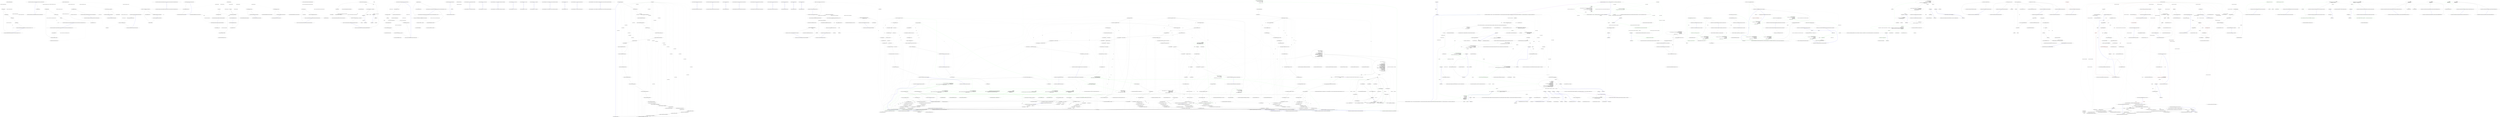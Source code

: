 digraph  {
n6 [label="CommandLine.Tests.Fakes.FakeImmutableOptions", span=""];
n0 [cluster="CommandLine.Tests.Fakes.FakeImmutableOptions.FakeImmutableOptions(string, System.Collections.Generic.IEnumerable<int>, bool, long)", label="Entry CommandLine.Tests.Fakes.FakeImmutableOptions.FakeImmutableOptions(string, System.Collections.Generic.IEnumerable<int>, bool, long)", span="13-13"];
n1 [cluster="CommandLine.Tests.Fakes.FakeImmutableOptions.FakeImmutableOptions(string, System.Collections.Generic.IEnumerable<int>, bool, long)", label="this.stringValue = stringValue", span="15-15"];
n2 [cluster="CommandLine.Tests.Fakes.FakeImmutableOptions.FakeImmutableOptions(string, System.Collections.Generic.IEnumerable<int>, bool, long)", label="this.intSequence = intSequence", span="16-16"];
n3 [cluster="CommandLine.Tests.Fakes.FakeImmutableOptions.FakeImmutableOptions(string, System.Collections.Generic.IEnumerable<int>, bool, long)", label="this.boolValue = boolValue", span="17-17"];
n4 [cluster="CommandLine.Tests.Fakes.FakeImmutableOptions.FakeImmutableOptions(string, System.Collections.Generic.IEnumerable<int>, bool, long)", label="this.longValue = longValue", span="18-18"];
n5 [cluster="CommandLine.Tests.Fakes.FakeImmutableOptions.FakeImmutableOptions(string, System.Collections.Generic.IEnumerable<int>, bool, long)", label="Exit CommandLine.Tests.Fakes.FakeImmutableOptions.FakeImmutableOptions(string, System.Collections.Generic.IEnumerable<int>, bool, long)", span="13-13"];
m3_10 [cluster="Ninject.Parameters.TypeMatchingConstructorArgument.AppliesToTarget(Ninject.Activation.IContext, Ninject.Planning.Targets.ITarget)", file="FakeOptionsWithDouble.cs", label="Entry Ninject.Parameters.TypeMatchingConstructorArgument.AppliesToTarget(Ninject.Activation.IContext, Ninject.Planning.Targets.ITarget)", span="92-92"];
m3_11 [cluster="Ninject.Parameters.TypeMatchingConstructorArgument.AppliesToTarget(Ninject.Activation.IContext, Ninject.Planning.Targets.ITarget)", file="FakeOptionsWithDouble.cs", label="return target.Type == this.type;", span="94-94"];
m3_12 [cluster="Ninject.Parameters.TypeMatchingConstructorArgument.AppliesToTarget(Ninject.Activation.IContext, Ninject.Planning.Targets.ITarget)", file="FakeOptionsWithDouble.cs", label="Exit Ninject.Parameters.TypeMatchingConstructorArgument.AppliesToTarget(Ninject.Activation.IContext, Ninject.Planning.Targets.ITarget)", span="92-92"];
m3_31 [cluster="System.Type.GetHashCode()", file="FakeOptionsWithDouble.cs", label="Entry System.Type.GetHashCode()", span="0-0"];
m3_28 [cluster="Ninject.Parameters.TypeMatchingConstructorArgument.GetHashCode()", file="FakeOptionsWithDouble.cs", label="Entry Ninject.Parameters.TypeMatchingConstructorArgument.GetHashCode()", span="135-135"];
m3_29 [cluster="Ninject.Parameters.TypeMatchingConstructorArgument.GetHashCode()", file="FakeOptionsWithDouble.cs", label="return this.GetType().GetHashCode() ^ this.type.GetHashCode();", span="137-137"];
m3_30 [cluster="Ninject.Parameters.TypeMatchingConstructorArgument.GetHashCode()", file="FakeOptionsWithDouble.cs", label="Exit Ninject.Parameters.TypeMatchingConstructorArgument.GetHashCode()", span="135-135"];
m3_0 [cluster="Ninject.Parameters.TypeMatchingConstructorArgument.TypeMatchingConstructorArgument(System.Type, System.Func<Ninject.Activation.IContext, Ninject.Planning.Targets.ITarget, object>)", file="FakeOptionsWithDouble.cs", label="Entry Ninject.Parameters.TypeMatchingConstructorArgument.TypeMatchingConstructorArgument(System.Type, System.Func<Ninject.Activation.IContext, Ninject.Planning.Targets.ITarget, object>)", span="39-39"];
m3_1 [cluster="Ninject.Parameters.TypeMatchingConstructorArgument.TypeMatchingConstructorArgument(System.Type, System.Func<Ninject.Activation.IContext, Ninject.Planning.Targets.ITarget, object>)", file="FakeOptionsWithDouble.cs", label="Exit Ninject.Parameters.TypeMatchingConstructorArgument.TypeMatchingConstructorArgument(System.Type, System.Func<Ninject.Activation.IContext, Ninject.Planning.Targets.ITarget, object>)", span="39-39"];
m3_9 [cluster="Ninject.Infrastructure.Ensure.ArgumentNotNull(object, string)", file="FakeOptionsWithDouble.cs", label="Entry Ninject.Infrastructure.Ensure.ArgumentNotNull(object, string)", span="17-17"];
m3_27 [cluster="object.ReferenceEquals(object, object)", file="FakeOptionsWithDouble.cs", label="Entry object.ReferenceEquals(object, object)", span="0-0"];
m3_22 [cluster="object.GetType()", file="FakeOptionsWithDouble.cs", label="Entry object.GetType()", span="0-0"];
m3_23 [cluster="Ninject.Parameters.TypeMatchingConstructorArgument.Equals(object)", file="FakeOptionsWithDouble.cs", label="Entry Ninject.Parameters.TypeMatchingConstructorArgument.Equals(object)", span="125-125"];
m3_24 [cluster="Ninject.Parameters.TypeMatchingConstructorArgument.Equals(object)", file="FakeOptionsWithDouble.cs", label="var parameter = obj as IParameter", span="127-127"];
m3_25 [cluster="Ninject.Parameters.TypeMatchingConstructorArgument.Equals(object)", file="FakeOptionsWithDouble.cs", label="return parameter != null ? this.Equals(parameter) : ReferenceEquals(this, obj);", span="128-128"];
m3_26 [cluster="Ninject.Parameters.TypeMatchingConstructorArgument.Equals(object)", file="FakeOptionsWithDouble.cs", label="Exit Ninject.Parameters.TypeMatchingConstructorArgument.Equals(object)", span="125-125"];
m3_17 [cluster="System.Func<T1, T2, TResult>.Invoke(T1, T2)", file="FakeOptionsWithDouble.cs", label="Entry System.Func<T1, T2, TResult>.Invoke(T1, T2)", span="0-0"];
m3_2 [cluster="Ninject.Parameters.TypeMatchingConstructorArgument.TypeMatchingConstructorArgument(System.Type, System.Func<Ninject.Activation.IContext, Ninject.Planning.Targets.ITarget, object>, bool)", file="FakeOptionsWithDouble.cs", label="Entry Ninject.Parameters.TypeMatchingConstructorArgument.TypeMatchingConstructorArgument(System.Type, System.Func<Ninject.Activation.IContext, Ninject.Planning.Targets.ITarget, object>, bool)", span="50-50"];
m3_3 [cluster="Ninject.Parameters.TypeMatchingConstructorArgument.TypeMatchingConstructorArgument(System.Type, System.Func<Ninject.Activation.IContext, Ninject.Planning.Targets.ITarget, object>, bool)", file="FakeOptionsWithDouble.cs", label="Ensure.ArgumentNotNull(type, ''type'')", span="52-52"];
m3_4 [cluster="Ninject.Parameters.TypeMatchingConstructorArgument.TypeMatchingConstructorArgument(System.Type, System.Func<Ninject.Activation.IContext, Ninject.Planning.Targets.ITarget, object>, bool)", file="FakeOptionsWithDouble.cs", label="Ensure.ArgumentNotNull(valueCallback, ''valueCallback'')", span="53-53"];
m3_5 [cluster="Ninject.Parameters.TypeMatchingConstructorArgument.TypeMatchingConstructorArgument(System.Type, System.Func<Ninject.Activation.IContext, Ninject.Planning.Targets.ITarget, object>, bool)", file="FakeOptionsWithDouble.cs", label="this.ValueCallback = valueCallback", span="55-55"];
m3_6 [cluster="Ninject.Parameters.TypeMatchingConstructorArgument.TypeMatchingConstructorArgument(System.Type, System.Func<Ninject.Activation.IContext, Ninject.Planning.Targets.ITarget, object>, bool)", file="FakeOptionsWithDouble.cs", label="this.ShouldInherit = shouldInherit", span="56-56"];
m3_7 [cluster="Ninject.Parameters.TypeMatchingConstructorArgument.TypeMatchingConstructorArgument(System.Type, System.Func<Ninject.Activation.IContext, Ninject.Planning.Targets.ITarget, object>, bool)", file="FakeOptionsWithDouble.cs", label="this.type = type", span="57-57"];
m3_8 [cluster="Ninject.Parameters.TypeMatchingConstructorArgument.TypeMatchingConstructorArgument(System.Type, System.Func<Ninject.Activation.IContext, Ninject.Planning.Targets.ITarget, object>, bool)", file="FakeOptionsWithDouble.cs", label="Exit Ninject.Parameters.TypeMatchingConstructorArgument.TypeMatchingConstructorArgument(System.Type, System.Func<Ninject.Activation.IContext, Ninject.Planning.Targets.ITarget, object>, bool)", span="50-50"];
m3_18 [cluster="Ninject.Parameters.TypeMatchingConstructorArgument.Equals(Ninject.Parameters.IParameter)", file="FakeOptionsWithDouble.cs", label="Entry Ninject.Parameters.TypeMatchingConstructorArgument.Equals(Ninject.Parameters.IParameter)", span="114-114"];
m3_19 [cluster="Ninject.Parameters.TypeMatchingConstructorArgument.Equals(Ninject.Parameters.IParameter)", file="FakeOptionsWithDouble.cs", label="var argument = other as TypeMatchingConstructorArgument", span="116-116"];
m3_20 [cluster="Ninject.Parameters.TypeMatchingConstructorArgument.Equals(Ninject.Parameters.IParameter)", file="FakeOptionsWithDouble.cs", label="return argument != null && other.GetType() == this.type;", span="117-117"];
m3_21 [cluster="Ninject.Parameters.TypeMatchingConstructorArgument.Equals(Ninject.Parameters.IParameter)", file="FakeOptionsWithDouble.cs", label="Exit Ninject.Parameters.TypeMatchingConstructorArgument.Equals(Ninject.Parameters.IParameter)", span="114-114"];
m3_13 [cluster="Ninject.Parameters.TypeMatchingConstructorArgument.GetValue(Ninject.Activation.IContext, Ninject.Planning.Targets.ITarget)", file="FakeOptionsWithDouble.cs", label="Entry Ninject.Parameters.TypeMatchingConstructorArgument.GetValue(Ninject.Activation.IContext, Ninject.Planning.Targets.ITarget)", span="103-103"];
m3_14 [cluster="Ninject.Parameters.TypeMatchingConstructorArgument.GetValue(Ninject.Activation.IContext, Ninject.Planning.Targets.ITarget)", file="FakeOptionsWithDouble.cs", label="Ensure.ArgumentNotNull(context, ''context'')", span="105-105"];
m3_15 [cluster="Ninject.Parameters.TypeMatchingConstructorArgument.GetValue(Ninject.Activation.IContext, Ninject.Planning.Targets.ITarget)", file="FakeOptionsWithDouble.cs", label="return this.ValueCallback(context, target);", span="106-106"];
m3_16 [cluster="Ninject.Parameters.TypeMatchingConstructorArgument.GetValue(Ninject.Activation.IContext, Ninject.Planning.Targets.ITarget)", file="FakeOptionsWithDouble.cs", label="Exit Ninject.Parameters.TypeMatchingConstructorArgument.GetValue(Ninject.Activation.IContext, Ninject.Planning.Targets.ITarget)", span="103-103"];
m3_32 [file="FakeOptionsWithDouble.cs", label="Ninject.Parameters.TypeMatchingConstructorArgument", span=""];
m4_13 [cluster="Ninject.Planning.Bindings.Binding.GetProvider(Ninject.Activation.IContext)", file="FakeOptionsWithEnum.cs", label="Entry Ninject.Planning.Bindings.Binding.GetProvider(Ninject.Activation.IContext)", span="209-209"];
m4_14 [cluster="Ninject.Planning.Bindings.Binding.GetProvider(Ninject.Activation.IContext)", file="FakeOptionsWithEnum.cs", label="return this.BindingConfiguration.GetProvider(context);", span="211-211"];
m4_15 [cluster="Ninject.Planning.Bindings.Binding.GetProvider(Ninject.Activation.IContext)", file="FakeOptionsWithEnum.cs", label="Exit Ninject.Planning.Bindings.Binding.GetProvider(Ninject.Activation.IContext)", span="209-209"];
m4_7 [cluster="Ninject.Planning.Bindings.Binding.Binding(System.Type, Ninject.Planning.Bindings.IBindingConfiguration)", file="FakeOptionsWithEnum.cs", label="Entry Ninject.Planning.Bindings.Binding.Binding(System.Type, Ninject.Planning.Bindings.IBindingConfiguration)", span="41-41"];
m4_8 [cluster="Ninject.Planning.Bindings.Binding.Binding(System.Type, Ninject.Planning.Bindings.IBindingConfiguration)", file="FakeOptionsWithEnum.cs", label="Ensure.ArgumentNotNull(service, ''service'')", span="43-43"];
m4_9 [cluster="Ninject.Planning.Bindings.Binding.Binding(System.Type, Ninject.Planning.Bindings.IBindingConfiguration)", file="FakeOptionsWithEnum.cs", label="Ensure.ArgumentNotNull(configuration, ''configuration'')", span="44-44"];
m4_10 [cluster="Ninject.Planning.Bindings.Binding.Binding(System.Type, Ninject.Planning.Bindings.IBindingConfiguration)", file="FakeOptionsWithEnum.cs", label="this.Service = service", span="46-46"];
m4_11 [cluster="Ninject.Planning.Bindings.Binding.Binding(System.Type, Ninject.Planning.Bindings.IBindingConfiguration)", file="FakeOptionsWithEnum.cs", label="this.BindingConfiguration = configuration", span="47-47"];
m4_12 [cluster="Ninject.Planning.Bindings.Binding.Binding(System.Type, Ninject.Planning.Bindings.IBindingConfiguration)", file="FakeOptionsWithEnum.cs", label="Exit Ninject.Planning.Bindings.Binding.Binding(System.Type, Ninject.Planning.Bindings.IBindingConfiguration)", span="41-41"];
m4_16 [cluster="Ninject.Planning.Bindings.IBindingConfiguration.GetProvider(Ninject.Activation.IContext)", file="FakeOptionsWithEnum.cs", label="Entry Ninject.Planning.Bindings.IBindingConfiguration.GetProvider(Ninject.Activation.IContext)", span="88-88"];
m4_6 [cluster="Ninject.Planning.Bindings.BindingConfiguration.BindingConfiguration()", file="FakeOptionsWithEnum.cs", label="Entry Ninject.Planning.Bindings.BindingConfiguration.BindingConfiguration()", span="37-37"];
m4_21 [cluster="Ninject.Planning.Bindings.Binding.Matches(Ninject.Activation.IRequest)", file="FakeOptionsWithEnum.cs", label="Entry Ninject.Planning.Bindings.Binding.Matches(Ninject.Activation.IRequest)", span="234-234"];
m4_22 [cluster="Ninject.Planning.Bindings.Binding.Matches(Ninject.Activation.IRequest)", file="FakeOptionsWithEnum.cs", label="return this.BindingConfiguration.Matches(request);", span="236-236"];
m4_23 [cluster="Ninject.Planning.Bindings.Binding.Matches(Ninject.Activation.IRequest)", file="FakeOptionsWithEnum.cs", label="Exit Ninject.Planning.Bindings.Binding.Matches(Ninject.Activation.IRequest)", span="234-234"];
m4_0 [cluster="Ninject.Planning.Bindings.Binding.Binding(System.Type)", file="FakeOptionsWithEnum.cs", label="Entry Ninject.Planning.Bindings.Binding.Binding(System.Type)", span="28-28"];
m4_1 [cluster="Ninject.Planning.Bindings.Binding.Binding(System.Type)", file="FakeOptionsWithEnum.cs", label="Ensure.ArgumentNotNull(service, ''service'')", span="30-30"];
m4_2 [cluster="Ninject.Planning.Bindings.Binding.Binding(System.Type)", file="FakeOptionsWithEnum.cs", label="this.Service = service", span="32-32"];
m4_3 [cluster="Ninject.Planning.Bindings.Binding.Binding(System.Type)", file="FakeOptionsWithEnum.cs", label="this.BindingConfiguration = new BindingConfiguration()", span="33-33"];
m4_4 [cluster="Ninject.Planning.Bindings.Binding.Binding(System.Type)", file="FakeOptionsWithEnum.cs", label="Exit Ninject.Planning.Bindings.Binding.Binding(System.Type)", span="28-28"];
m4_17 [cluster="Ninject.Planning.Bindings.Binding.GetScope(Ninject.Activation.IContext)", file="FakeOptionsWithEnum.cs", label="Entry Ninject.Planning.Bindings.Binding.GetScope(Ninject.Activation.IContext)", span="221-221"];
m4_18 [cluster="Ninject.Planning.Bindings.Binding.GetScope(Ninject.Activation.IContext)", file="FakeOptionsWithEnum.cs", label="return this.BindingConfiguration.GetScope(context);", span="223-223"];
m4_19 [cluster="Ninject.Planning.Bindings.Binding.GetScope(Ninject.Activation.IContext)", file="FakeOptionsWithEnum.cs", label="Exit Ninject.Planning.Bindings.Binding.GetScope(Ninject.Activation.IContext)", span="221-221"];
m4_5 [cluster="Ninject.Infrastructure.Ensure.ArgumentNotNull(object, string)", file="FakeOptionsWithEnum.cs", label="Entry Ninject.Infrastructure.Ensure.ArgumentNotNull(object, string)", span="17-17"];
m4_24 [cluster="Ninject.Planning.Bindings.IBindingConfiguration.Matches(Ninject.Activation.IRequest)", file="FakeOptionsWithEnum.cs", label="Entry Ninject.Planning.Bindings.IBindingConfiguration.Matches(Ninject.Activation.IRequest)", span="103-103"];
m4_20 [cluster="Ninject.Planning.Bindings.IBindingConfiguration.GetScope(Ninject.Activation.IContext)", file="FakeOptionsWithEnum.cs", label="Entry Ninject.Planning.Bindings.IBindingConfiguration.GetScope(Ninject.Activation.IContext)", span="95-95"];
m4_25 [file="FakeOptionsWithEnum.cs", label="Ninject.Planning.Bindings.Binding", span=""];
m7_4 [cluster="Mock<IKernel>.cstr", file="FakeOptionsWithMaxZero.cs", label="Entry Mock<IKernel>.cstr", span=""];
m7_20 [cluster="Unk.Load", file="FakeOptionsWithMaxZero.cs", label="Entry Unk.Load", span=""];
m7_14 [cluster="Ninject.Modules.CompiledModuleLoaderPlugin.LoadModules(System.Collections.Generic.IEnumerable<string>)", file="FakeOptionsWithMaxZero.cs", label="Entry Ninject.Modules.CompiledModuleLoaderPlugin.LoadModules(System.Collections.Generic.IEnumerable<string>)", span="57-57"];
m7_0 [cluster="Ninject.Tests.Unit.CompiledModuleLoaderPluginTests.CompiledModuleLoaderPluginContext.CompiledModuleLoaderPluginContext()", file="FakeOptionsWithMaxZero.cs", label="Entry Ninject.Tests.Unit.CompiledModuleLoaderPluginTests.CompiledModuleLoaderPluginContext.CompiledModuleLoaderPluginContext()", span="19-19"];
m7_1 [cluster="Ninject.Tests.Unit.CompiledModuleLoaderPluginTests.CompiledModuleLoaderPluginContext.CompiledModuleLoaderPluginContext()", file="FakeOptionsWithMaxZero.cs", label="kernelMock = new Mock<IKernel>()", span="21-21"];
m7_2 [cluster="Ninject.Tests.Unit.CompiledModuleLoaderPluginTests.CompiledModuleLoaderPluginContext.CompiledModuleLoaderPluginContext()", file="FakeOptionsWithMaxZero.cs", label="loaderPlugin = new CompiledModuleLoaderPlugin(kernelMock.Object)", span="22-22"];
m7_3 [cluster="Ninject.Tests.Unit.CompiledModuleLoaderPluginTests.CompiledModuleLoaderPluginContext.CompiledModuleLoaderPluginContext()", file="FakeOptionsWithMaxZero.cs", label="Exit Ninject.Tests.Unit.CompiledModuleLoaderPluginTests.CompiledModuleLoaderPluginContext.CompiledModuleLoaderPluginContext()", span="19-19"];
m7_13 [cluster="Unk.ShouldNotBeNull", file="FakeOptionsWithMaxZero.cs", label="Entry Unk.ShouldNotBeNull", span=""];
m7_24 [cluster="Unk.Contains", file="FakeOptionsWithMaxZero.cs", label="Entry Unk.Contains", span=""];
m7_21 [cluster="lambda expression", file="FakeOptionsWithMaxZero.cs", label="Entry lambda expression", span="36-36"];
m7_17 [cluster="lambda expression", file="FakeOptionsWithMaxZero.cs", label="x.Load(It.Is<IEnumerable<Assembly>>(p => p.Contains(expected)))", span="36-36"];
m7_22 [cluster="lambda expression", file="FakeOptionsWithMaxZero.cs", label="p.Contains(expected)", span="36-36"];
m7_16 [cluster="lambda expression", file="FakeOptionsWithMaxZero.cs", label="Entry lambda expression", span="36-36"];
m7_18 [cluster="lambda expression", file="FakeOptionsWithMaxZero.cs", label="Exit lambda expression", span="36-36"];
m7_23 [cluster="lambda expression", file="FakeOptionsWithMaxZero.cs", label="Exit lambda expression", span="36-36"];
m7_19 [cluster="Unk.>", file="FakeOptionsWithMaxZero.cs", label="Entry Unk.>", span=""];
m7_5 [cluster="CompiledModuleLoaderPlugin.cstr", file="FakeOptionsWithMaxZero.cs", label="Entry CompiledModuleLoaderPlugin.cstr", span=""];
m7_6 [cluster="Ninject.Tests.Unit.CompiledModuleLoaderPluginTests.WhenLoadModulesIsCalled.CallsLoadMethodOnKernelWithAssemblies()", file="FakeOptionsWithMaxZero.cs", label="Entry Ninject.Tests.Unit.CompiledModuleLoaderPluginTests.WhenLoadModulesIsCalled.CallsLoadMethodOnKernelWithAssemblies()", span="29-29"];
m7_7 [cluster="Ninject.Tests.Unit.CompiledModuleLoaderPluginTests.WhenLoadModulesIsCalled.CallsLoadMethodOnKernelWithAssemblies()", file="FakeOptionsWithMaxZero.cs", label="Assembly expected = Assembly.Load(''Ninject.Tests.TestModule'')", span="31-31"];
m7_8 [cluster="Ninject.Tests.Unit.CompiledModuleLoaderPluginTests.WhenLoadModulesIsCalled.CallsLoadMethodOnKernelWithAssemblies()", file="FakeOptionsWithMaxZero.cs", label="expected.ShouldNotBeNull()", span="32-32"];
m7_10 [cluster="Ninject.Tests.Unit.CompiledModuleLoaderPluginTests.WhenLoadModulesIsCalled.CallsLoadMethodOnKernelWithAssemblies()", file="FakeOptionsWithMaxZero.cs", label="kernelMock.Verify(x => x.Load(It.Is<IEnumerable<Assembly>>(p => p.Contains(expected))))", span="36-36"];
m7_9 [cluster="Ninject.Tests.Unit.CompiledModuleLoaderPluginTests.WhenLoadModulesIsCalled.CallsLoadMethodOnKernelWithAssemblies()", file="FakeOptionsWithMaxZero.cs", label="loaderPlugin.LoadModules(new[] { assemblyFilename })", span="34-34"];
m7_11 [cluster="Ninject.Tests.Unit.CompiledModuleLoaderPluginTests.WhenLoadModulesIsCalled.CallsLoadMethodOnKernelWithAssemblies()", file="FakeOptionsWithMaxZero.cs", label="Exit Ninject.Tests.Unit.CompiledModuleLoaderPluginTests.WhenLoadModulesIsCalled.CallsLoadMethodOnKernelWithAssemblies()", span="29-29"];
m7_12 [cluster="System.Reflection.Assembly.Load(string)", file="FakeOptionsWithMaxZero.cs", label="Entry System.Reflection.Assembly.Load(string)", span="0-0"];
m7_15 [cluster="Unk.Verify", file="FakeOptionsWithMaxZero.cs", label="Entry Unk.Verify", span=""];
m7_25 [file="FakeOptionsWithMaxZero.cs", label="Ninject.Tests.Unit.CompiledModuleLoaderPluginTests.CompiledModuleLoaderPluginContext", span=""];
m7_26 [file="FakeOptionsWithMaxZero.cs", label="Ninject.Tests.Unit.CompiledModuleLoaderPluginTests.WhenLoadModulesIsCalled", span=""];
m7_27 [file="FakeOptionsWithMaxZero.cs", label=expected, span=""];
m15_0 [cluster="Ninject.Selection.Heuristics.StandardInjectionHeuristic.ShouldInject(System.Reflection.MemberInfo)", file="FakeOptionsWithSequence.cs", label="Entry Ninject.Selection.Heuristics.StandardInjectionHeuristic.ShouldInject(System.Reflection.MemberInfo)", span="30-30"];
m15_1 [cluster="Ninject.Selection.Heuristics.StandardInjectionHeuristic.ShouldInject(System.Reflection.MemberInfo)", file="FakeOptionsWithSequence.cs", label="Ensure.ArgumentNotNull(member, ''member'')", span="32-32"];
m15_2 [cluster="Ninject.Selection.Heuristics.StandardInjectionHeuristic.ShouldInject(System.Reflection.MemberInfo)", file="FakeOptionsWithSequence.cs", label="var propertyInfo = member as PropertyInfo", span="34-34"];
m15_6 [cluster="Ninject.Selection.Heuristics.StandardInjectionHeuristic.ShouldInject(System.Reflection.MemberInfo)", file="FakeOptionsWithSequence.cs", label="return member.HasAttribute(Settings.InjectAttribute) && setMethod != null;", span="46-46"];
m15_7 [cluster="Ninject.Selection.Heuristics.StandardInjectionHeuristic.ShouldInject(System.Reflection.MemberInfo)", file="FakeOptionsWithSequence.cs", label="return member.HasAttribute(Settings.InjectAttribute);", span="49-49"];
m15_3 [cluster="Ninject.Selection.Heuristics.StandardInjectionHeuristic.ShouldInject(System.Reflection.MemberInfo)", file="FakeOptionsWithSequence.cs", label="propertyInfo != null", span="36-36"];
m15_5 [cluster="Ninject.Selection.Heuristics.StandardInjectionHeuristic.ShouldInject(System.Reflection.MemberInfo)", file="FakeOptionsWithSequence.cs", label="var setMethod = propertyInfo.GetSetMethod(injectNonPublic)", span="44-44"];
m15_4 [cluster="Ninject.Selection.Heuristics.StandardInjectionHeuristic.ShouldInject(System.Reflection.MemberInfo)", file="FakeOptionsWithSequence.cs", label="bool injectNonPublic = Settings.InjectNonPublic", span="39-39"];
m15_8 [cluster="Ninject.Selection.Heuristics.StandardInjectionHeuristic.ShouldInject(System.Reflection.MemberInfo)", file="FakeOptionsWithSequence.cs", label="Exit Ninject.Selection.Heuristics.StandardInjectionHeuristic.ShouldInject(System.Reflection.MemberInfo)", span="30-30"];
m15_11 [cluster="System.Reflection.MemberInfo.HasAttribute(System.Type)", file="FakeOptionsWithSequence.cs", label="Entry System.Reflection.MemberInfo.HasAttribute(System.Type)", span="69-69"];
m15_10 [cluster="System.Reflection.PropertyInfo.GetSetMethod(bool)", file="FakeOptionsWithSequence.cs", label="Entry System.Reflection.PropertyInfo.GetSetMethod(bool)", span="0-0"];
m15_9 [cluster="Ninject.Infrastructure.Ensure.ArgumentNotNull(object, string)", file="FakeOptionsWithSequence.cs", label="Entry Ninject.Infrastructure.Ensure.ArgumentNotNull(object, string)", span="17-17"];
m15_12 [file="FakeOptionsWithSequence.cs", label="Ninject.Selection.Heuristics.StandardInjectionHeuristic", span=""];
m22_7 [cluster="System.Linq.Enumerable.Empty<TResult>()", file="FakeOptionsWithSets.cs", label="Entry System.Linq.Enumerable.Empty<TResult>()", span="0-0"];
m22_5 [cluster="System.Type.GetGenericTypeDefinition()", file="FakeOptionsWithSets.cs", label="Entry System.Type.GetGenericTypeDefinition()", span="0-0"];
m22_0 [cluster="Ninject.Planning.Bindings.Resolvers.OpenGenericBindingResolver.Resolve(Ninject.Infrastructure.Multimap<System.Type, Ninject.Planning.Bindings.IBinding>, System.Type)", file="FakeOptionsWithSets.cs", label="Entry Ninject.Planning.Bindings.Resolvers.OpenGenericBindingResolver.Resolve(Ninject.Infrastructure.Multimap<System.Type, Ninject.Planning.Bindings.IBinding>, System.Type)", span="32-32"];
m22_1 [cluster="Ninject.Planning.Bindings.Resolvers.OpenGenericBindingResolver.Resolve(Ninject.Infrastructure.Multimap<System.Type, Ninject.Planning.Bindings.IBinding>, System.Type)", file="FakeOptionsWithSets.cs", label="!service.IsGenericType || service.IsGenericTypeDefinition || !bindings.ContainsKey(service.GetGenericTypeDefinition())", span="34-34"];
m22_3 [cluster="Ninject.Planning.Bindings.Resolvers.OpenGenericBindingResolver.Resolve(Ninject.Infrastructure.Multimap<System.Type, Ninject.Planning.Bindings.IBinding>, System.Type)", file="FakeOptionsWithSets.cs", label="return bindings[service.GetGenericTypeDefinition()].ToEnumerable();", span="37-37"];
m22_2 [cluster="Ninject.Planning.Bindings.Resolvers.OpenGenericBindingResolver.Resolve(Ninject.Infrastructure.Multimap<System.Type, Ninject.Planning.Bindings.IBinding>, System.Type)", file="FakeOptionsWithSets.cs", label="return Enumerable.Empty<IBinding>();", span="35-35"];
m22_4 [cluster="Ninject.Planning.Bindings.Resolvers.OpenGenericBindingResolver.Resolve(Ninject.Infrastructure.Multimap<System.Type, Ninject.Planning.Bindings.IBinding>, System.Type)", file="FakeOptionsWithSets.cs", label="Exit Ninject.Planning.Bindings.Resolvers.OpenGenericBindingResolver.Resolve(Ninject.Infrastructure.Multimap<System.Type, Ninject.Planning.Bindings.IBinding>, System.Type)", span="32-32"];
m22_6 [cluster="Ninject.Infrastructure.Multimap<K, V>.ContainsKey(K)", file="FakeOptionsWithSets.cs", label="Entry Ninject.Infrastructure.Multimap<K, V>.ContainsKey(K)", span="113-113"];
m22_8 [cluster="System.Collections.Generic.IEnumerable<T>.ToEnumerable<T>()", file="FakeOptionsWithSets.cs", label="Entry System.Collections.Generic.IEnumerable<T>.ToEnumerable<T>()", span="40-40"];
m23_0 [cluster="CommandLine.Tests.Fakes.MySimpleType.MySimpleType(string)", file="FakeOptionsWithSimpleType.cs", label="Entry CommandLine.Tests.Fakes.MySimpleType.MySimpleType(string)", span="12-12"];
m23_1 [cluster="CommandLine.Tests.Fakes.MySimpleType.MySimpleType(string)", file="FakeOptionsWithSimpleType.cs", label="this.value = value", span="14-14"];
m23_2 [cluster="CommandLine.Tests.Fakes.MySimpleType.MySimpleType(string)", file="FakeOptionsWithSimpleType.cs", label="Exit CommandLine.Tests.Fakes.MySimpleType.MySimpleType(string)", span="12-12"];
m23_3 [file="FakeOptionsWithSimpleType.cs", label="CommandLine.Tests.Fakes.MySimpleType", span=""];
m25_16 [cluster="Ninject.Syntax.IBindingToSyntax<T1>.ToConstant<TImplementation>(TImplementation)", file="FakeOptionsWithTwoRequired.cs", label="Entry Ninject.Syntax.IBindingToSyntax<T1>.ToConstant<TImplementation>(TImplementation)", span="107-107"];
m25_17 [cluster="Ninject.Syntax.IBindingToSyntax<T1>.ToConstant<TImplementation>(TImplementation)", file="FakeOptionsWithTwoRequired.cs", label="Exit Ninject.Syntax.IBindingToSyntax<T1>.ToConstant<TImplementation>(TImplementation)", span="107-107"];
m25_8 [cluster="Ninject.Syntax.IBindingToSyntax<T1>.ToProvider(System.Type)", file="FakeOptionsWithTwoRequired.cs", label="Entry Ninject.Syntax.IBindingToSyntax<T1>.ToProvider(System.Type)", span="73-73"];
m25_9 [cluster="Ninject.Syntax.IBindingToSyntax<T1>.ToProvider(System.Type)", file="FakeOptionsWithTwoRequired.cs", label="Exit Ninject.Syntax.IBindingToSyntax<T1>.ToProvider(System.Type)", span="73-73"];
m25_10 [cluster="Ninject.Syntax.IBindingToSyntax<T1>.ToProvider<TImplementation>(Ninject.Activation.IProvider<TImplementation>)", file="FakeOptionsWithTwoRequired.cs", label="Entry Ninject.Syntax.IBindingToSyntax<T1>.ToProvider<TImplementation>(Ninject.Activation.IProvider<TImplementation>)", span="81-81"];
m25_11 [cluster="Ninject.Syntax.IBindingToSyntax<T1>.ToProvider<TImplementation>(Ninject.Activation.IProvider<TImplementation>)", file="FakeOptionsWithTwoRequired.cs", label="Exit Ninject.Syntax.IBindingToSyntax<T1>.ToProvider<TImplementation>(Ninject.Activation.IProvider<TImplementation>)", span="81-81"];
m25_6 [cluster="Ninject.Syntax.IBindingToSyntax<T1>.ToProvider<TProvider>()", file="FakeOptionsWithTwoRequired.cs", label="Entry Ninject.Syntax.IBindingToSyntax<T1>.ToProvider<TProvider>()", span="64-64"];
m25_7 [cluster="Ninject.Syntax.IBindingToSyntax<T1>.ToProvider<TProvider>()", file="FakeOptionsWithTwoRequired.cs", label="Exit Ninject.Syntax.IBindingToSyntax<T1>.ToProvider<TProvider>()", span="64-64"];
m25_4 [cluster="Ninject.Syntax.IBindingToSyntax<T1>.To(System.Type)", file="FakeOptionsWithTwoRequired.cs", label="Entry Ninject.Syntax.IBindingToSyntax<T1>.To(System.Type)", span="56-56"];
m25_5 [cluster="Ninject.Syntax.IBindingToSyntax<T1>.To(System.Type)", file="FakeOptionsWithTwoRequired.cs", label="Exit Ninject.Syntax.IBindingToSyntax<T1>.To(System.Type)", span="56-56"];
m25_2 [cluster="Ninject.Syntax.IBindingToSyntax<T1>.To<TImplementation>()", file="FakeOptionsWithTwoRequired.cs", label="Entry Ninject.Syntax.IBindingToSyntax<T1>.To<TImplementation>()", span="48-48"];
m25_3 [cluster="Ninject.Syntax.IBindingToSyntax<T1>.To<TImplementation>()", file="FakeOptionsWithTwoRequired.cs", label="Exit Ninject.Syntax.IBindingToSyntax<T1>.To<TImplementation>()", span="48-48"];
m25_14 [cluster="Ninject.Syntax.IBindingToSyntax<T1>.ToMethod<TImplementation>(System.Func<Ninject.Activation.IContext, TImplementation>)", file="FakeOptionsWithTwoRequired.cs", label="Entry Ninject.Syntax.IBindingToSyntax<T1>.ToMethod<TImplementation>(System.Func<Ninject.Activation.IContext, TImplementation>)", span="97-97"];
m25_15 [cluster="Ninject.Syntax.IBindingToSyntax<T1>.ToMethod<TImplementation>(System.Func<Ninject.Activation.IContext, TImplementation>)", file="FakeOptionsWithTwoRequired.cs", label="Exit Ninject.Syntax.IBindingToSyntax<T1>.ToMethod<TImplementation>(System.Func<Ninject.Activation.IContext, TImplementation>)", span="97-97"];
m25_0 [cluster="Ninject.Syntax.IBindingToSyntax<T1>.ToSelf()", file="FakeOptionsWithTwoRequired.cs", label="Entry Ninject.Syntax.IBindingToSyntax<T1>.ToSelf()", span="41-41"];
m25_1 [cluster="Ninject.Syntax.IBindingToSyntax<T1>.ToSelf()", file="FakeOptionsWithTwoRequired.cs", label="Exit Ninject.Syntax.IBindingToSyntax<T1>.ToSelf()", span="41-41"];
m25_12 [cluster="Ninject.Syntax.IBindingToSyntax<T1>.ToMethod(System.Func<Ninject.Activation.IContext, T1>)", file="FakeOptionsWithTwoRequired.cs", label="Entry Ninject.Syntax.IBindingToSyntax<T1>.ToMethod(System.Func<Ninject.Activation.IContext, T1>)", span="89-89"];
m25_13 [cluster="Ninject.Syntax.IBindingToSyntax<T1>.ToMethod(System.Func<Ninject.Activation.IContext, T1>)", file="FakeOptionsWithTwoRequired.cs", label="Exit Ninject.Syntax.IBindingToSyntax<T1>.ToMethod(System.Func<Ninject.Activation.IContext, T1>)", span="89-89"];
m25_18 [cluster="Ninject.Syntax.IBindingToSyntax<T1>.ToConstructor<TImplementation>(System.Linq.Expressions.Expression<System.Func<Ninject.Syntax.IConstructorArgumentSyntax, TImplementation>>)", file="FakeOptionsWithTwoRequired.cs", label="Entry Ninject.Syntax.IBindingToSyntax<T1>.ToConstructor<TImplementation>(System.Linq.Expressions.Expression<System.Func<Ninject.Syntax.IConstructorArgumentSyntax, TImplementation>>)", span="117-117"];
m25_19 [cluster="Ninject.Syntax.IBindingToSyntax<T1>.ToConstructor<TImplementation>(System.Linq.Expressions.Expression<System.Func<Ninject.Syntax.IConstructorArgumentSyntax, TImplementation>>)", file="FakeOptionsWithTwoRequired.cs", label="Exit Ninject.Syntax.IBindingToSyntax<T1>.ToConstructor<TImplementation>(System.Linq.Expressions.Expression<System.Func<Ninject.Syntax.IConstructorArgumentSyntax, TImplementation>>)", span="117-117"];
m26_4 [cluster="Ninject.StandardKernel.AddComponents()", file="FakeOptionsWithTwoRequiredAndSets.cs", label="Entry Ninject.StandardKernel.AddComponents()", span="64-64"];
m26_5 [cluster="Ninject.StandardKernel.AddComponents()", file="FakeOptionsWithTwoRequiredAndSets.cs", label="Components.Add<IPlanner, Planner>()", span="66-66"];
m26_6 [cluster="Ninject.StandardKernel.AddComponents()", file="FakeOptionsWithTwoRequiredAndSets.cs", label="Components.Add<IPlanningStrategy, ConstructorReflectionStrategy>()", span="67-67"];
m26_7 [cluster="Ninject.StandardKernel.AddComponents()", file="FakeOptionsWithTwoRequiredAndSets.cs", label="Components.Add<IPlanningStrategy, PropertyReflectionStrategy>()", span="68-68"];
m26_8 [cluster="Ninject.StandardKernel.AddComponents()", file="FakeOptionsWithTwoRequiredAndSets.cs", label="Components.Add<IPlanningStrategy, MethodReflectionStrategy>()", span="69-69"];
m26_9 [cluster="Ninject.StandardKernel.AddComponents()", file="FakeOptionsWithTwoRequiredAndSets.cs", label="Components.Add<ISelector, Selector>()", span="71-71"];
m26_10 [cluster="Ninject.StandardKernel.AddComponents()", file="FakeOptionsWithTwoRequiredAndSets.cs", label="Components.Add<IConstructorScorer, StandardConstructorScorer>()", span="72-72"];
m26_11 [cluster="Ninject.StandardKernel.AddComponents()", file="FakeOptionsWithTwoRequiredAndSets.cs", label="Components.Add<IInjectionHeuristic, StandardInjectionHeuristic>()", span="73-73"];
m26_12 [cluster="Ninject.StandardKernel.AddComponents()", file="FakeOptionsWithTwoRequiredAndSets.cs", label="Components.Add<IPipeline, Pipeline>()", span="75-75"];
m26_13 [cluster="Ninject.StandardKernel.AddComponents()", file="FakeOptionsWithTwoRequiredAndSets.cs", label="!Settings.ActivationCacheDisabled", span="76-76"];
m26_14 [cluster="Ninject.StandardKernel.AddComponents()", file="FakeOptionsWithTwoRequiredAndSets.cs", label="Components.Add<IActivationStrategy, ActivationCacheStrategy>()", span="78-78"];
m26_15 [cluster="Ninject.StandardKernel.AddComponents()", file="FakeOptionsWithTwoRequiredAndSets.cs", label="Components.Add<IActivationStrategy, PropertyInjectionStrategy>()", span="81-81"];
m26_16 [cluster="Ninject.StandardKernel.AddComponents()", file="FakeOptionsWithTwoRequiredAndSets.cs", label="Components.Add<IActivationStrategy, MethodInjectionStrategy>()", span="82-82"];
m26_17 [cluster="Ninject.StandardKernel.AddComponents()", file="FakeOptionsWithTwoRequiredAndSets.cs", label="Components.Add<IActivationStrategy, InitializableStrategy>()", span="83-83"];
m26_18 [cluster="Ninject.StandardKernel.AddComponents()", file="FakeOptionsWithTwoRequiredAndSets.cs", label="Components.Add<IActivationStrategy, StartableStrategy>()", span="84-84"];
m26_19 [cluster="Ninject.StandardKernel.AddComponents()", file="FakeOptionsWithTwoRequiredAndSets.cs", label="Components.Add<IActivationStrategy, BindingActionStrategy>()", span="85-85"];
m26_20 [cluster="Ninject.StandardKernel.AddComponents()", file="FakeOptionsWithTwoRequiredAndSets.cs", label="Components.Add<IActivationStrategy, DisposableStrategy>()", span="86-86"];
m26_21 [cluster="Ninject.StandardKernel.AddComponents()", file="FakeOptionsWithTwoRequiredAndSets.cs", label="Components.Add<IBindingResolver, StandardBindingResolver>()", span="88-88"];
m26_22 [cluster="Ninject.StandardKernel.AddComponents()", file="FakeOptionsWithTwoRequiredAndSets.cs", label="Components.Add<IBindingResolver, OpenGenericBindingResolver>()", span="89-89"];
m26_23 [cluster="Ninject.StandardKernel.AddComponents()", file="FakeOptionsWithTwoRequiredAndSets.cs", label="Components.Add<IMissingBindingResolver, DefaultValueBindingResolver>()", span="91-91"];
m26_24 [cluster="Ninject.StandardKernel.AddComponents()", file="FakeOptionsWithTwoRequiredAndSets.cs", label="Components.Add<IMissingBindingResolver, SelfBindingResolver>()", span="92-92"];
m26_25 [cluster="Ninject.StandardKernel.AddComponents()", file="FakeOptionsWithTwoRequiredAndSets.cs", label="!Settings.UseReflectionBasedInjection", span="95-95"];
m26_26 [cluster="Ninject.StandardKernel.AddComponents()", file="FakeOptionsWithTwoRequiredAndSets.cs", label="Components.Add<IInjectorFactory, DynamicMethodInjectorFactory>()", span="97-97"];
m26_27 [cluster="Ninject.StandardKernel.AddComponents()", file="FakeOptionsWithTwoRequiredAndSets.cs", label="Components.Add<IInjectorFactory, ReflectionInjectorFactory>()", span="102-102"];
m26_28 [cluster="Ninject.StandardKernel.AddComponents()", file="FakeOptionsWithTwoRequiredAndSets.cs", label="Components.Add<ICache, Cache>()", span="105-105"];
m26_29 [cluster="Ninject.StandardKernel.AddComponents()", file="FakeOptionsWithTwoRequiredAndSets.cs", label="Components.Add<IActivationCache, ActivationCache>()", span="106-106"];
m26_30 [cluster="Ninject.StandardKernel.AddComponents()", file="FakeOptionsWithTwoRequiredAndSets.cs", label="Components.Add<ICachePruner, GarbageCollectionCachePruner>()", span="107-107"];
m26_31 [cluster="Ninject.StandardKernel.AddComponents()", file="FakeOptionsWithTwoRequiredAndSets.cs", label="Components.Add<IModuleLoader, ModuleLoader>()", span="110-110"];
m26_32 [cluster="Ninject.StandardKernel.AddComponents()", file="FakeOptionsWithTwoRequiredAndSets.cs", label="Components.Add<IModuleLoaderPlugin, CompiledModuleLoaderPlugin>()", span="111-111"];
m26_33 [cluster="Ninject.StandardKernel.AddComponents()", file="FakeOptionsWithTwoRequiredAndSets.cs", label="Components.Add<IAssemblyNameRetriever, AssemblyNameRetriever>()", span="112-112"];
m26_34 [cluster="Ninject.StandardKernel.AddComponents()", file="FakeOptionsWithTwoRequiredAndSets.cs", label="Exit Ninject.StandardKernel.AddComponents()", span="64-64"];
m26_35 [cluster="Ninject.Components.IComponentContainer.Add<TComponent, TImplementation>()", file="FakeOptionsWithTwoRequiredAndSets.cs", label="Entry Ninject.Components.IComponentContainer.Add<TComponent, TImplementation>()", span="31-31"];
m26_0 [cluster="Ninject.StandardKernel.StandardKernel(params Ninject.Modules.INinjectModule[])", file="FakeOptionsWithTwoRequiredAndSets.cs", label="Entry Ninject.StandardKernel.StandardKernel(params Ninject.Modules.INinjectModule[])", span="48-48"];
m26_1 [cluster="Ninject.StandardKernel.StandardKernel(params Ninject.Modules.INinjectModule[])", file="FakeOptionsWithTwoRequiredAndSets.cs", label="Exit Ninject.StandardKernel.StandardKernel(params Ninject.Modules.INinjectModule[])", span="48-48"];
m26_2 [cluster="Ninject.StandardKernel.StandardKernel(Ninject.INinjectSettings, params Ninject.Modules.INinjectModule[])", file="FakeOptionsWithTwoRequiredAndSets.cs", label="Entry Ninject.StandardKernel.StandardKernel(Ninject.INinjectSettings, params Ninject.Modules.INinjectModule[])", span="57-57"];
m26_3 [cluster="Ninject.StandardKernel.StandardKernel(Ninject.INinjectSettings, params Ninject.Modules.INinjectModule[])", file="FakeOptionsWithTwoRequiredAndSets.cs", label="Exit Ninject.StandardKernel.StandardKernel(Ninject.INinjectSettings, params Ninject.Modules.INinjectModule[])", span="57-57"];
m26_36 [file="FakeOptionsWithTwoRequiredAndSets.cs", label="Ninject.StandardKernel", span=""];
m27_2 [cluster="Ninject.IKernelConfiguration.HasModule(string)", file="FakeOptionsWithValues.cs", label="Entry Ninject.IKernelConfiguration.HasModule(string)", span="25-25"];
m27_3 [cluster="Ninject.IKernelConfiguration.HasModule(string)", file="FakeOptionsWithValues.cs", label="Exit Ninject.IKernelConfiguration.HasModule(string)", span="25-25"];
m27_4 [cluster="Ninject.IKernelConfiguration.Load(System.Collections.Generic.IEnumerable<Ninject.Modules.INinjectModule>)", file="FakeOptionsWithValues.cs", label="Entry Ninject.IKernelConfiguration.Load(System.Collections.Generic.IEnumerable<Ninject.Modules.INinjectModule>)", span="31-31"];
m27_5 [cluster="Ninject.IKernelConfiguration.Load(System.Collections.Generic.IEnumerable<Ninject.Modules.INinjectModule>)", file="FakeOptionsWithValues.cs", label="Exit Ninject.IKernelConfiguration.Load(System.Collections.Generic.IEnumerable<Ninject.Modules.INinjectModule>)", span="31-31"];
m27_8 [cluster="Ninject.IKernelConfiguration.Load(System.Collections.Generic.IEnumerable<System.Reflection.Assembly>)", file="FakeOptionsWithValues.cs", label="Entry Ninject.IKernelConfiguration.Load(System.Collections.Generic.IEnumerable<System.Reflection.Assembly>)", span="44-44"];
m27_9 [cluster="Ninject.IKernelConfiguration.Load(System.Collections.Generic.IEnumerable<System.Reflection.Assembly>)", file="FakeOptionsWithValues.cs", label="Exit Ninject.IKernelConfiguration.Load(System.Collections.Generic.IEnumerable<System.Reflection.Assembly>)", span="44-44"];
m27_6 [cluster="Ninject.IKernelConfiguration.Load(System.Collections.Generic.IEnumerable<string>)", file="FakeOptionsWithValues.cs", label="Entry Ninject.IKernelConfiguration.Load(System.Collections.Generic.IEnumerable<string>)", span="38-38"];
m27_7 [cluster="Ninject.IKernelConfiguration.Load(System.Collections.Generic.IEnumerable<string>)", file="FakeOptionsWithValues.cs", label="Exit Ninject.IKernelConfiguration.Load(System.Collections.Generic.IEnumerable<string>)", span="38-38"];
m27_12 [cluster="Ninject.IKernelConfiguration.GetBindings(System.Type)", file="FakeOptionsWithValues.cs", label="Entry Ninject.IKernelConfiguration.GetBindings(System.Type)", span="58-58"];
m27_13 [cluster="Ninject.IKernelConfiguration.GetBindings(System.Type)", file="FakeOptionsWithValues.cs", label="Exit Ninject.IKernelConfiguration.GetBindings(System.Type)", span="58-58"];
m27_10 [cluster="Ninject.IKernelConfiguration.Unload(string)", file="FakeOptionsWithValues.cs", label="Entry Ninject.IKernelConfiguration.Unload(string)", span="51-51"];
m27_11 [cluster="Ninject.IKernelConfiguration.Unload(string)", file="FakeOptionsWithValues.cs", label="Exit Ninject.IKernelConfiguration.Unload(string)", span="51-51"];
m27_0 [cluster="Ninject.IKernelConfiguration.GetModules()", file="FakeOptionsWithValues.cs", label="Entry Ninject.IKernelConfiguration.GetModules()", span="18-18"];
m27_1 [cluster="Ninject.IKernelConfiguration.GetModules()", file="FakeOptionsWithValues.cs", label="Exit Ninject.IKernelConfiguration.GetModules()", span="18-18"];
m28_3 [cluster="CommandLine.Infrastructure.ReflectionHelper.IsFSharpOptionType(System.Type)", file="FSharpOptionHelperTests.cs", label="Entry CommandLine.Infrastructure.ReflectionHelper.IsFSharpOptionType(System.Type)", span="35-35"];
m28_18 [cluster="Unk.get_IsSome", file="FSharpOptionHelperTests.cs", label="Entry Unk.get_IsSome", span=""];
m28_5 [cluster="Unk.BeTrue", file="FSharpOptionHelperTests.cs", label="Entry Unk.BeTrue", span=""];
m28_24 [cluster="Unk.get_IsNone", file="FSharpOptionHelperTests.cs", label="Entry Unk.get_IsNone", span=""];
m28_0 [cluster="CommandLine.Tests.Unit.Infrastructure.FSharpOptionHelperTests.Match_type_returns_true_if_FSharpOption()", file="FSharpOptionHelperTests.cs", label="Entry CommandLine.Tests.Unit.Infrastructure.FSharpOptionHelperTests.Match_type_returns_true_if_FSharpOption()", span="14-14"];
m28_1 [cluster="CommandLine.Tests.Unit.Infrastructure.FSharpOptionHelperTests.Match_type_returns_true_if_FSharpOption()", file="FSharpOptionHelperTests.cs", label="ReflectionHelper.IsFSharpOptionType(TestData.PropertyType)\r\n                .Should().BeTrue()", span="16-17"];
m28_2 [cluster="CommandLine.Tests.Unit.Infrastructure.FSharpOptionHelperTests.Match_type_returns_true_if_FSharpOption()", file="FSharpOptionHelperTests.cs", label="Exit CommandLine.Tests.Unit.Infrastructure.FSharpOptionHelperTests.Match_type_returns_true_if_FSharpOption()", span="14-14"];
m28_6 [cluster="CommandLine.Tests.Unit.Infrastructure.FSharpOptionHelperTests.Get_underlying_type()", file="FSharpOptionHelperTests.cs", label="Entry CommandLine.Tests.Unit.Infrastructure.FSharpOptionHelperTests.Get_underlying_type()", span="21-21"];
m28_7 [cluster="CommandLine.Tests.Unit.Infrastructure.FSharpOptionHelperTests.Get_underlying_type()", file="FSharpOptionHelperTests.cs", label="FSharpOptionHelper.GetUnderlyingType(TestData.PropertyType).FullName\r\n                .ShouldBeEquivalentTo(''System.String'')", span="23-24"];
m28_8 [cluster="CommandLine.Tests.Unit.Infrastructure.FSharpOptionHelperTests.Get_underlying_type()", file="FSharpOptionHelperTests.cs", label="Exit CommandLine.Tests.Unit.Infrastructure.FSharpOptionHelperTests.Get_underlying_type()", span="21-21"];
m28_19 [cluster="CommandLine.Tests.Unit.Infrastructure.FSharpOptionHelperTests.Create_none()", file="FSharpOptionHelperTests.cs", label="Entry CommandLine.Tests.Unit.Infrastructure.FSharpOptionHelperTests.Create_none()", span="37-37"];
m28_20 [cluster="CommandLine.Tests.Unit.Infrastructure.FSharpOptionHelperTests.Create_none()", file="FSharpOptionHelperTests.cs", label="var expected = FSharpOptionHelper.None(FSharpOptionHelper.GetUnderlyingType(TestData.PropertyType))", span="39-39"];
m28_21 [cluster="CommandLine.Tests.Unit.Infrastructure.FSharpOptionHelperTests.Create_none()", file="FSharpOptionHelperTests.cs", label="FSharpOption<string>.get_IsNone((FSharpOption<string>)expected).Should().BeTrue()", span="41-41"];
m28_22 [cluster="CommandLine.Tests.Unit.Infrastructure.FSharpOptionHelperTests.Create_none()", file="FSharpOptionHelperTests.cs", label="Exit CommandLine.Tests.Unit.Infrastructure.FSharpOptionHelperTests.Create_none()", span="37-37"];
m28_17 [cluster="Unk.>", file="FSharpOptionHelperTests.cs", label="Entry Unk.>", span=""];
m28_16 [cluster="CommandLine.Infrastructure.FSharpOptionHelper.Some(System.Type, object)", file="FSharpOptionHelperTests.cs", label="Entry CommandLine.Infrastructure.FSharpOptionHelper.Some(System.Type, object)", span="14-14"];
m28_23 [cluster="CommandLine.Infrastructure.FSharpOptionHelper.None(System.Type)", file="FSharpOptionHelperTests.cs", label="Entry CommandLine.Infrastructure.FSharpOptionHelper.None(System.Type)", span="22-22"];
m28_4 [cluster="Unk.Should", file="FSharpOptionHelperTests.cs", label="Entry Unk.Should", span=""];
m28_11 [cluster="CommandLine.Tests.Unit.Infrastructure.FSharpOptionHelperTests.Create_some()", file="FSharpOptionHelperTests.cs", label="Entry CommandLine.Tests.Unit.Infrastructure.FSharpOptionHelperTests.Create_some()", span="28-28"];
m28_12 [cluster="CommandLine.Tests.Unit.Infrastructure.FSharpOptionHelperTests.Create_some()", file="FSharpOptionHelperTests.cs", label="var expected = FSharpOptionHelper.Some(FSharpOptionHelper.GetUnderlyingType(TestData.PropertyType), ''with data'')", span="30-30"];
m28_13 [cluster="CommandLine.Tests.Unit.Infrastructure.FSharpOptionHelperTests.Create_some()", file="FSharpOptionHelperTests.cs", label="expected.Should().BeOfType<FSharpOption<string>>()", span="32-32"];
m28_14 [cluster="CommandLine.Tests.Unit.Infrastructure.FSharpOptionHelperTests.Create_some()", file="FSharpOptionHelperTests.cs", label="FSharpOption<string>.get_IsSome((FSharpOption<string>)expected).Should().BeTrue()", span="33-33"];
m28_15 [cluster="CommandLine.Tests.Unit.Infrastructure.FSharpOptionHelperTests.Create_some()", file="FSharpOptionHelperTests.cs", label="Exit CommandLine.Tests.Unit.Infrastructure.FSharpOptionHelperTests.Create_some()", span="28-28"];
m28_10 [cluster="Unk.ShouldBeEquivalentTo", file="FSharpOptionHelperTests.cs", label="Entry Unk.ShouldBeEquivalentTo", span=""];
m28_9 [cluster="CommandLine.Infrastructure.FSharpOptionHelper.GetUnderlyingType(System.Type)", file="FSharpOptionHelperTests.cs", label="Entry CommandLine.Infrastructure.FSharpOptionHelper.GetUnderlyingType(System.Type)", span="8-8"];
m28_25 [file="FSharpOptionHelperTests.cs", label="CommandLine.Tests.Unit.Infrastructure.FSharpOptionHelperTests", span=""];
m30_50 [cluster="CommandLine.Tests.Unit.Text.HelpTextTests.Create_instance_with_enum_options_disabled()", file="HelpTextTests.cs", label="Entry CommandLine.Tests.Unit.Text.HelpTextTests.Create_instance_with_enum_options_disabled()", span="96-96"];
m30_51 [cluster="CommandLine.Tests.Unit.Text.HelpTextTests.Create_instance_with_enum_options_disabled()", color=green, community=0, file="HelpTextTests.cs", label="0: var sut = new HelpText { AddDashesToOption = true }\r\n                .AddPreOptionsLine(''pre-options'')\r\n                .AddOptions(new NotParsed<FakeOptionsWithHelpTextEnum>(TypeInfo.Create(typeof(FakeOptionsWithHelpTextEnum)), Enumerable.Empty<Error>()))\r\n                .AddPostOptionsLine(''post-options'')", span="100-103"];
m30_52 [cluster="CommandLine.Tests.Unit.Text.HelpTextTests.Create_instance_with_enum_options_disabled()", file="HelpTextTests.cs", label="var lines = sut.ToString().ToNotEmptyLines().TrimStringArray()", span="107-107"];
m30_53 [cluster="CommandLine.Tests.Unit.Text.HelpTextTests.Create_instance_with_enum_options_disabled()", file="HelpTextTests.cs", label="lines[0].ShouldBeEquivalentTo(''pre-options'')", span="108-108"];
m30_54 [cluster="CommandLine.Tests.Unit.Text.HelpTextTests.Create_instance_with_enum_options_disabled()", file="HelpTextTests.cs", label="lines[1].ShouldBeEquivalentTo(''--stringvalue    Define a string value here.'')", span="109-109"];
m30_55 [cluster="CommandLine.Tests.Unit.Text.HelpTextTests.Create_instance_with_enum_options_disabled()", file="HelpTextTests.cs", label="lines[2].ShouldBeEquivalentTo(''--shape          Define a enum value here.'')", span="110-110"];
m30_56 [cluster="CommandLine.Tests.Unit.Text.HelpTextTests.Create_instance_with_enum_options_disabled()", file="HelpTextTests.cs", label="lines[3].ShouldBeEquivalentTo(''--help           Display this help screen.'')", span="111-111"];
m30_57 [cluster="CommandLine.Tests.Unit.Text.HelpTextTests.Create_instance_with_enum_options_disabled()", file="HelpTextTests.cs", label="lines[4].ShouldBeEquivalentTo(''--version        Display version information.'')", span="112-112"];
m30_58 [cluster="CommandLine.Tests.Unit.Text.HelpTextTests.Create_instance_with_enum_options_disabled()", file="HelpTextTests.cs", label="lines[5].ShouldBeEquivalentTo(''post-options'')", span="113-113"];
m30_59 [cluster="CommandLine.Tests.Unit.Text.HelpTextTests.Create_instance_with_enum_options_disabled()", file="HelpTextTests.cs", label="Exit CommandLine.Tests.Unit.Text.HelpTextTests.Create_instance_with_enum_options_disabled()", span="96-96"];
m30_16 [cluster="CommandLine.Text.HelpText.HelpText(string, string)", file="HelpTextTests.cs", label="Entry CommandLine.Text.HelpText.HelpText(string, string)", span="82-82"];
m30_126 [cluster="CommandLine.Text.HelpText.RenderParsingErrorsText<T>(CommandLine.ParserResult<T>, System.Func<CommandLine.Error, string>, System.Func<System.Collections.Generic.IEnumerable<CommandLine.MutuallyExclusiveSetError>, string>, int)", file="HelpTextTests.cs", label="Entry CommandLine.Text.HelpText.RenderParsingErrorsText<T>(CommandLine.ParserResult<T>, System.Func<CommandLine.Error, string>, System.Func<System.Collections.Generic.IEnumerable<CommandLine.MutuallyExclusiveSetError>, string>, int)", span="458-458"];
m30_22 [cluster="CommandLine.Tests.Unit.Text.HelpTextTests.Create_instance_with_options()", file="HelpTextTests.cs", label="Entry CommandLine.Tests.Unit.Text.HelpTextTests.Create_instance_with_options()", span="49-49"];
m30_23 [cluster="CommandLine.Tests.Unit.Text.HelpTextTests.Create_instance_with_options()", color=green, community=0, file="HelpTextTests.cs", label="0: var sut = new HelpText { AddDashesToOption = true }\r\n                .AddPreOptionsLine(''pre-options'')\r\n                .AddOptions(new NotParsed<FakeOptions>(TypeInfo.Create(typeof(FakeOptions)), Enumerable.Empty<Error>()))\r\n                .AddPostOptionsLine(''post-options'')", span="53-56"];
m30_24 [cluster="CommandLine.Tests.Unit.Text.HelpTextTests.Create_instance_with_options()", file="HelpTextTests.cs", label="var lines = sut.ToString().ToNotEmptyLines().TrimStringArray()", span="60-60"];
m30_25 [cluster="CommandLine.Tests.Unit.Text.HelpTextTests.Create_instance_with_options()", file="HelpTextTests.cs", label="lines[0].ShouldBeEquivalentTo(''pre-options'')", span="61-61"];
m30_26 [cluster="CommandLine.Tests.Unit.Text.HelpTextTests.Create_instance_with_options()", file="HelpTextTests.cs", label="lines[1].ShouldBeEquivalentTo(''--stringvalue    Define a string value here.'')", span="62-62"];
m30_27 [cluster="CommandLine.Tests.Unit.Text.HelpTextTests.Create_instance_with_options()", file="HelpTextTests.cs", label="lines[2].ShouldBeEquivalentTo(''-i               Define a int sequence here.'')", span="63-63"];
m30_28 [cluster="CommandLine.Tests.Unit.Text.HelpTextTests.Create_instance_with_options()", file="HelpTextTests.cs", label="lines[3].ShouldBeEquivalentTo(''-x               Define a boolean or switch value here.'')", span="64-64"];
m30_29 [cluster="CommandLine.Tests.Unit.Text.HelpTextTests.Create_instance_with_options()", file="HelpTextTests.cs", label="lines[4].ShouldBeEquivalentTo(''--help           Display this help screen.'')", span="65-65"];
m30_30 [cluster="CommandLine.Tests.Unit.Text.HelpTextTests.Create_instance_with_options()", file="HelpTextTests.cs", label="lines[5].ShouldBeEquivalentTo(''--version        Display version information.'')", span="66-66"];
m30_31 [cluster="CommandLine.Tests.Unit.Text.HelpTextTests.Create_instance_with_options()", file="HelpTextTests.cs", label="lines[6].ShouldBeEquivalentTo(''value pos. 0     Define a long value here.'')", span="67-67"];
m30_32 [cluster="CommandLine.Tests.Unit.Text.HelpTextTests.Create_instance_with_options()", file="HelpTextTests.cs", label="lines[7].ShouldBeEquivalentTo(''post-options'')", span="68-68"];
m30_33 [cluster="CommandLine.Tests.Unit.Text.HelpTextTests.Create_instance_with_options()", file="HelpTextTests.cs", label="Exit CommandLine.Tests.Unit.Text.HelpTextTests.Create_instance_with_options()", span="49-49"];
m30_66 [cluster="CommandLine.Tests.Unit.Text.HelpTextTests.When_help_text_is_longer_than_width_it_will_wrap_around_as_if_in_a_column()", file="HelpTextTests.cs", label="Entry CommandLine.Tests.Unit.Text.HelpTextTests.When_help_text_is_longer_than_width_it_will_wrap_around_as_if_in_a_column()", span="134-134"];
m30_67 [cluster="CommandLine.Tests.Unit.Text.HelpTextTests.When_help_text_is_longer_than_width_it_will_wrap_around_as_if_in_a_column()", file="HelpTextTests.cs", label="var sut = new HelpText(new HeadingInfo(''CommandLine.Tests.dll'', ''1.9.4.131''))", span="138-138"];
m30_68 [cluster="CommandLine.Tests.Unit.Text.HelpTextTests.When_help_text_is_longer_than_width_it_will_wrap_around_as_if_in_a_column()", file="HelpTextTests.cs", label="sut.MaximumDisplayWidth = 40", span="139-139"];
m30_69 [cluster="CommandLine.Tests.Unit.Text.HelpTextTests.When_help_text_is_longer_than_width_it_will_wrap_around_as_if_in_a_column()", color=green, community=0, file="HelpTextTests.cs", label="0: sut.AddOptions(\r\n                new NotParsed<FakeOptionsWithLongDescription>(\r\n                    TypeInfo.Create(typeof(FakeOptionsWithLongDescription)),\r\n                    Enumerable.Empty<Error>()))", span="140-143"];
m30_70 [cluster="CommandLine.Tests.Unit.Text.HelpTextTests.When_help_text_is_longer_than_width_it_will_wrap_around_as_if_in_a_column()", file="HelpTextTests.cs", label="var lines = sut.ToString().Split(new[] { Environment.NewLine }, StringSplitOptions.None)", span="146-146"];
m30_71 [cluster="CommandLine.Tests.Unit.Text.HelpTextTests.When_help_text_is_longer_than_width_it_will_wrap_around_as_if_in_a_column()", file="HelpTextTests.cs", label="lines[2].ShouldBeEquivalentTo(''  v, verbose    This is the description'')", span="147-147"];
m30_72 [cluster="CommandLine.Tests.Unit.Text.HelpTextTests.When_help_text_is_longer_than_width_it_will_wrap_around_as_if_in_a_column()", file="HelpTextTests.cs", label="lines[3].ShouldBeEquivalentTo(''                of the verbosity to '')", span="149-149"];
m30_73 [cluster="CommandLine.Tests.Unit.Text.HelpTextTests.When_help_text_is_longer_than_width_it_will_wrap_around_as_if_in_a_column()", file="HelpTextTests.cs", label="lines[4].ShouldBeEquivalentTo(''                test out the wrapping '')", span="150-150"];
m30_74 [cluster="CommandLine.Tests.Unit.Text.HelpTextTests.When_help_text_is_longer_than_width_it_will_wrap_around_as_if_in_a_column()", file="HelpTextTests.cs", label="lines[5].ShouldBeEquivalentTo(''                capabilities of the '')", span="151-151"];
m30_75 [cluster="CommandLine.Tests.Unit.Text.HelpTextTests.When_help_text_is_longer_than_width_it_will_wrap_around_as_if_in_a_column()", file="HelpTextTests.cs", label="lines[6].ShouldBeEquivalentTo(''                Help Text.'')", span="152-152"];
m30_76 [cluster="CommandLine.Tests.Unit.Text.HelpTextTests.When_help_text_is_longer_than_width_it_will_wrap_around_as_if_in_a_column()", file="HelpTextTests.cs", label="Exit CommandLine.Tests.Unit.Text.HelpTextTests.When_help_text_is_longer_than_width_it_will_wrap_around_as_if_in_a_column()", span="134-134"];
m30_218 [cluster="CommandLine.Text.HelpText.RenderUsageText<T>(CommandLine.ParserResult<T>)", file="HelpTextTests.cs", label="Entry CommandLine.Text.HelpText.RenderUsageText<T>(CommandLine.ParserResult<T>)", span="516-516"];
m30_78 [cluster="CommandLine.Tests.Unit.Text.HelpTextTests.Long_help_text_without_spaces()", file="HelpTextTests.cs", label="Entry CommandLine.Tests.Unit.Text.HelpTextTests.Long_help_text_without_spaces()", span="157-157"];
m30_79 [cluster="CommandLine.Tests.Unit.Text.HelpTextTests.Long_help_text_without_spaces()", file="HelpTextTests.cs", label="var sut = new HelpText(new HeadingInfo(''CommandLine.Tests.dll'', ''1.9.4.131''))", span="161-161"];
m30_80 [cluster="CommandLine.Tests.Unit.Text.HelpTextTests.Long_help_text_without_spaces()", file="HelpTextTests.cs", label="sut.MaximumDisplayWidth = 40", span="162-162"];
m30_81 [cluster="CommandLine.Tests.Unit.Text.HelpTextTests.Long_help_text_without_spaces()", color=green, community=0, file="HelpTextTests.cs", label="0: sut.AddOptions(\r\n                new NotParsed<FakeOptionsWithLongDescriptionAndNoSpaces>(\r\n                    TypeInfo.Create(typeof(FakeOptionsWithLongDescriptionAndNoSpaces)),\r\n                    Enumerable.Empty<Error>()))", span="163-166"];
m30_82 [cluster="CommandLine.Tests.Unit.Text.HelpTextTests.Long_help_text_without_spaces()", file="HelpTextTests.cs", label="var lines = sut.ToString().ToNotEmptyLines()", span="169-169"];
m30_83 [cluster="CommandLine.Tests.Unit.Text.HelpTextTests.Long_help_text_without_spaces()", file="HelpTextTests.cs", label="lines[1].ShouldBeEquivalentTo(''  v, verbose    Before '')", span="170-170"];
m30_84 [cluster="CommandLine.Tests.Unit.Text.HelpTextTests.Long_help_text_without_spaces()", file="HelpTextTests.cs", label="lines[2].ShouldBeEquivalentTo(''                012345678901234567890123'')", span="171-171"];
m30_85 [cluster="CommandLine.Tests.Unit.Text.HelpTextTests.Long_help_text_without_spaces()", file="HelpTextTests.cs", label="lines[3].ShouldBeEquivalentTo(''                After'')", span="172-172"];
m30_86 [cluster="CommandLine.Tests.Unit.Text.HelpTextTests.Long_help_text_without_spaces()", file="HelpTextTests.cs", label="lines[4].ShouldBeEquivalentTo(''  input-file    Before '')", span="173-173"];
m30_87 [cluster="CommandLine.Tests.Unit.Text.HelpTextTests.Long_help_text_without_spaces()", file="HelpTextTests.cs", label="lines[5].ShouldBeEquivalentTo(''                012345678901234567890123'')", span="174-174"];
m30_88 [cluster="CommandLine.Tests.Unit.Text.HelpTextTests.Long_help_text_without_spaces()", file="HelpTextTests.cs", label="lines[6].ShouldBeEquivalentTo(''                456789 After'')", span="175-175"];
m30_89 [cluster="CommandLine.Tests.Unit.Text.HelpTextTests.Long_help_text_without_spaces()", file="HelpTextTests.cs", label="Exit CommandLine.Tests.Unit.Text.HelpTextTests.Long_help_text_without_spaces()", span="157-157"];
m30_191 [cluster="System.Collections.Generic.IEnumerable<TSource>.Concat<TSource>(System.Collections.Generic.IEnumerable<TSource>)", file="HelpTextTests.cs", label="Entry System.Collections.Generic.IEnumerable<TSource>.Concat<TSource>(System.Collections.Generic.IEnumerable<TSource>)", span="0-0"];
m30_116 [cluster="CommandLine.BadFormatTokenError.BadFormatTokenError(string)", file="HelpTextTests.cs", label="Entry CommandLine.BadFormatTokenError.BadFormatTokenError(string)", span="196-196"];
m30_149 [cluster="CommandLine.Tests.Unit.Text.HelpTextTests.Invoke_AutoBuild_for_Options_returns_appropriate_formatted_text()", file="HelpTextTests.cs", label="Entry CommandLine.Tests.Unit.Text.HelpTextTests.Invoke_AutoBuild_for_Options_returns_appropriate_formatted_text()", span="262-262"];
m30_150 [cluster="CommandLine.Tests.Unit.Text.HelpTextTests.Invoke_AutoBuild_for_Options_returns_appropriate_formatted_text()", color=green, community=0, file="HelpTextTests.cs", label="0: var fakeResult = new NotParsed<FakeOptions>(\r\n                TypeInfo.Create(typeof(FakeOptions)),\r\n                new Error[]\r\n                    {\r\n                        new BadFormatTokenError(''badtoken''),\r\n                        new SequenceOutOfRangeError(new NameInfo(''i'', ''''))\r\n                    })", span="265-271"];
m30_151 [cluster="CommandLine.Tests.Unit.Text.HelpTextTests.Invoke_AutoBuild_for_Options_returns_appropriate_formatted_text()", file="HelpTextTests.cs", label="var helpText = HelpText.AutoBuild(fakeResult)", span="274-274"];
m30_152 [cluster="CommandLine.Tests.Unit.Text.HelpTextTests.Invoke_AutoBuild_for_Options_returns_appropriate_formatted_text()", file="HelpTextTests.cs", label="var lines = helpText.ToString().ToNotEmptyLines().TrimStringArray()", span="277-277"];
m30_153 [cluster="CommandLine.Tests.Unit.Text.HelpTextTests.Invoke_AutoBuild_for_Options_returns_appropriate_formatted_text()", file="HelpTextTests.cs", label="lines[0].Should().StartWithEquivalent(''CommandLine'')", span="278-278"];
m30_154 [cluster="CommandLine.Tests.Unit.Text.HelpTextTests.Invoke_AutoBuild_for_Options_returns_appropriate_formatted_text()", file="HelpTextTests.cs", label="lines[1].Should().StartWithEquivalent(''Copyright (c)'')", span="279-279"];
m30_155 [cluster="CommandLine.Tests.Unit.Text.HelpTextTests.Invoke_AutoBuild_for_Options_returns_appropriate_formatted_text()", file="HelpTextTests.cs", label="lines[2].ShouldBeEquivalentTo(''ERROR(S):'')", span="280-280"];
m30_156 [cluster="CommandLine.Tests.Unit.Text.HelpTextTests.Invoke_AutoBuild_for_Options_returns_appropriate_formatted_text()", file="HelpTextTests.cs", label="lines[3].ShouldBeEquivalentTo(''Token 'badtoken' is not recognized.'')", span="281-281"];
m30_157 [cluster="CommandLine.Tests.Unit.Text.HelpTextTests.Invoke_AutoBuild_for_Options_returns_appropriate_formatted_text()", file="HelpTextTests.cs", label="lines[4].ShouldBeEquivalentTo(''A sequence option 'i' is defined with fewer or more items than required.'')", span="282-282"];
m30_158 [cluster="CommandLine.Tests.Unit.Text.HelpTextTests.Invoke_AutoBuild_for_Options_returns_appropriate_formatted_text()", file="HelpTextTests.cs", label="lines[5].ShouldBeEquivalentTo(''--stringvalue    Define a string value here.'')", span="283-283"];
m30_159 [cluster="CommandLine.Tests.Unit.Text.HelpTextTests.Invoke_AutoBuild_for_Options_returns_appropriate_formatted_text()", file="HelpTextTests.cs", label="lines[6].ShouldBeEquivalentTo(''-i               Define a int sequence here.'')", span="284-284"];
m30_160 [cluster="CommandLine.Tests.Unit.Text.HelpTextTests.Invoke_AutoBuild_for_Options_returns_appropriate_formatted_text()", file="HelpTextTests.cs", label="lines[7].ShouldBeEquivalentTo(''-x               Define a boolean or switch value here.'')", span="285-285"];
m30_161 [cluster="CommandLine.Tests.Unit.Text.HelpTextTests.Invoke_AutoBuild_for_Options_returns_appropriate_formatted_text()", file="HelpTextTests.cs", label="lines[8].ShouldBeEquivalentTo(''--help           Display this help screen.'')", span="286-286"];
m30_162 [cluster="CommandLine.Tests.Unit.Text.HelpTextTests.Invoke_AutoBuild_for_Options_returns_appropriate_formatted_text()", file="HelpTextTests.cs", label="Exit CommandLine.Tests.Unit.Text.HelpTextTests.Invoke_AutoBuild_for_Options_returns_appropriate_formatted_text()", span="262-262"];
m30_193 [cluster="CommandLine.Tests.Unit.Text.HelpTextTests.Create_instance_with_options_and_values()", file="HelpTextTests.cs", label="Entry CommandLine.Tests.Unit.Text.HelpTextTests.Create_instance_with_options_and_values()", span="345-345"];
m30_194 [cluster="CommandLine.Tests.Unit.Text.HelpTextTests.Create_instance_with_options_and_values()", color=green, community=0, file="HelpTextTests.cs", label="0: var sut = new HelpText { AddDashesToOption = true }\r\n                .AddPreOptionsLine(''pre-options'')\r\n                .AddOptions(new NotParsed<FakeOptionsWithHelpTextValue>(TypeInfo.Create(typeof(FakeOptionsWithHelpTextValue)), Enumerable.Empty<Error>()))\r\n                .AddPostOptionsLine(''post-options'')", span="349-352"];
m30_195 [cluster="CommandLine.Tests.Unit.Text.HelpTextTests.Create_instance_with_options_and_values()", file="HelpTextTests.cs", label="var lines = sut.ToString().ToNotEmptyLines().TrimStringArray()", span="356-356"];
m30_196 [cluster="CommandLine.Tests.Unit.Text.HelpTextTests.Create_instance_with_options_and_values()", file="HelpTextTests.cs", label="lines[0].ShouldBeEquivalentTo(''pre-options'')", span="357-357"];
m30_197 [cluster="CommandLine.Tests.Unit.Text.HelpTextTests.Create_instance_with_options_and_values()", file="HelpTextTests.cs", label="lines[1].ShouldBeEquivalentTo(''--stringvalue=STR            Define a string value here.'')", span="358-358"];
m30_198 [cluster="CommandLine.Tests.Unit.Text.HelpTextTests.Create_instance_with_options_and_values()", file="HelpTextTests.cs", label="lines[2].ShouldBeEquivalentTo(''-i INTSEQ                    Define a int sequence here.'')", span="359-359"];
m30_199 [cluster="CommandLine.Tests.Unit.Text.HelpTextTests.Create_instance_with_options_and_values()", file="HelpTextTests.cs", label="lines[3].ShouldBeEquivalentTo(''-x                           Define a boolean or switch value here.'')", span="360-360"];
m30_200 [cluster="CommandLine.Tests.Unit.Text.HelpTextTests.Create_instance_with_options_and_values()", file="HelpTextTests.cs", label="lines[4].ShouldBeEquivalentTo(''--help                       Display this help screen.'')", span="361-361"];
m30_201 [cluster="CommandLine.Tests.Unit.Text.HelpTextTests.Create_instance_with_options_and_values()", file="HelpTextTests.cs", label="lines[5].ShouldBeEquivalentTo(''--version                    Display version information.'')", span="362-362"];
m30_202 [cluster="CommandLine.Tests.Unit.Text.HelpTextTests.Create_instance_with_options_and_values()", file="HelpTextTests.cs", label="lines[6].ShouldBeEquivalentTo(''number (pos. 0) NUM          Define a long value here.'')", span="363-363"];
m30_203 [cluster="CommandLine.Tests.Unit.Text.HelpTextTests.Create_instance_with_options_and_values()", file="HelpTextTests.cs", label="lines[7].ShouldBeEquivalentTo(''paintcolor (pos. 1) COLOR    Define a color value here.'')", span="364-364"];
m30_204 [cluster="CommandLine.Tests.Unit.Text.HelpTextTests.Create_instance_with_options_and_values()", file="HelpTextTests.cs", label="lines[8].ShouldBeEquivalentTo(''post-options'', lines[8])", span="365-365"];
m30_205 [cluster="CommandLine.Tests.Unit.Text.HelpTextTests.Create_instance_with_options_and_values()", file="HelpTextTests.cs", label="Exit CommandLine.Tests.Unit.Text.HelpTextTests.Create_instance_with_options_and_values()", span="345-345"];
m30_39 [cluster="CommandLine.Tests.Unit.Text.HelpTextTests.Create_instance_with_enum_options_enabled()", file="HelpTextTests.cs", label="Entry CommandLine.Tests.Unit.Text.HelpTextTests.Create_instance_with_enum_options_enabled()", span="73-73"];
m30_40 [cluster="CommandLine.Tests.Unit.Text.HelpTextTests.Create_instance_with_enum_options_enabled()", color=green, community=0, file="HelpTextTests.cs", label="0: var sut = new HelpText { AddDashesToOption = true, AddEnumValuesToHelpText = true }\r\n                .AddPreOptionsLine(''pre-options'')\r\n                .AddOptions(new NotParsed<FakeOptionsWithHelpTextEnum>(TypeInfo.Create(typeof(FakeOptionsWithHelpTextEnum)), Enumerable.Empty<Error>()))\r\n                .AddPostOptionsLine(''post-options'')", span="77-80"];
m30_41 [cluster="CommandLine.Tests.Unit.Text.HelpTextTests.Create_instance_with_enum_options_enabled()", file="HelpTextTests.cs", label="var lines = sut.ToString().ToNotEmptyLines().TrimStringArray()", span="84-84"];
m30_42 [cluster="CommandLine.Tests.Unit.Text.HelpTextTests.Create_instance_with_enum_options_enabled()", file="HelpTextTests.cs", label="lines[0].ShouldBeEquivalentTo(''pre-options'')", span="85-85"];
m30_43 [cluster="CommandLine.Tests.Unit.Text.HelpTextTests.Create_instance_with_enum_options_enabled()", file="HelpTextTests.cs", label="lines[1].ShouldBeEquivalentTo(''--stringvalue    Define a string value here.'')", span="86-86"];
m30_44 [cluster="CommandLine.Tests.Unit.Text.HelpTextTests.Create_instance_with_enum_options_enabled()", file="HelpTextTests.cs", label="lines[2].ShouldBeEquivalentTo(''--shape          Define a enum value here. Valid values: Circle, Square,'')", span="87-87"];
m30_45 [cluster="CommandLine.Tests.Unit.Text.HelpTextTests.Create_instance_with_enum_options_enabled()", file="HelpTextTests.cs", label="lines[3].ShouldBeEquivalentTo(''Triangle'')", span="88-88"];
m30_46 [cluster="CommandLine.Tests.Unit.Text.HelpTextTests.Create_instance_with_enum_options_enabled()", file="HelpTextTests.cs", label="lines[4].ShouldBeEquivalentTo(''--help           Display this help screen.'')", span="89-89"];
m30_47 [cluster="CommandLine.Tests.Unit.Text.HelpTextTests.Create_instance_with_enum_options_enabled()", file="HelpTextTests.cs", label="lines[5].ShouldBeEquivalentTo(''--version        Display version information.'')", span="90-90"];
m30_48 [cluster="CommandLine.Tests.Unit.Text.HelpTextTests.Create_instance_with_enum_options_enabled()", file="HelpTextTests.cs", label="lines[6].ShouldBeEquivalentTo(''post-options'')", span="91-91"];
m30_49 [cluster="CommandLine.Tests.Unit.Text.HelpTextTests.Create_instance_with_enum_options_enabled()", file="HelpTextTests.cs", label="Exit CommandLine.Tests.Unit.Text.HelpTextTests.Create_instance_with_enum_options_enabled()", span="73-73"];
m30_120 [cluster="CommandLine.MissingRequiredOptionError.MissingRequiredOptionError(CommandLine.NameInfo)", file="HelpTextTests.cs", label="Entry CommandLine.MissingRequiredOptionError.MissingRequiredOptionError(CommandLine.NameInfo)", span="291-291"];
m30_90 [cluster="CommandLine.Tests.Unit.Text.HelpTextTests.Long_pre_and_post_lines_without_spaces()", file="HelpTextTests.cs", label="Entry CommandLine.Tests.Unit.Text.HelpTextTests.Long_pre_and_post_lines_without_spaces()", span="180-180"];
m30_91 [cluster="CommandLine.Tests.Unit.Text.HelpTextTests.Long_pre_and_post_lines_without_spaces()", file="HelpTextTests.cs", label="var sut = new HelpText(''Heading Info.'')", span="184-184"];
m30_92 [cluster="CommandLine.Tests.Unit.Text.HelpTextTests.Long_pre_and_post_lines_without_spaces()", file="HelpTextTests.cs", label="sut.MaximumDisplayWidth = 40", span="185-185"];
m30_93 [cluster="CommandLine.Tests.Unit.Text.HelpTextTests.Long_pre_and_post_lines_without_spaces()", color=green, community=0, file="HelpTextTests.cs", label="0: sut.AddPreOptionsLine(''Before 0123456789012345678901234567890123456789012 After'')\r\n                .AddOptions(new NotParsed<FakeOptionsForHelp>(TypeInfo.Create(typeof(FakeOptionsForHelp)), Enumerable.Empty<Error>()))\r\n                .AddPostOptionsLine(''Before 0123456789012345678901234567890123456789 After'')", span="186-188"];
m30_94 [cluster="CommandLine.Tests.Unit.Text.HelpTextTests.Long_pre_and_post_lines_without_spaces()", file="HelpTextTests.cs", label="var lines = sut.ToString().ToNotEmptyLines()", span="191-191"];
m30_95 [cluster="CommandLine.Tests.Unit.Text.HelpTextTests.Long_pre_and_post_lines_without_spaces()", file="HelpTextTests.cs", label="lines[1].ShouldBeEquivalentTo(''Before '')", span="192-192"];
m30_96 [cluster="CommandLine.Tests.Unit.Text.HelpTextTests.Long_pre_and_post_lines_without_spaces()", file="HelpTextTests.cs", label="lines[2].ShouldBeEquivalentTo(''0123456789012345678901234567890123456789'')", span="193-193"];
m30_97 [cluster="CommandLine.Tests.Unit.Text.HelpTextTests.Long_pre_and_post_lines_without_spaces()", file="HelpTextTests.cs", label="lines[3].ShouldBeEquivalentTo(''012 After'')", span="194-194"];
m30_98 [cluster="CommandLine.Tests.Unit.Text.HelpTextTests.Long_pre_and_post_lines_without_spaces()", file="HelpTextTests.cs", label="lines[lines.Length - 3].ShouldBeEquivalentTo(''Before '')", span="195-195"];
m30_99 [cluster="CommandLine.Tests.Unit.Text.HelpTextTests.Long_pre_and_post_lines_without_spaces()", file="HelpTextTests.cs", label="lines[lines.Length - 2].ShouldBeEquivalentTo(''0123456789012345678901234567890123456789'')", span="196-196"];
m30_100 [cluster="CommandLine.Tests.Unit.Text.HelpTextTests.Long_pre_and_post_lines_without_spaces()", file="HelpTextTests.cs", label="lines[lines.Length - 1].ShouldBeEquivalentTo('' After'')", span="197-197"];
m30_101 [cluster="CommandLine.Tests.Unit.Text.HelpTextTests.Long_pre_and_post_lines_without_spaces()", file="HelpTextTests.cs", label="Exit CommandLine.Tests.Unit.Text.HelpTextTests.Long_pre_and_post_lines_without_spaces()", span="180-180"];
m30_178 [cluster="CommandLine.Tests.Unit.Text.HelpTextTests.Invoke_AutoBuild_for_Verbs_with_unknown_verb_returns_appropriate_formatted_text()", file="HelpTextTests.cs", label="Entry CommandLine.Tests.Unit.Text.HelpTextTests.Invoke_AutoBuild_for_Verbs_with_unknown_verb_returns_appropriate_formatted_text()", span="318-318"];
m30_179 [cluster="CommandLine.Tests.Unit.Text.HelpTextTests.Invoke_AutoBuild_for_Verbs_with_unknown_verb_returns_appropriate_formatted_text()", color=green, community=0, file="HelpTextTests.cs", label="0: var verbTypes = Enumerable.Empty<Type>().Concat(\r\n                new[] { typeof(Add_Verb), typeof(Commit_Verb), typeof(Clone_Verb) })", span="321-322"];
m30_180 [cluster="CommandLine.Tests.Unit.Text.HelpTextTests.Invoke_AutoBuild_for_Verbs_with_unknown_verb_returns_appropriate_formatted_text()", file="HelpTextTests.cs", label="var fakeResult = new NotParsed<object>(\r\n                TypeInfo.Create(typeof(NullInstance),\r\n                    verbTypes),\r\n                new Error[] { new HelpVerbRequestedError(null, null, false) })", span="323-326"];
m30_181 [cluster="CommandLine.Tests.Unit.Text.HelpTextTests.Invoke_AutoBuild_for_Verbs_with_unknown_verb_returns_appropriate_formatted_text()", file="HelpTextTests.cs", label="var helpText = HelpText.AutoBuild(fakeResult)", span="329-329"];
m30_182 [cluster="CommandLine.Tests.Unit.Text.HelpTextTests.Invoke_AutoBuild_for_Verbs_with_unknown_verb_returns_appropriate_formatted_text()", file="HelpTextTests.cs", label="var lines = helpText.ToString().ToNotEmptyLines().TrimStringArray()", span="332-332"];
m30_183 [cluster="CommandLine.Tests.Unit.Text.HelpTextTests.Invoke_AutoBuild_for_Verbs_with_unknown_verb_returns_appropriate_formatted_text()", file="HelpTextTests.cs", label="lines[0].Should().StartWithEquivalent(''CommandLine'')", span="334-334"];
m30_184 [cluster="CommandLine.Tests.Unit.Text.HelpTextTests.Invoke_AutoBuild_for_Verbs_with_unknown_verb_returns_appropriate_formatted_text()", file="HelpTextTests.cs", label="lines[1].Should().StartWithEquivalent(''Copyright (c)'')", span="335-335"];
m30_185 [cluster="CommandLine.Tests.Unit.Text.HelpTextTests.Invoke_AutoBuild_for_Verbs_with_unknown_verb_returns_appropriate_formatted_text()", file="HelpTextTests.cs", label="lines[2].ShouldBeEquivalentTo(''add        Add file contents to the index.'')", span="336-336"];
m30_186 [cluster="CommandLine.Tests.Unit.Text.HelpTextTests.Invoke_AutoBuild_for_Verbs_with_unknown_verb_returns_appropriate_formatted_text()", file="HelpTextTests.cs", label="lines[3].ShouldBeEquivalentTo(''commit     Record changes to the repository.'')", span="337-337"];
m30_187 [cluster="CommandLine.Tests.Unit.Text.HelpTextTests.Invoke_AutoBuild_for_Verbs_with_unknown_verb_returns_appropriate_formatted_text()", file="HelpTextTests.cs", label="lines[4].ShouldBeEquivalentTo(''clone      Clone a repository into a new directory.'')", span="338-338"];
m30_188 [cluster="CommandLine.Tests.Unit.Text.HelpTextTests.Invoke_AutoBuild_for_Verbs_with_unknown_verb_returns_appropriate_formatted_text()", file="HelpTextTests.cs", label="lines[5].ShouldBeEquivalentTo(''help       Display more information on a specific command.'')", span="339-339"];
m30_189 [cluster="CommandLine.Tests.Unit.Text.HelpTextTests.Invoke_AutoBuild_for_Verbs_with_unknown_verb_returns_appropriate_formatted_text()", file="HelpTextTests.cs", label="lines[6].ShouldBeEquivalentTo(''version    Display version information.'')", span="340-340"];
m30_190 [cluster="CommandLine.Tests.Unit.Text.HelpTextTests.Invoke_AutoBuild_for_Verbs_with_unknown_verb_returns_appropriate_formatted_text()", file="HelpTextTests.cs", label="Exit CommandLine.Tests.Unit.Text.HelpTextTests.Invoke_AutoBuild_for_Verbs_with_unknown_verb_returns_appropriate_formatted_text()", span="318-318"];
m30_0 [cluster="CommandLine.Tests.Unit.Text.HelpTextTests.Create_empty_instance()", file="HelpTextTests.cs", label="Entry CommandLine.Tests.Unit.Text.HelpTextTests.Create_empty_instance()", span="19-19"];
m30_1 [cluster="CommandLine.Tests.Unit.Text.HelpTextTests.Create_empty_instance()", file="HelpTextTests.cs", label="string.Empty.ShouldBeEquivalentTo(new HelpText().ToString())", span="21-21"];
m30_2 [cluster="CommandLine.Tests.Unit.Text.HelpTextTests.Create_empty_instance()", file="HelpTextTests.cs", label="Exit CommandLine.Tests.Unit.Text.HelpTextTests.Create_empty_instance()", span="19-19"];
m30_256 [cluster="System.Globalization.CultureInfo.CultureInfo(string)", file="HelpTextTests.cs", label="Entry System.Globalization.CultureInfo.CultureInfo(string)", span="0-0"];
m30_258 [cluster="System.Type.ToTypeInfo()", file="HelpTextTests.cs", label="Entry System.Type.ToTypeInfo()", span="174-174"];
m30_145 [cluster="System.InvalidOperationException.InvalidOperationException()", file="HelpTextTests.cs", label="Entry System.InvalidOperationException.InvalidOperationException()", span="0-0"];
m30_36 [cluster="System.Linq.Enumerable.Empty<TResult>()", file="HelpTextTests.cs", label="Entry System.Linq.Enumerable.Empty<TResult>()", span="0-0"];
m30_38 [cluster="System.Collections.Generic.IEnumerable<string>.TrimStringArray()", file="HelpTextTests.cs", label="Entry System.Collections.Generic.IEnumerable<string>.TrimStringArray()", span="15-15"];
m30_34 [cluster="CommandLine.NotParsed<T>.NotParsed(CommandLine.TypeInfo, System.Collections.Generic.IEnumerable<CommandLine.Error>)", file="HelpTextTests.cs", label="Entry CommandLine.NotParsed<T>.NotParsed(CommandLine.TypeInfo, System.Collections.Generic.IEnumerable<CommandLine.Error>)", span="163-163"];
m30_123 [cluster="CommandLine.BadVerbSelectedError.BadVerbSelectedError(string)", file="HelpTextTests.cs", label="Entry CommandLine.BadVerbSelectedError.BadVerbSelectedError(string)", span="357-357"];
m30_3 [cluster="CommandLine.Text.HelpText.HelpText()", file="HelpTextTests.cs", label="Entry CommandLine.Text.HelpText.HelpText()", span="36-36"];
m30_60 [cluster="CommandLine.Tests.Unit.Text.HelpTextTests.When_defined_MetaValue_should_be_rendered()", file="HelpTextTests.cs", label="Entry CommandLine.Tests.Unit.Text.HelpTextTests.When_defined_MetaValue_should_be_rendered()", span="118-118"];
m30_61 [cluster="CommandLine.Tests.Unit.Text.HelpTextTests.When_defined_MetaValue_should_be_rendered()", color=green, community=0, file="HelpTextTests.cs", label="0: var sut =\r\n                new HelpText(''Meta Value.'').AddOptions(\r\n                    new NotParsed<FakeOptionsWithMetaValue>(TypeInfo.Create(typeof(FakeOptionsWithMetaValue)), Enumerable.Empty<Error>()))", span="122-124"];
m30_62 [cluster="CommandLine.Tests.Unit.Text.HelpTextTests.When_defined_MetaValue_should_be_rendered()", file="HelpTextTests.cs", label="var lines = sut.ToString().ToNotEmptyLines().TrimStringArray()", span="127-127"];
m30_63 [cluster="CommandLine.Tests.Unit.Text.HelpTextTests.When_defined_MetaValue_should_be_rendered()", file="HelpTextTests.cs", label="lines[2].ShouldBeEquivalentTo(''i FILE, input-file=FILE    Required. Specify input FILE to be processed.'')", span="129-129"];
m30_64 [cluster="CommandLine.Tests.Unit.Text.HelpTextTests.When_defined_MetaValue_should_be_rendered()", file="HelpTextTests.cs", label="Exit CommandLine.Tests.Unit.Text.HelpTextTests.When_defined_MetaValue_should_be_rendered()", span="118-118"];
m30_19 [cluster="CommandLine.Text.HelpText.AddPreOptionsLine(string)", file="HelpTextTests.cs", label="Entry CommandLine.Text.HelpText.AddPreOptionsLine(string)", span="322-322"];
m30_125 [cluster="CommandLine.HelpVerbRequestedError.HelpVerbRequestedError(string, System.Type, bool)", file="HelpTextTests.cs", label="Entry CommandLine.HelpVerbRequestedError.HelpVerbRequestedError(string, System.Type, bool)", span="383-383"];
m30_206 [cluster="CommandLine.Tests.Unit.Text.HelpTextTests.RenderUsageText_returns_properly_formatted_text()", file="HelpTextTests.cs", label="Entry CommandLine.Tests.Unit.Text.HelpTextTests.RenderUsageText_returns_properly_formatted_text()", span="370-370"];
m30_207 [cluster="CommandLine.Tests.Unit.Text.HelpTextTests.RenderUsageText_returns_properly_formatted_text()", color=green, community=0, file="HelpTextTests.cs", label="0: ParserResult<FakeOptionsWithUsageText> result =\r\n                new NotParsed<FakeOptionsWithUsageText>(\r\n                    TypeInfo.Create(typeof(FakeOptionsWithUsageText)), Enumerable.Empty<Error>())", span="373-375"];
m30_208 [cluster="CommandLine.Tests.Unit.Text.HelpTextTests.RenderUsageText_returns_properly_formatted_text()", file="HelpTextTests.cs", label="var text = HelpText.RenderUsageText(result)", span="378-378"];
m30_209 [cluster="CommandLine.Tests.Unit.Text.HelpTextTests.RenderUsageText_returns_properly_formatted_text()", file="HelpTextTests.cs", label="var lines = text.ToNotEmptyLines()", span="381-381"];
m30_210 [cluster="CommandLine.Tests.Unit.Text.HelpTextTests.RenderUsageText_returns_properly_formatted_text()", file="HelpTextTests.cs", label="lines[0].ShouldBeEquivalentTo(''Normal scenario:'')", span="384-384"];
m30_211 [cluster="CommandLine.Tests.Unit.Text.HelpTextTests.RenderUsageText_returns_properly_formatted_text()", file="HelpTextTests.cs", label="lines[1].ShouldBeEquivalentTo(''  mono testapp.exe --input file.bin --output out.bin'')", span="385-385"];
m30_212 [cluster="CommandLine.Tests.Unit.Text.HelpTextTests.RenderUsageText_returns_properly_formatted_text()", file="HelpTextTests.cs", label="lines[2].ShouldBeEquivalentTo(''Logging warnings:'')", span="386-386"];
m30_213 [cluster="CommandLine.Tests.Unit.Text.HelpTextTests.RenderUsageText_returns_properly_formatted_text()", file="HelpTextTests.cs", label="lines[3].ShouldBeEquivalentTo(''  mono testapp.exe -w --input file.bin'')", span="387-387"];
m30_214 [cluster="CommandLine.Tests.Unit.Text.HelpTextTests.RenderUsageText_returns_properly_formatted_text()", file="HelpTextTests.cs", label="lines[4].ShouldBeEquivalentTo(''Logging errors:'')", span="388-388"];
m30_215 [cluster="CommandLine.Tests.Unit.Text.HelpTextTests.RenderUsageText_returns_properly_formatted_text()", file="HelpTextTests.cs", label="lines[5].ShouldBeEquivalentTo(''  mono testapp.exe -e --input file.bin'')", span="389-389"];
m30_216 [cluster="CommandLine.Tests.Unit.Text.HelpTextTests.RenderUsageText_returns_properly_formatted_text()", file="HelpTextTests.cs", label="lines[6].ShouldBeEquivalentTo(''  mono testapp.exe --errs --input=file.bin'')", span="390-390"];
m30_217 [cluster="CommandLine.Tests.Unit.Text.HelpTextTests.RenderUsageText_returns_properly_formatted_text()", file="HelpTextTests.cs", label="Exit CommandLine.Tests.Unit.Text.HelpTextTests.RenderUsageText_returns_properly_formatted_text()", span="370-370"];
m30_121 [cluster="CommandLine.SequenceOutOfRangeError.SequenceOutOfRangeError(CommandLine.NameInfo)", file="HelpTextTests.cs", label="Entry CommandLine.SequenceOutOfRangeError.SequenceOutOfRangeError(CommandLine.NameInfo)", span="335-335"];
m30_37 [cluster="CommandLine.Text.HelpText.AddOptions<T>(CommandLine.ParserResult<T>)", file="HelpTextTests.cs", label="Entry CommandLine.Text.HelpText.AddOptions<T>(CommandLine.ParserResult<T>)", span="389-389"];
m30_146 [cluster="lambda expression", file="HelpTextTests.cs", label="Entry lambda expression", span="243-243"];
m30_128 [cluster="lambda expression", file="HelpTextTests.cs", label="err.Tag", span="222-222"];
m30_130 [cluster="lambda expression", file="HelpTextTests.cs", label="return ''ERR '' + ((BadFormatTokenError)err).Token;", span="225-225"];
m30_132 [cluster="lambda expression", file="HelpTextTests.cs", label="return ''ERR '' + ((MissingValueOptionError)err).NameInfo.NameText;", span="227-227"];
m30_134 [cluster="lambda expression", file="HelpTextTests.cs", label="return ''ERR '' + ((UnknownOptionError)err).Token;", span="229-229"];
m30_136 [cluster="lambda expression", file="HelpTextTests.cs", label="return ''ERR '' + ((MissingRequiredOptionError)err).NameInfo.NameText;", span="231-231"];
m30_138 [cluster="lambda expression", file="HelpTextTests.cs", label="return ''ERR '' + ((SequenceOutOfRangeError)err).NameInfo.NameText;", span="233-233"];
m30_142 [cluster="lambda expression", file="HelpTextTests.cs", label="return ''ERR '' + ((BadVerbSelectedError)err).Token;", span="237-237"];
m30_127 [cluster="lambda expression", file="HelpTextTests.cs", label="Entry lambda expression", span="220-241"];
m30_129 [cluster="lambda expression", file="HelpTextTests.cs", label="ErrorType.BadFormatTokenError", span="224-224"];
m30_131 [cluster="lambda expression", file="HelpTextTests.cs", label="ErrorType.MissingValueOptionError", span="226-226"];
m30_133 [cluster="lambda expression", file="HelpTextTests.cs", label="ErrorType.UnknownOptionError", span="228-228"];
m30_135 [cluster="lambda expression", file="HelpTextTests.cs", label="ErrorType.MissingRequiredOptionError", span="230-230"];
m30_137 [cluster="lambda expression", file="HelpTextTests.cs", label="ErrorType.SequenceOutOfRangeError", span="232-232"];
m30_139 [cluster="lambda expression", file="HelpTextTests.cs", label="ErrorType.NoVerbSelectedError", span="234-234"];
m30_141 [cluster="lambda expression", file="HelpTextTests.cs", label="ErrorType.BadVerbSelectedError", span="236-236"];
m30_143 [cluster="lambda expression", file="HelpTextTests.cs", label="throw new InvalidOperationException();", span="239-239"];
m30_140 [cluster="lambda expression", file="HelpTextTests.cs", label="return ''ERR no-verb-selected'';", span="235-235"];
m30_144 [cluster="lambda expression", file="HelpTextTests.cs", label="Exit lambda expression", span="220-241"];
m30_147 [cluster="lambda expression", file="HelpTextTests.cs", label="string.Empty", span="243-243"];
m30_148 [cluster="lambda expression", file="HelpTextTests.cs", label="Exit lambda expression", span="243-243"];
m30_192 [cluster="CommandLine.TypeInfo.Create(System.Type, System.Collections.Generic.IEnumerable<System.Type>)", file="HelpTextTests.cs", label="Entry CommandLine.TypeInfo.Create(System.Type, System.Collections.Generic.IEnumerable<System.Type>)", span="34-34"];
m30_244 [cluster="CommandLine.Tests.Unit.Text.HelpTextTests.Default_set_to_sequence_should_be_properly_printed()", file="HelpTextTests.cs", label="Entry CommandLine.Tests.Unit.Text.HelpTextTests.Default_set_to_sequence_should_be_properly_printed()", span="434-434"];
m30_245 [cluster="CommandLine.Tests.Unit.Text.HelpTextTests.Default_set_to_sequence_should_be_properly_printed()", file="HelpTextTests.cs", label="var handlers = new CultureInfo(''en-US'').MakeCultureHandlers()", span="437-437"];
m30_246 [cluster="CommandLine.Tests.Unit.Text.HelpTextTests.Default_set_to_sequence_should_be_properly_printed()", color=green, community=0, file="HelpTextTests.cs", label="0: var fakeResult =\r\n                new NotParsed<FakeOptionsWithDefaultSetToSequence>(\r\n                    typeof(FakeOptionsWithDefaultSetToSequence).ToTypeInfo(),\r\n                    new Error[] { new BadFormatTokenError(''badtoken'') })", span="438-441"];
m30_247 [cluster="CommandLine.Tests.Unit.Text.HelpTextTests.Default_set_to_sequence_should_be_properly_printed()", file="HelpTextTests.cs", label="handlers.ChangeCulture()", span="444-444"];
m30_249 [cluster="CommandLine.Tests.Unit.Text.HelpTextTests.Default_set_to_sequence_should_be_properly_printed()", file="HelpTextTests.cs", label="handlers.ResetCulture()", span="446-446"];
m30_248 [cluster="CommandLine.Tests.Unit.Text.HelpTextTests.Default_set_to_sequence_should_be_properly_printed()", file="HelpTextTests.cs", label="var helpText = HelpText.AutoBuild(fakeResult)", span="445-445"];
m30_250 [cluster="CommandLine.Tests.Unit.Text.HelpTextTests.Default_set_to_sequence_should_be_properly_printed()", file="HelpTextTests.cs", label="var text = helpText.ToString()", span="449-449"];
m30_251 [cluster="CommandLine.Tests.Unit.Text.HelpTextTests.Default_set_to_sequence_should_be_properly_printed()", file="HelpTextTests.cs", label="var lines = text.ToNotEmptyLines().TrimStringArray()", span="450-450"];
m30_252 [cluster="CommandLine.Tests.Unit.Text.HelpTextTests.Default_set_to_sequence_should_be_properly_printed()", file="HelpTextTests.cs", label="lines[4].Should().Be(''-z, --strseq    (Default: a b c)'')", span="452-452"];
m30_253 [cluster="CommandLine.Tests.Unit.Text.HelpTextTests.Default_set_to_sequence_should_be_properly_printed()", file="HelpTextTests.cs", label="lines[5].Should().Be(''-y, --intseq    (Default: 1 2 3)'')", span="453-453"];
m30_254 [cluster="CommandLine.Tests.Unit.Text.HelpTextTests.Default_set_to_sequence_should_be_properly_printed()", file="HelpTextTests.cs", label="lines[6].Should().Be(''-q, --dblseq    (Default: 1.1 2.2 3.3)'')", span="454-454"];
m30_255 [cluster="CommandLine.Tests.Unit.Text.HelpTextTests.Default_set_to_sequence_should_be_properly_printed()", file="HelpTextTests.cs", label="Exit CommandLine.Tests.Unit.Text.HelpTextTests.Default_set_to_sequence_should_be_properly_printed()", span="434-434"];
m30_35 [cluster="CommandLine.TypeInfo.Create(System.Type)", file="HelpTextTests.cs", label="Entry CommandLine.TypeInfo.Create(System.Type)", span="29-29"];
m30_65 [cluster="CommandLine.Text.HelpText.HelpText(string)", file="HelpTextTests.cs", label="Entry CommandLine.Text.HelpText.HelpText(string)", span="59-59"];
m30_117 [cluster="CommandLine.MissingValueOptionError.MissingValueOptionError(CommandLine.NameInfo)", file="HelpTextTests.cs", label="Entry CommandLine.MissingValueOptionError.MissingValueOptionError(CommandLine.NameInfo)", span="269-269"];
m30_164 [cluster="Unk.Should", file="HelpTextTests.cs", label="Entry Unk.Should", span=""];
m30_257 [cluster="System.Globalization.CultureInfo.MakeCultureHandlers()", file="HelpTextTests.cs", label="Entry System.Globalization.CultureInfo.MakeCultureHandlers()", span="20-20"];
m30_260 [cluster="Unk.Be", file="HelpTextTests.cs", label="Entry Unk.Be", span=""];
m30_4 [cluster="CommandLine.Text.HelpText.ToString()", file="HelpTextTests.cs", label="Entry CommandLine.Text.HelpText.ToString()", span="580-580"];
m30_165 [cluster="Unk.StartWithEquivalent", file="HelpTextTests.cs", label="Entry Unk.StartWithEquivalent", span=""];
m30_163 [cluster="CommandLine.Text.HelpText.AutoBuild<T>(CommandLine.ParserResult<T>)", file="HelpTextTests.cs", label="Entry CommandLine.Text.HelpText.AutoBuild<T>(CommandLine.ParserResult<T>)", span="260-260"];
m30_122 [cluster="CommandLine.NoVerbSelectedError.NoVerbSelectedError()", file="HelpTextTests.cs", label="Entry CommandLine.NoVerbSelectedError.NoVerbSelectedError()", span="421-421"];
m30_17 [cluster="CommandLine.Text.HeadingInfo.HeadingInfo(string, string)", file="HelpTextTests.cs", label="Entry CommandLine.Text.HeadingInfo.HeadingInfo(string, string)", span="27-27"];
m30_119 [cluster="CommandLine.UnknownOptionError.UnknownOptionError(string)", file="HelpTextTests.cs", label="Entry CommandLine.UnknownOptionError.UnknownOptionError(string)", span="280-280"];
m30_18 [cluster="CommandLine.Text.CopyrightInfo.CopyrightInfo(bool, string, params int[])", file="HelpTextTests.cs", label="Entry CommandLine.Text.CopyrightInfo.CopyrightInfo(bool, string, params int[])", span="60-60"];
m30_20 [cluster="CommandLine.Text.HelpText.AddPostOptionsLine(string)", file="HelpTextTests.cs", label="Entry CommandLine.Text.HelpText.AddPostOptionsLine(string)", span="333-333"];
m30_21 [cluster="string.ToNotEmptyLines()", file="HelpTextTests.cs", label="Entry string.ToNotEmptyLines()", span="10-10"];
m30_219 [cluster="CommandLine.Tests.Unit.Text.HelpTextTests.Invoke_AutoBuild_for_Options_with_Usage_returns_appropriate_formatted_text()", file="HelpTextTests.cs", label="Entry CommandLine.Tests.Unit.Text.HelpTextTests.Invoke_AutoBuild_for_Options_with_Usage_returns_appropriate_formatted_text()", span="394-394"];
m30_220 [cluster="CommandLine.Tests.Unit.Text.HelpTextTests.Invoke_AutoBuild_for_Options_with_Usage_returns_appropriate_formatted_text()", color=green, community=0, file="HelpTextTests.cs", label="0: var fakeResult = new NotParsed<FakeOptionsWithUsageText>(\r\n                TypeInfo.Create(typeof(FakeOptionsWithUsageText)),\r\n                new Error[]\r\n                    {\r\n                        new BadFormatTokenError(''badtoken'')\r\n                    })", span="397-402"];
m30_221 [cluster="CommandLine.Tests.Unit.Text.HelpTextTests.Invoke_AutoBuild_for_Options_with_Usage_returns_appropriate_formatted_text()", file="HelpTextTests.cs", label="var helpText = HelpText.AutoBuild(fakeResult)", span="405-405"];
m30_222 [cluster="CommandLine.Tests.Unit.Text.HelpTextTests.Invoke_AutoBuild_for_Options_with_Usage_returns_appropriate_formatted_text()", file="HelpTextTests.cs", label="var text = helpText.ToString()", span="408-408"];
m30_223 [cluster="CommandLine.Tests.Unit.Text.HelpTextTests.Invoke_AutoBuild_for_Options_with_Usage_returns_appropriate_formatted_text()", file="HelpTextTests.cs", label="var lines = text.ToNotEmptyLines().TrimStringArray()", span="409-409"];
m30_224 [cluster="CommandLine.Tests.Unit.Text.HelpTextTests.Invoke_AutoBuild_for_Options_with_Usage_returns_appropriate_formatted_text()", file="HelpTextTests.cs", label="lines[0].Should().StartWithEquivalent(''CommandLine'')", span="410-410"];
m30_225 [cluster="CommandLine.Tests.Unit.Text.HelpTextTests.Invoke_AutoBuild_for_Options_with_Usage_returns_appropriate_formatted_text()", file="HelpTextTests.cs", label="lines[1].Should().StartWithEquivalent(''Copyright (c)'')", span="411-411"];
m30_226 [cluster="CommandLine.Tests.Unit.Text.HelpTextTests.Invoke_AutoBuild_for_Options_with_Usage_returns_appropriate_formatted_text()", file="HelpTextTests.cs", label="lines[2].ShouldBeEquivalentTo(''ERROR(S):'')", span="412-412"];
m30_227 [cluster="CommandLine.Tests.Unit.Text.HelpTextTests.Invoke_AutoBuild_for_Options_with_Usage_returns_appropriate_formatted_text()", file="HelpTextTests.cs", label="lines[3].ShouldBeEquivalentTo(''Token 'badtoken' is not recognized.'')", span="413-413"];
m30_228 [cluster="CommandLine.Tests.Unit.Text.HelpTextTests.Invoke_AutoBuild_for_Options_with_Usage_returns_appropriate_formatted_text()", file="HelpTextTests.cs", label="lines[4].ShouldBeEquivalentTo(''USAGE:'')", span="414-414"];
m30_229 [cluster="CommandLine.Tests.Unit.Text.HelpTextTests.Invoke_AutoBuild_for_Options_with_Usage_returns_appropriate_formatted_text()", file="HelpTextTests.cs", label="lines[5].ShouldBeEquivalentTo(''Normal scenario:'')", span="415-415"];
m30_230 [cluster="CommandLine.Tests.Unit.Text.HelpTextTests.Invoke_AutoBuild_for_Options_with_Usage_returns_appropriate_formatted_text()", file="HelpTextTests.cs", label="lines[6].ShouldBeEquivalentTo(''mono testapp.exe --input file.bin --output out.bin'')", span="416-416"];
m30_231 [cluster="CommandLine.Tests.Unit.Text.HelpTextTests.Invoke_AutoBuild_for_Options_with_Usage_returns_appropriate_formatted_text()", file="HelpTextTests.cs", label="lines[7].ShouldBeEquivalentTo(''Logging warnings:'')", span="417-417"];
m30_232 [cluster="CommandLine.Tests.Unit.Text.HelpTextTests.Invoke_AutoBuild_for_Options_with_Usage_returns_appropriate_formatted_text()", file="HelpTextTests.cs", label="lines[8].ShouldBeEquivalentTo(''mono testapp.exe -w --input file.bin'')", span="418-418"];
m30_233 [cluster="CommandLine.Tests.Unit.Text.HelpTextTests.Invoke_AutoBuild_for_Options_with_Usage_returns_appropriate_formatted_text()", file="HelpTextTests.cs", label="lines[9].ShouldBeEquivalentTo(''Logging errors:'')", span="419-419"];
m30_234 [cluster="CommandLine.Tests.Unit.Text.HelpTextTests.Invoke_AutoBuild_for_Options_with_Usage_returns_appropriate_formatted_text()", file="HelpTextTests.cs", label="lines[10].ShouldBeEquivalentTo(''mono testapp.exe -e --input file.bin'')", span="420-420"];
m30_235 [cluster="CommandLine.Tests.Unit.Text.HelpTextTests.Invoke_AutoBuild_for_Options_with_Usage_returns_appropriate_formatted_text()", file="HelpTextTests.cs", label="lines[11].ShouldBeEquivalentTo(''mono testapp.exe --errs --input=file.bin'')", span="421-421"];
m30_236 [cluster="CommandLine.Tests.Unit.Text.HelpTextTests.Invoke_AutoBuild_for_Options_with_Usage_returns_appropriate_formatted_text()", file="HelpTextTests.cs", label="lines[12].ShouldBeEquivalentTo(''-i, --input     Set input file.'')", span="422-422"];
m30_237 [cluster="CommandLine.Tests.Unit.Text.HelpTextTests.Invoke_AutoBuild_for_Options_with_Usage_returns_appropriate_formatted_text()", file="HelpTextTests.cs", label="lines[13].ShouldBeEquivalentTo(''-i, --output    Set output file.'')", span="423-423"];
m30_238 [cluster="CommandLine.Tests.Unit.Text.HelpTextTests.Invoke_AutoBuild_for_Options_with_Usage_returns_appropriate_formatted_text()", file="HelpTextTests.cs", label="lines[14].ShouldBeEquivalentTo(''--verbose       Set verbosity level.'')", span="424-424"];
m30_239 [cluster="CommandLine.Tests.Unit.Text.HelpTextTests.Invoke_AutoBuild_for_Options_with_Usage_returns_appropriate_formatted_text()", file="HelpTextTests.cs", label="lines[15].ShouldBeEquivalentTo(''-w, --warns     Log warnings.'')", span="425-425"];
m30_240 [cluster="CommandLine.Tests.Unit.Text.HelpTextTests.Invoke_AutoBuild_for_Options_with_Usage_returns_appropriate_formatted_text()", file="HelpTextTests.cs", label="lines[16].ShouldBeEquivalentTo(''-e, --errs      Log errors.'')", span="426-426"];
m30_241 [cluster="CommandLine.Tests.Unit.Text.HelpTextTests.Invoke_AutoBuild_for_Options_with_Usage_returns_appropriate_formatted_text()", file="HelpTextTests.cs", label="lines[17].ShouldBeEquivalentTo(''--help          Display this help screen.'')", span="427-427"];
m30_242 [cluster="CommandLine.Tests.Unit.Text.HelpTextTests.Invoke_AutoBuild_for_Options_with_Usage_returns_appropriate_formatted_text()", file="HelpTextTests.cs", label="lines[18].ShouldBeEquivalentTo(''--version       Display version information.'')", span="428-428"];
m30_243 [cluster="CommandLine.Tests.Unit.Text.HelpTextTests.Invoke_AutoBuild_for_Options_with_Usage_returns_appropriate_formatted_text()", file="HelpTextTests.cs", label="Exit CommandLine.Tests.Unit.Text.HelpTextTests.Invoke_AutoBuild_for_Options_with_Usage_returns_appropriate_formatted_text()", span="394-394"];
m30_118 [cluster="CommandLine.NameInfo.NameInfo(string, string)", file="HelpTextTests.cs", label="Entry CommandLine.NameInfo.NameInfo(string, string)", span="20-20"];
m30_6 [cluster="CommandLine.Tests.Unit.Text.HelpTextTests.Create_instance_without_options()", file="HelpTextTests.cs", label="Entry CommandLine.Tests.Unit.Text.HelpTextTests.Create_instance_without_options()", span="25-25"];
m30_7 [cluster="CommandLine.Tests.Unit.Text.HelpTextTests.Create_instance_without_options()", file="HelpTextTests.cs", label="var sut =\r\n                new HelpText(new HeadingInfo(''Unit-tests'', ''2.0''), new CopyrightInfo(true, ''Author'', 2005, 2013))\r\n                    .AddPreOptionsLine(''pre-options line 1'')\r\n                    .AddPreOptionsLine(''pre-options line 2'')\r\n                    .AddPostOptionsLine(''post-options line 1'')\r\n                    .AddPostOptionsLine(''post-options line 2'')", span="29-34"];
m30_8 [cluster="CommandLine.Tests.Unit.Text.HelpTextTests.Create_instance_without_options()", file="HelpTextTests.cs", label="var lines = sut.ToString().ToNotEmptyLines()", span="37-37"];
m30_9 [cluster="CommandLine.Tests.Unit.Text.HelpTextTests.Create_instance_without_options()", file="HelpTextTests.cs", label="lines[0].ShouldBeEquivalentTo(''Unit-tests 2.0'')", span="39-39"];
m30_10 [cluster="CommandLine.Tests.Unit.Text.HelpTextTests.Create_instance_without_options()", file="HelpTextTests.cs", label="lines[1].ShouldBeEquivalentTo(''Copyright (C) 2005 - 2013 Author'')", span="40-40"];
m30_11 [cluster="CommandLine.Tests.Unit.Text.HelpTextTests.Create_instance_without_options()", file="HelpTextTests.cs", label="lines[2].ShouldBeEquivalentTo(''pre-options line 1'')", span="41-41"];
m30_12 [cluster="CommandLine.Tests.Unit.Text.HelpTextTests.Create_instance_without_options()", file="HelpTextTests.cs", label="lines[3].ShouldBeEquivalentTo(''pre-options line 2'')", span="42-42"];
m30_13 [cluster="CommandLine.Tests.Unit.Text.HelpTextTests.Create_instance_without_options()", file="HelpTextTests.cs", label="lines[4].ShouldBeEquivalentTo(''post-options line 1'')", span="43-43"];
m30_14 [cluster="CommandLine.Tests.Unit.Text.HelpTextTests.Create_instance_without_options()", file="HelpTextTests.cs", label="lines[5].ShouldBeEquivalentTo(''post-options line 2'')", span="44-44"];
m30_15 [cluster="CommandLine.Tests.Unit.Text.HelpTextTests.Create_instance_without_options()", file="HelpTextTests.cs", label="Exit CommandLine.Tests.Unit.Text.HelpTextTests.Create_instance_without_options()", span="25-25"];
m30_102 [cluster="CommandLine.Tests.Unit.Text.HelpTextTests.Invoking_RenderParsingErrorsText_returns_appropriate_formatted_text()", file="HelpTextTests.cs", label="Entry CommandLine.Tests.Unit.Text.HelpTextTests.Invoking_RenderParsingErrorsText_returns_appropriate_formatted_text()", span="203-203"];
m30_103 [cluster="CommandLine.Tests.Unit.Text.HelpTextTests.Invoking_RenderParsingErrorsText_returns_appropriate_formatted_text()", file="HelpTextTests.cs", label="var fakeResult = new NotParsed<object>(\r\n                TypeInfo.Create(typeof(NullInstance)),\r\n                new Error[]\r\n                    {\r\n                        new BadFormatTokenError(''badtoken''),\r\n                        new MissingValueOptionError(new NameInfo(''x'', ''switch'')),\r\n                        new UnknownOptionError(''unknown''),\r\n                        new MissingRequiredOptionError(new NameInfo('''', ''missing'')),\r\n                        new SequenceOutOfRangeError(new NameInfo(''s'', ''sequence'')),\r\n                        new NoVerbSelectedError(),\r\n                        new BadVerbSelectedError(''badverb''),\r\n                        new HelpRequestedError(), // should be ignored\r\n                        new HelpVerbRequestedError(null, null, false) // should be ignored \r\n                    })", span="206-219"];
m30_104 [cluster="CommandLine.Tests.Unit.Text.HelpTextTests.Invoking_RenderParsingErrorsText_returns_appropriate_formatted_text()", file="HelpTextTests.cs", label="Func<Error, string> fakeRenderer = err =>\r\n                {\r\n                    switch (err.Tag)\r\n                    {\r\n                        case ErrorType.BadFormatTokenError:\r\n                            return ''ERR '' + ((BadFormatTokenError)err).Token;\r\n                        case ErrorType.MissingValueOptionError:\r\n                            return ''ERR '' + ((MissingValueOptionError)err).NameInfo.NameText;\r\n                        case ErrorType.UnknownOptionError:\r\n                            return ''ERR '' + ((UnknownOptionError)err).Token;\r\n                        case ErrorType.MissingRequiredOptionError:\r\n                            return ''ERR '' + ((MissingRequiredOptionError)err).NameInfo.NameText;\r\n                        case ErrorType.SequenceOutOfRangeError:\r\n                            return ''ERR '' + ((SequenceOutOfRangeError)err).NameInfo.NameText;\r\n                        case ErrorType.NoVerbSelectedError:\r\n                            return ''ERR no-verb-selected'';\r\n                        case ErrorType.BadVerbSelectedError:\r\n                            return ''ERR '' + ((BadVerbSelectedError)err).Token;\r\n                        default:\r\n                            throw new InvalidOperationException();\r\n                    }\r\n                }", span="220-241"];
m30_106 [cluster="CommandLine.Tests.Unit.Text.HelpTextTests.Invoking_RenderParsingErrorsText_returns_appropriate_formatted_text()", file="HelpTextTests.cs", label="var errorsText = HelpText.RenderParsingErrorsText(fakeResult, fakeRenderer, fakeMutExclRenderer, 2)", span="246-246"];
m30_105 [cluster="CommandLine.Tests.Unit.Text.HelpTextTests.Invoking_RenderParsingErrorsText_returns_appropriate_formatted_text()", file="HelpTextTests.cs", label="Func<IEnumerable<MutuallyExclusiveSetError>, string> fakeMutExclRenderer =\r\n                _ => string.Empty", span="242-243"];
m30_107 [cluster="CommandLine.Tests.Unit.Text.HelpTextTests.Invoking_RenderParsingErrorsText_returns_appropriate_formatted_text()", file="HelpTextTests.cs", label="var lines = errorsText.ToNotEmptyLines()", span="249-249"];
m30_108 [cluster="CommandLine.Tests.Unit.Text.HelpTextTests.Invoking_RenderParsingErrorsText_returns_appropriate_formatted_text()", file="HelpTextTests.cs", label="lines[0].ShouldBeEquivalentTo(''  ERR badtoken'')", span="251-251"];
m30_109 [cluster="CommandLine.Tests.Unit.Text.HelpTextTests.Invoking_RenderParsingErrorsText_returns_appropriate_formatted_text()", file="HelpTextTests.cs", label="lines[1].ShouldBeEquivalentTo(''  ERR x, switch'')", span="252-252"];
m30_110 [cluster="CommandLine.Tests.Unit.Text.HelpTextTests.Invoking_RenderParsingErrorsText_returns_appropriate_formatted_text()", file="HelpTextTests.cs", label="lines[2].ShouldBeEquivalentTo(''  ERR unknown'')", span="253-253"];
m30_111 [cluster="CommandLine.Tests.Unit.Text.HelpTextTests.Invoking_RenderParsingErrorsText_returns_appropriate_formatted_text()", file="HelpTextTests.cs", label="lines[3].ShouldBeEquivalentTo(''  ERR missing'')", span="254-254"];
m30_112 [cluster="CommandLine.Tests.Unit.Text.HelpTextTests.Invoking_RenderParsingErrorsText_returns_appropriate_formatted_text()", file="HelpTextTests.cs", label="lines[4].ShouldBeEquivalentTo(''  ERR s, sequence'')", span="255-255"];
m30_113 [cluster="CommandLine.Tests.Unit.Text.HelpTextTests.Invoking_RenderParsingErrorsText_returns_appropriate_formatted_text()", file="HelpTextTests.cs", label="lines[5].ShouldBeEquivalentTo(''  ERR no-verb-selected'')", span="256-256"];
m30_114 [cluster="CommandLine.Tests.Unit.Text.HelpTextTests.Invoking_RenderParsingErrorsText_returns_appropriate_formatted_text()", file="HelpTextTests.cs", label="lines[6].ShouldBeEquivalentTo(''  ERR badverb'')", span="257-257"];
m30_115 [cluster="CommandLine.Tests.Unit.Text.HelpTextTests.Invoking_RenderParsingErrorsText_returns_appropriate_formatted_text()", file="HelpTextTests.cs", label="Exit CommandLine.Tests.Unit.Text.HelpTextTests.Invoking_RenderParsingErrorsText_returns_appropriate_formatted_text()", span="203-203"];
m30_166 [cluster="CommandLine.Tests.Unit.Text.HelpTextTests.Invoke_AutoBuild_for_Verbs_with_specific_verb_returns_appropriate_formatted_text()", file="HelpTextTests.cs", label="Entry CommandLine.Tests.Unit.Text.HelpTextTests.Invoke_AutoBuild_for_Verbs_with_specific_verb_returns_appropriate_formatted_text()", span="291-291"];
m30_167 [cluster="CommandLine.Tests.Unit.Text.HelpTextTests.Invoke_AutoBuild_for_Verbs_with_specific_verb_returns_appropriate_formatted_text()", color=green, community=0, file="HelpTextTests.cs", label="0: var fakeResult = new NotParsed<object>(\r\n                TypeInfo.Create(typeof(NullInstance)),\r\n                new Error[]\r\n                    {\r\n                        new HelpVerbRequestedError(''commit'', typeof(Commit_Verb), true)\r\n                    })", span="294-299"];
m30_168 [cluster="CommandLine.Tests.Unit.Text.HelpTextTests.Invoke_AutoBuild_for_Verbs_with_specific_verb_returns_appropriate_formatted_text()", file="HelpTextTests.cs", label="var helpText = HelpText.AutoBuild(fakeResult)", span="302-302"];
m30_169 [cluster="CommandLine.Tests.Unit.Text.HelpTextTests.Invoke_AutoBuild_for_Verbs_with_specific_verb_returns_appropriate_formatted_text()", file="HelpTextTests.cs", label="var lines = helpText.ToString().ToNotEmptyLines().TrimStringArray()", span="305-305"];
m30_170 [cluster="CommandLine.Tests.Unit.Text.HelpTextTests.Invoke_AutoBuild_for_Verbs_with_specific_verb_returns_appropriate_formatted_text()", file="HelpTextTests.cs", label="lines[0].Should().StartWithEquivalent(''CommandLine'')", span="307-307"];
m30_171 [cluster="CommandLine.Tests.Unit.Text.HelpTextTests.Invoke_AutoBuild_for_Verbs_with_specific_verb_returns_appropriate_formatted_text()", file="HelpTextTests.cs", label="lines[1].Should().StartWithEquivalent(''Copyright (c)'')", span="308-308"];
m30_172 [cluster="CommandLine.Tests.Unit.Text.HelpTextTests.Invoke_AutoBuild_for_Verbs_with_specific_verb_returns_appropriate_formatted_text()", file="HelpTextTests.cs", label="lines[2].ShouldBeEquivalentTo(''-p, --patch      Use the interactive patch selection interface to chose which'')", span="309-309"];
m30_173 [cluster="CommandLine.Tests.Unit.Text.HelpTextTests.Invoke_AutoBuild_for_Verbs_with_specific_verb_returns_appropriate_formatted_text()", file="HelpTextTests.cs", label="lines[3].ShouldBeEquivalentTo(''changes to commit.'')", span="310-310"];
m30_174 [cluster="CommandLine.Tests.Unit.Text.HelpTextTests.Invoke_AutoBuild_for_Verbs_with_specific_verb_returns_appropriate_formatted_text()", file="HelpTextTests.cs", label="lines[4].ShouldBeEquivalentTo(''--amend          Used to amend the tip of the current branch.'')", span="311-311"];
m30_175 [cluster="CommandLine.Tests.Unit.Text.HelpTextTests.Invoke_AutoBuild_for_Verbs_with_specific_verb_returns_appropriate_formatted_text()", file="HelpTextTests.cs", label="lines[5].ShouldBeEquivalentTo(''-m, --message    Use the given message as the commit message.'')", span="312-312"];
m30_176 [cluster="CommandLine.Tests.Unit.Text.HelpTextTests.Invoke_AutoBuild_for_Verbs_with_specific_verb_returns_appropriate_formatted_text()", file="HelpTextTests.cs", label="lines[6].ShouldBeEquivalentTo(''--help           Display this help screen.'')", span="313-313"];
m30_177 [cluster="CommandLine.Tests.Unit.Text.HelpTextTests.Invoke_AutoBuild_for_Verbs_with_specific_verb_returns_appropriate_formatted_text()", file="HelpTextTests.cs", label="Exit CommandLine.Tests.Unit.Text.HelpTextTests.Invoke_AutoBuild_for_Verbs_with_specific_verb_returns_appropriate_formatted_text()", span="291-291"];
m30_259 [cluster="System.Action.Invoke()", file="HelpTextTests.cs", label="Entry System.Action.Invoke()", span="0-0"];
m30_124 [cluster="CommandLine.HelpRequestedError.HelpRequestedError()", file="HelpTextTests.cs", label="Entry CommandLine.HelpRequestedError.HelpRequestedError()", span="368-368"];
m30_77 [cluster="string.Split(string[], System.StringSplitOptions)", file="HelpTextTests.cs", label="Entry string.Split(string[], System.StringSplitOptions)", span="0-0"];
m30_5 [cluster="Unk.ShouldBeEquivalentTo", file="HelpTextTests.cs", label="Entry Unk.ShouldBeEquivalentTo", span=""];
m32_54 [cluster="T.SetProperties<T>(System.Collections.Generic.IEnumerable<CommandLine.Core.SpecificationProperty>, System.Func<CommandLine.Core.SpecificationProperty, bool>, System.Func<CommandLine.Core.SpecificationProperty, object>)", file="InstanceBuilderTests.cs", label="Entry T.SetProperties<T>(System.Collections.Generic.IEnumerable<CommandLine.Core.SpecificationProperty>, System.Func<CommandLine.Core.SpecificationProperty, bool>, System.Func<CommandLine.Core.SpecificationProperty, object>)", span="38-38"];
m32_43 [cluster="Unk.ThrowingValidate", file="InstanceBuilderTests.cs", label="Entry Unk.ThrowingValidate", span=""];
m32_3 [cluster="CommandLine.Core.InstanceBuilder.Build<T>(System.Func<T>, System.Func<System.Collections.Generic.IEnumerable<string>, System.Collections.Generic.IEnumerable<CommandLine.Core.OptionSpecification>, CommandLine.Core.StatePair<System.Collections.Generic.IEnumerable<CommandLine.Core.Token>>>, System.Collections.Generic.IEnumerable<string>, System.StringComparer, System.Globalization.CultureInfo)", file="InstanceBuilderTests.cs", label="Entry CommandLine.Core.InstanceBuilder.Build<T>(System.Func<T>, System.Func<System.Collections.Generic.IEnumerable<string>, System.Collections.Generic.IEnumerable<CommandLine.Core.OptionSpecification>, CommandLine.Core.StatePair<System.Collections.Generic.IEnumerable<CommandLine.Core.Token>>>, System.Collections.Generic.IEnumerable<string>, System.StringComparer, System.Globalization.CultureInfo)", span="33-33"];
m32_28 [cluster="CommandLine.Core.InstanceBuilder.Build<T>(System.Func<T>, System.Func<System.Collections.Generic.IEnumerable<string>, System.Collections.Generic.IEnumerable<CommandLine.Core.OptionSpecification>, CommandLine.Core.StatePair<System.Collections.Generic.IEnumerable<CommandLine.Core.Token>>>, System.Collections.Generic.IEnumerable<string>, System.StringComparer, System.Globalization.CultureInfo)", color=green, community=0, file="InstanceBuilderTests.cs", label="0: var valueSpecProps = ValueMapper.MapValues(\r\n                (from pt in specProps where pt.Specification.IsValue() select pt),\r\n                    partitions.Values,\r\n                (vals, type, isScalar) => TypeConverter.ChangeType(vals, type, isScalar, parsingCulture))", span="71-74"];
m32_26 [cluster="CommandLine.Core.InstanceBuilder.Build<T>(System.Func<T>, System.Func<System.Collections.Generic.IEnumerable<string>, System.Collections.Generic.IEnumerable<CommandLine.Core.OptionSpecification>, CommandLine.Core.StatePair<System.Collections.Generic.IEnumerable<CommandLine.Core.Token>>>, System.Collections.Generic.IEnumerable<string>, System.StringComparer, System.Globalization.CultureInfo)", file="InstanceBuilderTests.cs", label="var partitions = TokenPartitioner.Partition(\r\n                tokens,\r\n                name => TypeLookup.FindTypeDescriptor(name, optionSpecs, nameComparer))", span="61-63"];
m32_27 [cluster="CommandLine.Core.InstanceBuilder.Build<T>(System.Func<T>, System.Func<System.Collections.Generic.IEnumerable<string>, System.Collections.Generic.IEnumerable<CommandLine.Core.OptionSpecification>, CommandLine.Core.StatePair<System.Collections.Generic.IEnumerable<CommandLine.Core.Token>>>, System.Collections.Generic.IEnumerable<string>, System.StringComparer, System.Globalization.CultureInfo)", file="InstanceBuilderTests.cs", label="var optionSpecProps = OptionMapper.MapValues(\r\n                (from pt in specProps where pt.Specification.IsOption() select pt),\r\n                partitions.Options,\r\n                (vals, type, isScalar) => TypeConverter.ChangeType(vals, type, isScalar, parsingCulture),\r\n                nameComparer)", span="65-69"];
m32_22 [cluster="CommandLine.Core.InstanceBuilder.Build<T>(System.Func<T>, System.Func<System.Collections.Generic.IEnumerable<string>, System.Collections.Generic.IEnumerable<CommandLine.Core.OptionSpecification>, CommandLine.Core.StatePair<System.Collections.Generic.IEnumerable<CommandLine.Core.Token>>>, System.Collections.Generic.IEnumerable<string>, System.StringComparer, System.Globalization.CultureInfo)", file="InstanceBuilderTests.cs", label="var specProps = instance.GetType().GetSpecifications(pi => SpecificationProperty.Create(\r\n                    Specification.FromProperty(pi), pi, Maybe.Nothing<object>()))", span="50-51"];
m32_29 [cluster="CommandLine.Core.InstanceBuilder.Build<T>(System.Func<T>, System.Func<System.Collections.Generic.IEnumerable<string>, System.Collections.Generic.IEnumerable<CommandLine.Core.OptionSpecification>, CommandLine.Core.StatePair<System.Collections.Generic.IEnumerable<CommandLine.Core.Token>>>, System.Collections.Generic.IEnumerable<string>, System.StringComparer, System.Globalization.CultureInfo)", file="InstanceBuilderTests.cs", label="var missingValueErrors = from token in partitions.Errors\r\n                                     select new MissingValueOptionError(\r\n                                         NameInfo.FromOptionSpecification(optionSpecs.Single(o => token.Text.MatchName(o.ShortName, o.LongName, nameComparer))))", span="76-78"];
m32_30 [cluster="CommandLine.Core.InstanceBuilder.Build<T>(System.Func<T>, System.Func<System.Collections.Generic.IEnumerable<string>, System.Collections.Generic.IEnumerable<CommandLine.Core.OptionSpecification>, CommandLine.Core.StatePair<System.Collections.Generic.IEnumerable<CommandLine.Core.Token>>>, System.Collections.Generic.IEnumerable<string>, System.StringComparer, System.Globalization.CultureInfo)", color=green, community=0, file="InstanceBuilderTests.cs", label="0: var specPropsWithValue = optionSpecProps.Value.Concat(valueSpecProps.Value)", span="80-80"];
m32_33 [cluster="CommandLine.Core.InstanceBuilder.Build<T>(System.Func<T>, System.Func<System.Collections.Generic.IEnumerable<string>, System.Collections.Generic.IEnumerable<CommandLine.Core.OptionSpecification>, CommandLine.Core.StatePair<System.Collections.Generic.IEnumerable<CommandLine.Core.Token>>>, System.Collections.Generic.IEnumerable<string>, System.StringComparer, System.Globalization.CultureInfo)", color=green, community=0, file="InstanceBuilderTests.cs", label="0: return ParserResult.Create(\r\n                ParserResultType.Options,\r\n                instance,\r\n                tokenizerResult.Errors\r\n                    .Concat(missingValueErrors)\r\n                    .Concat(optionSpecProps.Errors)\r\n                    .Concat(valueSpecProps.Errors)\r\n                    .Concat(validationErrors));", span="98-105"];
m32_24 [cluster="CommandLine.Core.InstanceBuilder.Build<T>(System.Func<T>, System.Func<System.Collections.Generic.IEnumerable<string>, System.Collections.Generic.IEnumerable<CommandLine.Core.OptionSpecification>, CommandLine.Core.StatePair<System.Collections.Generic.IEnumerable<CommandLine.Core.Token>>>, System.Collections.Generic.IEnumerable<string>, System.StringComparer, System.Globalization.CultureInfo)", file="InstanceBuilderTests.cs", label="var tokenizerResult = tokenizer(arguments, optionSpecs)", span="57-57"];
m32_31 [cluster="CommandLine.Core.InstanceBuilder.Build<T>(System.Func<T>, System.Func<System.Collections.Generic.IEnumerable<string>, System.Collections.Generic.IEnumerable<CommandLine.Core.OptionSpecification>, CommandLine.Core.StatePair<System.Collections.Generic.IEnumerable<CommandLine.Core.Token>>>, System.Collections.Generic.IEnumerable<string>, System.StringComparer, System.Globalization.CultureInfo)", file="InstanceBuilderTests.cs", label="instance = instance\r\n                .SetProperties(specPropsWithValue,\r\n                    sp => sp.Value.IsJust(),\r\n                    sp => sp.Value.FromJust())\r\n                .SetProperties(specPropsWithValue,\r\n                    sp => sp.Value.IsNothing() && sp.Specification.DefaultValue.IsJust(),\r\n                    sp => sp.Specification.DefaultValue.FromJust())\r\n                .SetProperties(specPropsWithValue,\r\n                    sp => sp.Value.IsNothing()\r\n                        && sp.Specification.ConversionType.ToDescriptorKind() == TypeDescriptorKind.Sequence\r\n                        && sp.Specification.DefaultValue.MatchNothing(),\r\n                    sp => sp.Property.PropertyType.GetGenericArguments().Single().CreateEmptyArray())", span="82-93"];
m32_32 [cluster="CommandLine.Core.InstanceBuilder.Build<T>(System.Func<T>, System.Func<System.Collections.Generic.IEnumerable<string>, System.Collections.Generic.IEnumerable<CommandLine.Core.OptionSpecification>, CommandLine.Core.StatePair<System.Collections.Generic.IEnumerable<CommandLine.Core.Token>>>, System.Collections.Generic.IEnumerable<string>, System.StringComparer, System.Globalization.CultureInfo)", file="InstanceBuilderTests.cs", label="var validationErrors = specPropsWithValue.Validate(SpecificationPropertyRules.Lookup)\r\n                .OfType<Just<Error>>().Select(e => e.Value)", span="95-96"];
m32_19 [cluster="CommandLine.Core.InstanceBuilder.Build<T>(System.Func<T>, System.Func<System.Collections.Generic.IEnumerable<string>, System.Collections.Generic.IEnumerable<CommandLine.Core.OptionSpecification>, CommandLine.Core.StatePair<System.Collections.Generic.IEnumerable<CommandLine.Core.Token>>>, System.Collections.Generic.IEnumerable<string>, System.StringComparer, System.Globalization.CultureInfo)", file="InstanceBuilderTests.cs", label="var instance = factory()", span="40-40"];
m32_20 [cluster="CommandLine.Core.InstanceBuilder.Build<T>(System.Func<T>, System.Func<System.Collections.Generic.IEnumerable<string>, System.Collections.Generic.IEnumerable<CommandLine.Core.OptionSpecification>, CommandLine.Core.StatePair<System.Collections.Generic.IEnumerable<CommandLine.Core.Token>>>, System.Collections.Generic.IEnumerable<string>, System.StringComparer, System.Globalization.CultureInfo)", file="InstanceBuilderTests.cs", label="arguments.Any() && nameComparer.Equals(''--help'', arguments.First())", span="42-42"];
m32_23 [cluster="CommandLine.Core.InstanceBuilder.Build<T>(System.Func<T>, System.Func<System.Collections.Generic.IEnumerable<string>, System.Collections.Generic.IEnumerable<CommandLine.Core.OptionSpecification>, CommandLine.Core.StatePair<System.Collections.Generic.IEnumerable<CommandLine.Core.Token>>>, System.Collections.Generic.IEnumerable<string>, System.StringComparer, System.Globalization.CultureInfo)", file="InstanceBuilderTests.cs", label="var optionSpecs = (from pt in specProps select pt.Specification)\r\n                .ThrowingValidate(SpecificationGuards.Lookup)\r\n                .OfType<OptionSpecification>()", span="53-55"];
m32_25 [cluster="CommandLine.Core.InstanceBuilder.Build<T>(System.Func<T>, System.Func<System.Collections.Generic.IEnumerable<string>, System.Collections.Generic.IEnumerable<CommandLine.Core.OptionSpecification>, CommandLine.Core.StatePair<System.Collections.Generic.IEnumerable<CommandLine.Core.Token>>>, System.Collections.Generic.IEnumerable<string>, System.StringComparer, System.Globalization.CultureInfo)", file="InstanceBuilderTests.cs", label="var tokens = tokenizerResult.Value", span="59-59"];
m32_21 [cluster="CommandLine.Core.InstanceBuilder.Build<T>(System.Func<T>, System.Func<System.Collections.Generic.IEnumerable<string>, System.Collections.Generic.IEnumerable<CommandLine.Core.OptionSpecification>, CommandLine.Core.StatePair<System.Collections.Generic.IEnumerable<CommandLine.Core.Token>>>, System.Collections.Generic.IEnumerable<string>, System.StringComparer, System.Globalization.CultureInfo)", file="InstanceBuilderTests.cs", label="return ParserResult.Create(\r\n                    ParserResultType.Options,\r\n                    instance,\r\n                    new[] { new HelpRequestedError() });", span="44-47"];
m32_34 [cluster="CommandLine.Core.InstanceBuilder.Build<T>(System.Func<T>, System.Func<System.Collections.Generic.IEnumerable<string>, System.Collections.Generic.IEnumerable<CommandLine.Core.OptionSpecification>, CommandLine.Core.StatePair<System.Collections.Generic.IEnumerable<CommandLine.Core.Token>>>, System.Collections.Generic.IEnumerable<string>, System.StringComparer, System.Globalization.CultureInfo)", file="InstanceBuilderTests.cs", label="Exit CommandLine.Core.InstanceBuilder.Build<T>(System.Func<T>, System.Func<System.Collections.Generic.IEnumerable<string>, System.Collections.Generic.IEnumerable<CommandLine.Core.OptionSpecification>, CommandLine.Core.StatePair<System.Collections.Generic.IEnumerable<CommandLine.Core.Token>>>, System.Collections.Generic.IEnumerable<string>, System.StringComparer, System.Globalization.CultureInfo)", span="33-33"];
m32_10 [cluster="CommandLine.Core.Tokenizer.ExplodeOptionList(CommandLine.Core.StatePair<System.Collections.Generic.IEnumerable<CommandLine.Core.Token>>, System.Func<string, CommandLine.Infrastructure.Maybe<char>>)", file="InstanceBuilderTests.cs", label="Entry CommandLine.Core.Tokenizer.ExplodeOptionList(CommandLine.Core.StatePair<System.Collections.Generic.IEnumerable<CommandLine.Core.Token>>, System.Func<string, CommandLine.Infrastructure.Maybe<char>>)", span="44-44"];
m32_79 [cluster="string.MatchName(string, string, System.StringComparer)", file="InstanceBuilderTests.cs", label="Entry string.MatchName(string, string, System.StringComparer)", span="8-8"];
m32_46 [cluster="CommandLine.Core.TokenPartitioner.Partition(System.Collections.Generic.IEnumerable<CommandLine.Core.Token>, System.Func<string, CommandLine.Infrastructure.Maybe<CommandLine.Core.TypeDescriptor>>)", file="InstanceBuilderTests.cs", label="Entry CommandLine.Core.TokenPartitioner.Partition(System.Collections.Generic.IEnumerable<CommandLine.Core.Token>, System.Func<string, CommandLine.Infrastructure.Maybe<CommandLine.Core.TypeDescriptor>>)", span="12-12"];
m32_72 [cluster="CommandLine.Core.TypeConverter.ChangeType(System.Collections.Generic.IEnumerable<string>, System.Type, bool, System.Globalization.CultureInfo)", file="InstanceBuilderTests.cs", label="Entry CommandLine.Core.TypeConverter.ChangeType(System.Collections.Generic.IEnumerable<string>, System.Type, bool, System.Globalization.CultureInfo)", span="12-12"];
m32_83 [cluster="CommandLine.Infrastructure.Maybe<T>.IsJust<T>()", file="InstanceBuilderTests.cs", label="Entry CommandLine.Infrastructure.Maybe<T>.IsJust<T>()", span="149-149"];
m32_99 [cluster="CommandLine.Infrastructure.Maybe<T>.MatchNothing()", file="InstanceBuilderTests.cs", label="Entry CommandLine.Infrastructure.Maybe<T>.MatchNothing()", span="26-26"];
m32_49 [cluster="CommandLine.Core.Specification.IsValue()", file="InstanceBuilderTests.cs", label="Entry CommandLine.Core.Specification.IsValue()", span="16-16"];
m32_58 [cluster="Unk.Create", file="InstanceBuilderTests.cs", label="Entry Unk.Create", span=""];
m32_87 [cluster="CommandLine.Infrastructure.Maybe<T>.FromJust<T>(System.Exception)", file="InstanceBuilderTests.cs", label="Entry CommandLine.Infrastructure.Maybe<T>.FromJust<T>(System.Exception)", span="134-134"];
m32_64 [cluster="CommandLine.Core.SpecificationProperty.Create(CommandLine.Core.Specification, System.Reflection.PropertyInfo, CommandLine.Infrastructure.Maybe<object>)", file="InstanceBuilderTests.cs", label="Entry CommandLine.Core.SpecificationProperty.Create(CommandLine.Core.Specification, System.Reflection.PropertyInfo, CommandLine.Infrastructure.Maybe<object>)", span="21-21"];
m32_14 [cluster="CommandLine.Core.NameLookup.Contains(string, System.Collections.Generic.IEnumerable<CommandLine.Core.OptionSpecification>, System.StringComparer)", file="InstanceBuilderTests.cs", label="Entry CommandLine.Core.NameLookup.Contains(string, System.Collections.Generic.IEnumerable<CommandLine.Core.OptionSpecification>, System.StringComparer)", span="11-11"];
m32_91 [cluster="CommandLine.Infrastructure.Maybe<T>.IsNothing<T>()", file="InstanceBuilderTests.cs", label="Entry CommandLine.Infrastructure.Maybe<T>.IsNothing<T>()", span="144-144"];
m32_51 [cluster="Unk.Single", file="InstanceBuilderTests.cs", label="Entry Unk.Single", span=""];
m32_42 [cluster="System.Type.GetSpecifications<T>(System.Func<System.Reflection.PropertyInfo, T>)", file="InstanceBuilderTests.cs", label="Entry System.Type.GetSpecifications<T>(System.Func<System.Reflection.PropertyInfo, T>)", span="12-12"];
m32_38 [cluster="System.StringComparer.Equals(string, string)", file="InstanceBuilderTests.cs", label="Entry System.StringComparer.Equals(string, string)", span="0-0"];
m32_35 [cluster="System.Func<TResult>.Invoke()", file="InstanceBuilderTests.cs", label="Entry System.Func<TResult>.Invoke()", span="0-0"];
m32_36 [cluster="System.Collections.Generic.IEnumerable<TSource>.Any<TSource>()", file="InstanceBuilderTests.cs", label="Entry System.Collections.Generic.IEnumerable<TSource>.Any<TSource>()", span="0-0"];
m32_41 [cluster="object.GetType()", file="InstanceBuilderTests.cs", label="Entry object.GetType()", span="0-0"];
m32_106 [cluster="lambda expression", file="InstanceBuilderTests.cs", label="Entry lambda expression", span="96-96"];
m32_4 [cluster="lambda expression", file="InstanceBuilderTests.cs", label="Entry lambda expression", span="20-27"];
m32_5 [cluster="lambda expression", color=green, community=0, file="InstanceBuilderTests.cs", label="0: var tokens = Tokenizer.Tokenize(args, name => NameLookup.Contains(name, optionSpecs, nameComparer))", span="22-22"];
m32_6 [cluster="lambda expression", color=green, community=0, file="InstanceBuilderTests.cs", label="0: var explodedTokens = Tokenizer.ExplodeOptionList(\r\n                            tokens,\r\n                            name => NameLookup.WithSeparator(name, optionSpecs, nameComparer))", span="23-25"];
m32_11 [cluster="lambda expression", file="InstanceBuilderTests.cs", label="Entry lambda expression", span="22-22"];
m32_12 [cluster="lambda expression", color=green, community=0, file="InstanceBuilderTests.cs", label="0: NameLookup.Contains(name, optionSpecs, nameComparer)", span="22-22"];
m32_13 [cluster="lambda expression", file="InstanceBuilderTests.cs", label="Exit lambda expression", span="22-22"];
m32_7 [cluster="lambda expression", file="InstanceBuilderTests.cs", label="return explodedTokens;", span="26-26"];
m32_15 [cluster="lambda expression", file="InstanceBuilderTests.cs", label="Entry lambda expression", span="25-25"];
m32_73 [cluster="lambda expression", file="InstanceBuilderTests.cs", label="Entry lambda expression", span="74-74"];
m32_16 [cluster="lambda expression", file="InstanceBuilderTests.cs", label="NameLookup.WithSeparator(name, optionSpecs, nameComparer)", span="25-25"];
m32_66 [cluster="lambda expression", file="InstanceBuilderTests.cs", label="TypeLookup.FindTypeDescriptor(name, optionSpecs, nameComparer)", span="63-63"];
m32_70 [cluster="lambda expression", file="InstanceBuilderTests.cs", label="TypeConverter.ChangeType(vals, type, isScalar, parsingCulture)", span="68-68"];
m32_74 [cluster="lambda expression", file="InstanceBuilderTests.cs", label="TypeConverter.ChangeType(vals, type, isScalar, parsingCulture)", span="74-74"];
m32_77 [cluster="lambda expression", file="InstanceBuilderTests.cs", label="token.Text.MatchName(o.ShortName, o.LongName, nameComparer)", span="78-78"];
m32_8 [cluster="lambda expression", file="InstanceBuilderTests.cs", label="Exit lambda expression", span="20-27"];
m32_17 [cluster="lambda expression", file="InstanceBuilderTests.cs", label="Exit lambda expression", span="25-25"];
m32_65 [cluster="lambda expression", file="InstanceBuilderTests.cs", label="Entry lambda expression", span="63-63"];
m32_69 [cluster="lambda expression", file="InstanceBuilderTests.cs", label="Entry lambda expression", span="68-68"];
m32_59 [cluster="lambda expression", file="InstanceBuilderTests.cs", label="Entry lambda expression", span="50-51"];
m32_76 [cluster="lambda expression", file="InstanceBuilderTests.cs", label="Entry lambda expression", span="78-78"];
m32_75 [cluster="lambda expression", file="InstanceBuilderTests.cs", label="Exit lambda expression", span="74-74"];
m32_80 [cluster="lambda expression", file="InstanceBuilderTests.cs", label="Entry lambda expression", span="84-84"];
m32_84 [cluster="lambda expression", file="InstanceBuilderTests.cs", label="Entry lambda expression", span="85-85"];
m32_88 [cluster="lambda expression", file="InstanceBuilderTests.cs", label="Entry lambda expression", span="87-87"];
m32_92 [cluster="lambda expression", file="InstanceBuilderTests.cs", label="Entry lambda expression", span="88-88"];
m32_95 [cluster="lambda expression", file="InstanceBuilderTests.cs", label="Entry lambda expression", span="90-92"];
m32_100 [cluster="lambda expression", file="InstanceBuilderTests.cs", label="Entry lambda expression", span="93-93"];
m32_67 [cluster="lambda expression", file="InstanceBuilderTests.cs", label="Exit lambda expression", span="63-63"];
m32_71 [cluster="lambda expression", file="InstanceBuilderTests.cs", label="Exit lambda expression", span="68-68"];
m32_78 [cluster="lambda expression", file="InstanceBuilderTests.cs", label="Exit lambda expression", span="78-78"];
m32_61 [cluster="lambda expression", file="InstanceBuilderTests.cs", label="Exit lambda expression", span="50-51"];
m32_60 [cluster="lambda expression", file="InstanceBuilderTests.cs", label="SpecificationProperty.Create(\r\n                    Specification.FromProperty(pi), pi, Maybe.Nothing<object>())", span="50-51"];
m32_82 [cluster="lambda expression", file="InstanceBuilderTests.cs", label="Exit lambda expression", span="84-84"];
m32_81 [cluster="lambda expression", file="InstanceBuilderTests.cs", label="sp.Value.IsJust()", span="84-84"];
m32_86 [cluster="lambda expression", file="InstanceBuilderTests.cs", label="Exit lambda expression", span="85-85"];
m32_85 [cluster="lambda expression", file="InstanceBuilderTests.cs", label="sp.Value.FromJust()", span="85-85"];
m32_90 [cluster="lambda expression", file="InstanceBuilderTests.cs", label="Exit lambda expression", span="87-87"];
m32_89 [cluster="lambda expression", file="InstanceBuilderTests.cs", label="sp.Value.IsNothing() && sp.Specification.DefaultValue.IsJust()", span="87-87"];
m32_94 [cluster="lambda expression", file="InstanceBuilderTests.cs", label="Exit lambda expression", span="88-88"];
m32_93 [cluster="lambda expression", file="InstanceBuilderTests.cs", label="sp.Specification.DefaultValue.FromJust()", span="88-88"];
m32_97 [cluster="lambda expression", file="InstanceBuilderTests.cs", label="Exit lambda expression", span="90-92"];
m32_96 [cluster="lambda expression", file="InstanceBuilderTests.cs", label="sp.Value.IsNothing()\r\n                        && sp.Specification.ConversionType.ToDescriptorKind() == TypeDescriptorKind.Sequence\r\n                        && sp.Specification.DefaultValue.MatchNothing()", span="90-92"];
m32_102 [cluster="lambda expression", file="InstanceBuilderTests.cs", label="Exit lambda expression", span="93-93"];
m32_101 [cluster="lambda expression", file="InstanceBuilderTests.cs", label="sp.Property.PropertyType.GetGenericArguments().Single().CreateEmptyArray()", span="93-93"];
m32_107 [cluster="lambda expression", file="InstanceBuilderTests.cs", label="e.Value", span="96-96"];
m32_108 [cluster="lambda expression", file="InstanceBuilderTests.cs", label="Exit lambda expression", span="96-96"];
m32_37 [cluster="System.Collections.Generic.IEnumerable<TSource>.First<TSource>()", file="InstanceBuilderTests.cs", label="Entry System.Collections.Generic.IEnumerable<TSource>.First<TSource>()", span="0-0"];
m32_40 [cluster="CommandLine.ParserResult.Create<T>(CommandLine.ParserResultType, T, System.Collections.Generic.IEnumerable<CommandLine.Error>)", file="InstanceBuilderTests.cs", label="Entry CommandLine.ParserResult.Create<T>(CommandLine.ParserResultType, T, System.Collections.Generic.IEnumerable<CommandLine.Error>)", span="100-100"];
m32_50 [cluster="CommandLine.MissingValueOptionError.MissingValueOptionError(CommandLine.NameInfo)", file="InstanceBuilderTests.cs", label="Entry CommandLine.MissingValueOptionError.MissingValueOptionError(CommandLine.NameInfo)", span="261-261"];
m32_57 [cluster="Unk.Concat", file="InstanceBuilderTests.cs", label="Entry Unk.Concat", span=""];
m32_104 [cluster="System.Collections.Generic.IEnumerable<TSource>.Single<TSource>()", file="InstanceBuilderTests.cs", label="Entry System.Collections.Generic.IEnumerable<TSource>.Single<TSource>()", span="0-0"];
m32_56 [cluster="Unk.Select", file="InstanceBuilderTests.cs", label="Entry Unk.Select", span=""];
m32_18 [cluster="CommandLine.Core.NameLookup.WithSeparator(string, System.Collections.Generic.IEnumerable<CommandLine.Core.OptionSpecification>, System.StringComparer)", file="InstanceBuilderTests.cs", label="Entry CommandLine.Core.NameLookup.WithSeparator(string, System.Collections.Generic.IEnumerable<CommandLine.Core.OptionSpecification>, System.StringComparer)", span="16-16"];
m32_98 [cluster="System.Type.ToDescriptorKind()", file="InstanceBuilderTests.cs", label="Entry System.Type.ToDescriptorKind()", span="22-22"];
m32_105 [cluster="System.Type.CreateEmptyArray()", file="InstanceBuilderTests.cs", label="Entry System.Type.CreateEmptyArray()", span="81-81"];
m32_103 [cluster="System.Type.GetGenericArguments()", file="InstanceBuilderTests.cs", label="Entry System.Type.GetGenericArguments()", span="0-0"];
m32_9 [cluster="CommandLine.Core.Tokenizer.Tokenize(System.Collections.Generic.IEnumerable<string>, System.Func<string, bool>)", file="InstanceBuilderTests.cs", label="Entry CommandLine.Core.Tokenizer.Tokenize(System.Collections.Generic.IEnumerable<string>, System.Func<string, bool>)", span="11-11"];
m32_62 [cluster="CommandLine.Core.Specification.FromProperty(System.Reflection.PropertyInfo)", file="InstanceBuilderTests.cs", label="Entry CommandLine.Core.Specification.FromProperty(System.Reflection.PropertyInfo)", span="67-67"];
m32_47 [cluster="CommandLine.Core.Specification.IsOption()", file="InstanceBuilderTests.cs", label="Entry CommandLine.Core.Specification.IsOption()", span="11-11"];
m32_55 [cluster="System.Collections.Generic.IEnumerable<CommandLine.Core.SpecificationProperty>.Validate(System.Collections.Generic.IEnumerable<System.Func<System.Collections.Generic.IEnumerable<CommandLine.Core.SpecificationProperty>, System.Collections.Generic.IEnumerable<CommandLine.Infrastructure.Maybe<CommandLine.Error>>>>)", file="InstanceBuilderTests.cs", label="Entry System.Collections.Generic.IEnumerable<CommandLine.Core.SpecificationProperty>.Validate(System.Collections.Generic.IEnumerable<System.Func<System.Collections.Generic.IEnumerable<CommandLine.Core.SpecificationProperty>, System.Collections.Generic.IEnumerable<CommandLine.Infrastructure.Maybe<CommandLine.Error>>>>)", span="40-40"];
m32_63 [cluster="CommandLine.Infrastructure.Maybe.Nothing<T>()", file="InstanceBuilderTests.cs", label="Entry CommandLine.Infrastructure.Maybe.Nothing<T>()", span="63-63"];
m32_44 [cluster="System.Collections.IEnumerable.OfType<TResult>()", file="InstanceBuilderTests.cs", label="Entry System.Collections.IEnumerable.OfType<TResult>()", span="0-0"];
m32_68 [cluster="CommandLine.Core.TypeLookup.FindTypeDescriptor(string, System.Collections.Generic.IEnumerable<CommandLine.Core.OptionSpecification>, System.StringComparer)", file="InstanceBuilderTests.cs", label="Entry CommandLine.Core.TypeLookup.FindTypeDescriptor(string, System.Collections.Generic.IEnumerable<CommandLine.Core.OptionSpecification>, System.StringComparer)", span="11-11"];
m32_39 [cluster="CommandLine.HelpRequestedError.HelpRequestedError()", file="InstanceBuilderTests.cs", label="Entry CommandLine.HelpRequestedError.HelpRequestedError()", span="338-338"];
m32_52 [cluster="Unk.FromOptionSpecification", file="InstanceBuilderTests.cs", label="Entry Unk.FromOptionSpecification", span=""];
m32_45 [cluster="System.Func<T1, T2, TResult>.Invoke(T1, T2)", file="InstanceBuilderTests.cs", label="Entry System.Func<T1, T2, TResult>.Invoke(T1, T2)", span="0-0"];
m32_53 [cluster="System.Collections.Generic.IEnumerable<TSource>.Concat<TSource>(System.Collections.Generic.IEnumerable<TSource>)", file="InstanceBuilderTests.cs", label="Entry System.Collections.Generic.IEnumerable<TSource>.Concat<TSource>(System.Collections.Generic.IEnumerable<TSource>)", span="0-0"];
m32_48 [cluster="Unk.MapValues", file="InstanceBuilderTests.cs", label="Entry Unk.MapValues", span=""];
m32_0 [cluster="CommandLine.Core.InstanceBuilder.Build<T>(System.Func<T>, System.Collections.Generic.IEnumerable<string>, System.StringComparer, System.Globalization.CultureInfo)", file="InstanceBuilderTests.cs", label="Entry CommandLine.Core.InstanceBuilder.Build<T>(System.Func<T>, System.Collections.Generic.IEnumerable<string>, System.StringComparer, System.Globalization.CultureInfo)", span="12-12"];
m32_1 [cluster="CommandLine.Core.InstanceBuilder.Build<T>(System.Func<T>, System.Collections.Generic.IEnumerable<string>, System.StringComparer, System.Globalization.CultureInfo)", color=green, community=0, file="InstanceBuilderTests.cs", label="0: return Build(\r\n                factory,\r\n                (args, optionSpecs) =>\r\n                    {\r\n                        var tokens = Tokenizer.Tokenize(args, name => NameLookup.Contains(name, optionSpecs, nameComparer));\r\n                        var explodedTokens = Tokenizer.ExplodeOptionList(\r\n                            tokens,\r\n                            name => NameLookup.WithSeparator(name, optionSpecs, nameComparer));\r\n                        return explodedTokens;\r\n                    },\r\n                arguments,\r\n                nameComparer,\r\n                parsingCulture);", span="18-30"];
m32_2 [cluster="CommandLine.Core.InstanceBuilder.Build<T>(System.Func<T>, System.Collections.Generic.IEnumerable<string>, System.StringComparer, System.Globalization.CultureInfo)", file="InstanceBuilderTests.cs", label="Exit CommandLine.Core.InstanceBuilder.Build<T>(System.Func<T>, System.Collections.Generic.IEnumerable<string>, System.StringComparer, System.Globalization.CultureInfo)", span="12-12"];
m32_109 [file="InstanceBuilderTests.cs", label="System.StringComparer", span=""];
m32_110 [file="InstanceBuilderTests.cs", label="System.Collections.Generic.IEnumerable<CommandLine.Core.OptionSpecification>", span=""];
m32_111 [file="InstanceBuilderTests.cs", label="System.StringComparer", span=""];
m32_112 [file="InstanceBuilderTests.cs", label=optionSpecs, span=""];
m32_113 [file="InstanceBuilderTests.cs", label="System.Globalization.CultureInfo", span=""];
m32_114 [file="InstanceBuilderTests.cs", label=token, span=""];
m33_3 [cluster="CommandLine.Tests.Unit.Core.InstanceChooserTests.Parse_empty_array_returns_NullInstance()", file="InstanceChooserTests.cs", label="((NotParsed<object>)result).Errors.ShouldBeEquivalentTo(expectedErrors)", span="29-29"];
m33_32 [cluster="Unk.>", file="InstanceChooserTests.cs", label="Entry Unk.>", span=""];
m33_31 [cluster="CommandLine.Tests.Fakes.Add_Verb.Add_Verb()", file="InstanceChooserTests.cs", label="Entry CommandLine.Tests.Fakes.Add_Verb.Add_Verb()", span="7-7"];
m33_7 [cluster="CommandLine.Core.InstanceChooser.Choose(System.Collections.Generic.IEnumerable<System.Type>, System.Collections.Generic.IEnumerable<string>, System.StringComparer, System.Globalization.CultureInfo, System.Collections.Generic.IEnumerable<CommandLine.ErrorType>)", file="InstanceChooserTests.cs", label="Entry CommandLine.Core.InstanceChooser.Choose(System.Collections.Generic.IEnumerable<System.Type>, System.Collections.Generic.IEnumerable<string>, System.StringComparer, System.Globalization.CultureInfo, System.Collections.Generic.IEnumerable<CommandLine.ErrorType>)", span="14-14"];
m33_33 [cluster="CommandLine.Tests.Unit.Core.InstanceChooserTests.Parse_existing_verb_returns_verb_immutable_instance()", file="InstanceChooserTests.cs", label="Entry CommandLine.Tests.Unit.Core.InstanceChooserTests.Parse_existing_verb_returns_verb_immutable_instance()", span="115-115"];
m33_35 [cluster="CommandLine.Tests.Unit.Core.InstanceChooserTests.Parse_existing_verb_returns_verb_immutable_instance()", file="InstanceChooserTests.cs", label="var result = InstanceChooser.Choose(\r\n                new[] { typeof(ImmutableAddOptions), typeof(ImmutableCommitOptions), typeof(ImmutableCloneOptions) },\r\n                new[] { ''add'', ''--patch'', ''dummy.bin'' },\r\n                StringComparer.Ordinal,\r\n                CultureInfo.InvariantCulture,\r\n                Enumerable.Empty<ErrorType>())", span="121-126"];
m33_36 [cluster="CommandLine.Tests.Unit.Core.InstanceChooserTests.Parse_existing_verb_returns_verb_immutable_instance()", file="InstanceChooserTests.cs", label="Assert.IsType<ImmutableAddOptions>(((Parsed<object>)result).Value)", span="129-129"];
m33_37 [cluster="CommandLine.Tests.Unit.Core.InstanceChooserTests.Parse_existing_verb_returns_verb_immutable_instance()", file="InstanceChooserTests.cs", label="expected.ShouldBeEquivalentTo(((Parsed<object>)result).Value)", span="130-130"];
m33_34 [cluster="CommandLine.Tests.Unit.Core.InstanceChooserTests.Parse_existing_verb_returns_verb_immutable_instance()", file="InstanceChooserTests.cs", label="var expected = new ImmutableAddOptions(true, default(bool), ''dummy.bin'')", span="118-118"];
m33_38 [cluster="CommandLine.Tests.Unit.Core.InstanceChooserTests.Parse_existing_verb_returns_verb_immutable_instance()", file="InstanceChooserTests.cs", label="Exit CommandLine.Tests.Unit.Core.InstanceChooserTests.Parse_existing_verb_returns_verb_immutable_instance()", span="115-115"];
m33_9 [cluster="CommandLine.Tests.Unit.Core.InstanceChooserTests.Explicit_help_request_generates_HelpVerbRequestedError()", file="InstanceChooserTests.cs", label="Entry CommandLine.Tests.Unit.Core.InstanceChooserTests.Explicit_help_request_generates_HelpVerbRequestedError()", span="35-35"];
m33_6 [cluster="lambda expression", file="InstanceChooserTests.cs", label="Exit lambda expression", span="16-20"];
m33_40 [cluster="CommandLine.Tests.Unit.Core.InstanceChooserTests.Parse_sequence_verb_returns_verb_instance()", file="InstanceChooserTests.cs", label="Entry CommandLine.Tests.Unit.Core.InstanceChooserTests.Parse_sequence_verb_returns_verb_instance()", span="135-135"];
m33_42 [cluster="CommandLine.Tests.Unit.Core.InstanceChooserTests.Parse_sequence_verb_returns_verb_instance()", color=green, community=0, file="InstanceChooserTests.cs", label="0: var result = InstanceChooser.Choose(\r\n                new[] { typeof(Add_Verb), typeof(Commit_Verb), typeof(Clone_Verb), typeof(SequenceOptions) },\r\n                new[] { ''sequence'', ''-s'', ''aa'', ''b'' },\r\n                StringComparer.Ordinal,\r\n                CultureInfo.InvariantCulture,\r\n                Enumerable.Empty<ErrorType>())", span="141-146"];
m33_41 [cluster="CommandLine.Tests.Unit.Core.InstanceChooserTests.Parse_sequence_verb_returns_verb_instance()", file="InstanceChooserTests.cs", label="var expected = new SequenceOptions { LongSequence = new long[] { }, StringSequence = new[] { ''aa'', ''b'' } }", span="138-138"];
m33_43 [cluster="CommandLine.Tests.Unit.Core.InstanceChooserTests.Parse_sequence_verb_returns_verb_instance()", file="InstanceChooserTests.cs", label="Assert.IsType<SequenceOptions>(((Parsed<object>)result).Value)", span="149-149"];
m33_44 [cluster="CommandLine.Tests.Unit.Core.InstanceChooserTests.Parse_sequence_verb_returns_verb_instance()", file="InstanceChooserTests.cs", label="expected.ShouldBeEquivalentTo(((Parsed<object>)result).Value)", span="150-150"];
m33_45 [cluster="CommandLine.Tests.Unit.Core.InstanceChooserTests.Parse_sequence_verb_returns_verb_instance()", file="InstanceChooserTests.cs", label="Exit CommandLine.Tests.Unit.Core.InstanceChooserTests.Parse_sequence_verb_returns_verb_instance()", span="135-135"];
m33_14 [cluster="CommandLine.HelpVerbRequestedError.HelpVerbRequestedError(string, System.Type, bool)", file="InstanceChooserTests.cs", label="System.Func<string, CommandLine.Infrastructure.Maybe<CommandLine.Core.TypeDescriptor>>", span=""];
m33_15 [cluster="CommandLine.Tests.Unit.Core.InstanceChooserTests.Explicit_help_request_for_a_valid_verb_generates_HelpVerbRequestedError_with_appropriate_data()", file="InstanceChooserTests.cs", label="CommandLine.Core.Token", span=""];
m33_16 [cluster="CommandLine.Tests.Unit.Core.InstanceChooserTests.Explicit_help_request_for_a_valid_verb_generates_HelpVerbRequestedError_with_appropriate_data()", color=green, community=0, file="InstanceChooserTests.cs", label="0: CommandLine.Core.Token", span=""];
m33_17 [cluster="CommandLine.Tests.Unit.Core.InstanceChooserTests.Explicit_help_request_for_a_valid_verb_generates_HelpVerbRequestedError_with_appropriate_data()", color=green, community=0, file="InstanceChooserTests.cs", label="0: var result = InstanceChooser.Choose(\r\n                new[] { typeof(Add_Verb), typeof(Commit_Verb), typeof(Clone_Verb) },\r\n                new[] { ''help'', ''commit'' },\r\n                StringComparer.Ordinal,\r\n                CultureInfo.InvariantCulture,\r\n                Enumerable.Empty<ErrorType>())", span="61-66"];
m33_18 [cluster="CommandLine.Tests.Unit.Core.InstanceChooserTests.Explicit_help_request_for_a_valid_verb_generates_HelpVerbRequestedError_with_appropriate_data()", file="InstanceChooserTests.cs", label="((NotParsed<object>)result).Errors.ShouldBeEquivalentTo(expectedErrors)", span="69-69"];
m33_19 [cluster="CommandLine.Tests.Unit.Core.InstanceChooserTests.Explicit_help_request_for_a_valid_verb_generates_HelpVerbRequestedError_with_appropriate_data()", file="InstanceChooserTests.cs", label="Exit CommandLine.Tests.Unit.Core.InstanceChooserTests.Explicit_help_request_for_a_valid_verb_generates_HelpVerbRequestedError_with_appropriate_data()", span="55-55"];
m33_25 [cluster="CommandLine.Tests.Unit.Core.InstanceChooserTests.Parse_existing_verb_returns_verb_instance()", file="InstanceChooserTests.cs", label="Entry CommandLine.Tests.Unit.Core.InstanceChooserTests.Parse_existing_verb_returns_verb_instance()", span="95-95"];
m33_26 [cluster="CommandLine.Tests.Unit.Core.InstanceChooserTests.Parse_existing_verb_returns_verb_instance()", color=green, community=0, file="InstanceChooserTests.cs", label="0: var expected = new Add_Verb { Patch = true, FileName = ''dummy.bin''}", span="98-98"];
m33_27 [cluster="CommandLine.Tests.Unit.Core.InstanceChooserTests.Parse_existing_verb_returns_verb_instance()", color=green, community=0, file="InstanceChooserTests.cs", label="0: var result = InstanceChooser.Choose(\r\n                new[] { typeof(Add_Verb), typeof(Commit_Verb), typeof(Clone_Verb) },\r\n                new[] { ''add'', ''--patch'', ''dummy.bin'' },\r\n                StringComparer.Ordinal,\r\n                CultureInfo.InvariantCulture,\r\n                Enumerable.Empty<ErrorType>())", span="101-106"];
m33_29 [cluster="CommandLine.Tests.Unit.Core.InstanceChooserTests.Parse_existing_verb_returns_verb_instance()", file="InstanceChooserTests.cs", label="expected.ShouldBeEquivalentTo(((Parsed<object>)result).Value)", span="110-110"];
m33_28 [cluster="CommandLine.Tests.Unit.Core.InstanceChooserTests.Parse_existing_verb_returns_verb_instance()", color=green, community=0, file="InstanceChooserTests.cs", label="0: Assert.IsType<Add_Verb>(((Parsed<object>)result).Value)", span="109-109"];
m33_30 [cluster="CommandLine.Tests.Unit.Core.InstanceChooserTests.Parse_existing_verb_returns_verb_instance()", file="InstanceChooserTests.cs", label="Exit CommandLine.Tests.Unit.Core.InstanceChooserTests.Parse_existing_verb_returns_verb_instance()", span="95-95"];
m33_11 [cluster="CommandLine.Tests.Unit.Core.InstanceChooserTests.Explicit_help_request_generates_HelpVerbRequestedError()", color=green, community=0, file="InstanceChooserTests.cs", label="0: var result = InstanceChooser.Choose(\r\n                new[] { typeof(Add_Verb), typeof(Commit_Verb), typeof(Clone_Verb) },\r\n                new[] { ''help'' },\r\n                StringComparer.Ordinal,\r\n                CultureInfo.InvariantCulture,\r\n                Enumerable.Empty<ErrorType>())", span="41-46"];
m33_5 [cluster="CommandLine.NoVerbSelectedError.NoVerbSelectedError()", file="InstanceChooserTests.cs", label="Entry CommandLine.NoVerbSelectedError.NoVerbSelectedError()", span="421-421"];
m33_4 [cluster="CommandLine.Tests.Unit.Core.InstanceChooserTests.Parse_empty_array_returns_NullInstance()", file="InstanceChooserTests.cs", label="Exit CommandLine.Tests.Unit.Core.InstanceChooserTests.Parse_empty_array_returns_NullInstance()", span="15-15"];
m33_12 [cluster="CommandLine.Tests.Unit.Core.InstanceChooserTests.Explicit_help_request_generates_HelpVerbRequestedError()", file="InstanceChooserTests.cs", label="((NotParsed<object>)result).Errors.ShouldBeEquivalentTo(expectedErrors)", span="49-49"];
m33_13 [cluster="CommandLine.Tests.Unit.Core.InstanceChooserTests.Explicit_help_request_generates_HelpVerbRequestedError()", file="InstanceChooserTests.cs", label="Exit CommandLine.Tests.Unit.Core.InstanceChooserTests.Explicit_help_request_generates_HelpVerbRequestedError()", span="35-35"];
m33_10 [cluster="CommandLine.Infrastructure.Maybe<T1>.Return<T1, T2>(System.Func<T1, T2>, T2)", file="InstanceChooserTests.cs", label="Entry CommandLine.Infrastructure.Maybe<T1>.Return<T1, T2>(System.Func<T1, T2>, T2)", span="100-100"];
m33_47 [cluster="CommandLine.Tests.Unit.Core.InstanceChooserTests.Parse_sequence_verb_with_separator_returns_verb_instance(string[], string[])", file="InstanceChooserTests.cs", label="Entry CommandLine.Tests.Unit.Core.InstanceChooserTests.Parse_sequence_verb_with_separator_returns_verb_instance(string[], string[])", span="159-159"];
m33_49 [cluster="CommandLine.Tests.Unit.Core.InstanceChooserTests.Parse_sequence_verb_with_separator_returns_verb_instance(string[], string[])", color=green, community=0, file="InstanceChooserTests.cs", label="0: var result = InstanceChooser.Choose(\r\n                new[] { typeof(Add_Verb), typeof(Commit_Verb), typeof(Clone_Verb), typeof(SequenceOptions) },\r\n                arguments,\r\n                StringComparer.Ordinal,\r\n                CultureInfo.InvariantCulture,\r\n                Enumerable.Empty<ErrorType>())", span="165-170"];
m33_48 [cluster="CommandLine.Tests.Unit.Core.InstanceChooserTests.Parse_sequence_verb_with_separator_returns_verb_instance(string[], string[])", file="InstanceChooserTests.cs", label="var expected = new SequenceOptions { LongSequence = new long[] { }, StringSequence = expectedString }", span="162-162"];
m33_50 [cluster="CommandLine.Tests.Unit.Core.InstanceChooserTests.Parse_sequence_verb_with_separator_returns_verb_instance(string[], string[])", file="InstanceChooserTests.cs", label="Assert.IsType<SequenceOptions>(((Parsed<object>)result).Value)", span="173-173"];
m33_51 [cluster="CommandLine.Tests.Unit.Core.InstanceChooserTests.Parse_sequence_verb_with_separator_returns_verb_instance(string[], string[])", file="InstanceChooserTests.cs", label="expected.ShouldBeEquivalentTo(((Parsed<object>)result).Value)", span="174-174"];
m33_52 [cluster="CommandLine.Tests.Unit.Core.InstanceChooserTests.Parse_sequence_verb_with_separator_returns_verb_instance(string[], string[])", file="InstanceChooserTests.cs", label="Exit CommandLine.Tests.Unit.Core.InstanceChooserTests.Parse_sequence_verb_with_separator_returns_verb_instance(string[], string[])", span="159-159"];
m33_46 [cluster="CommandLine.Tests.Fakes.SequenceOptions.SequenceOptions()", file="InstanceChooserTests.cs", label="Entry CommandLine.Tests.Fakes.SequenceOptions.SequenceOptions()", span="51-51"];
m33_0 [cluster="CommandLine.Tests.Unit.Core.InstanceChooserTests.Parse_empty_array_returns_NullInstance()", file="InstanceChooserTests.cs", label="Entry CommandLine.Tests.Unit.Core.InstanceChooserTests.Parse_empty_array_returns_NullInstance()", span="15-15"];
m33_1 [cluster="CommandLine.Tests.Unit.Core.InstanceChooserTests.Parse_empty_array_returns_NullInstance()", color=red, community=0, file="InstanceChooserTests.cs", label="1: var expectedErrors = new[] { new NoVerbSelectedError() }", span="18-18"];
m33_2 [cluster="CommandLine.Tests.Unit.Core.InstanceChooserTests.Parse_empty_array_returns_NullInstance()", color=green, community=0, file="InstanceChooserTests.cs", label="0: var result = InstanceChooser.Choose(\r\n                new[] { typeof(Add_Verb), typeof(Commit_Verb), typeof(Clone_Verb) },\r\n                new string[] { },\r\n                StringComparer.Ordinal,\r\n                CultureInfo.InvariantCulture,\r\n                Enumerable.Empty<ErrorType>())", span="21-26"];
m33_39 [cluster="CommandLine.Tests.Fakes.ImmutableAddOptions.ImmutableAddOptions(bool, bool, string)", file="InstanceChooserTests.cs", label="Entry CommandLine.Tests.Fakes.ImmutableAddOptions.ImmutableAddOptions(bool, bool, string)", span="13-13"];
m33_8 [cluster="Unk.ShouldBeEquivalentTo", file="InstanceChooserTests.cs", label="Entry Unk.ShouldBeEquivalentTo", span=""];
m33_20 [cluster="CommandLine.Tests.Unit.Core.InstanceChooserTests.Explicit_help_request_for_an_invalid_verb_generates_HelpVerbRequestedError_with_Matched_set_to_false()", file="InstanceChooserTests.cs", label="Entry CommandLine.Tests.Unit.Core.InstanceChooserTests.Explicit_help_request_for_an_invalid_verb_generates_HelpVerbRequestedError_with_Matched_set_to_false()", span="75-75"];
m33_22 [cluster="CommandLine.Tests.Unit.Core.InstanceChooserTests.Explicit_help_request_for_an_invalid_verb_generates_HelpVerbRequestedError_with_Matched_set_to_false()", color=green, community=0, file="InstanceChooserTests.cs", label="0: var result = InstanceChooser.Choose(\r\n                new[] { typeof(Add_Verb), typeof(Commit_Verb), typeof(Clone_Verb) },\r\n                new[] { ''help'', ''earthunderalienattack'' },\r\n                StringComparer.Ordinal,\r\n                CultureInfo.InvariantCulture,\r\n                Enumerable.Empty<ErrorType>())", span="81-86"];
m33_21 [cluster="CommandLine.Tests.Unit.Core.InstanceChooserTests.Explicit_help_request_for_an_invalid_verb_generates_HelpVerbRequestedError_with_Matched_set_to_false()", file="InstanceChooserTests.cs", label="var expectedErrors = new[] { new HelpVerbRequestedError(null, null, false) }", span="78-78"];
m33_23 [cluster="CommandLine.Tests.Unit.Core.InstanceChooserTests.Explicit_help_request_for_an_invalid_verb_generates_HelpVerbRequestedError_with_Matched_set_to_false()", file="InstanceChooserTests.cs", label="((NotParsed<object>)result).Errors.ShouldBeEquivalentTo(expectedErrors)", span="89-89"];
m33_24 [cluster="CommandLine.Tests.Unit.Core.InstanceChooserTests.Explicit_help_request_for_an_invalid_verb_generates_HelpVerbRequestedError_with_Matched_set_to_false()", file="InstanceChooserTests.cs", label="Exit CommandLine.Tests.Unit.Core.InstanceChooserTests.Explicit_help_request_for_an_invalid_verb_generates_HelpVerbRequestedError_with_Matched_set_to_false()", span="75-75"];
m34_13 [cluster="Unk.Where", file="OptionMapperTests.cs", label="Entry Unk.Where", span=""];
m34_12 [cluster="Unk.Create", file="OptionMapperTests.cs", label="Entry Unk.Create", span=""];
m34_6 [cluster="System.Collections.Generic.KeyValuePair<TKey, TValue>.KeyValuePair(TKey, TValue)", file="OptionMapperTests.cs", label="Entry System.Collections.Generic.KeyValuePair<TKey, TValue>.KeyValuePair(TKey, TValue)", span="0-0"];
m34_11 [cluster="Unk.Single", file="OptionMapperTests.cs", label="Entry Unk.Single", span=""];
m34_15 [cluster="Unk.NotNull", file="OptionMapperTests.cs", label="Entry Unk.NotNull", span=""];
m34_7 [cluster="CommandLine.Core.OptionSpecification.OptionSpecification(string, string, bool, string, CSharpx.Maybe<int>, CSharpx.Maybe<int>, char, CSharpx.Maybe<object>, string, string, System.Collections.Generic.IEnumerable<string>, System.Type, CommandLine.Core.TargetType)", file="OptionMapperTests.cs", label="Entry CommandLine.Core.OptionSpecification.OptionSpecification(string, string, bool, string, CSharpx.Maybe<int>, CSharpx.Maybe<int>, char, CSharpx.Maybe<object>, string, string, System.Collections.Generic.IEnumerable<string>, System.Type, CommandLine.Core.TargetType)", span="16-16"];
m34_27 [cluster="CommandLine.Core.TypeConverter.ChangeType(System.Collections.Generic.IEnumerable<string>, System.Type, bool, System.Globalization.CultureInfo)", file="OptionMapperTests.cs", label="Entry CommandLine.Core.TypeConverter.ChangeType(System.Collections.Generic.IEnumerable<string>, System.Type, bool, System.Globalization.CultureInfo)", span="13-13"];
m34_0 [cluster="CommandLine.Tests.Unit.Core.OptionMapperTests.Map_boolean_switch_creates_boolean_value()", file="OptionMapperTests.cs", label="Entry CommandLine.Tests.Unit.Core.OptionMapperTests.Map_boolean_switch_creates_boolean_value()", span="17-17"];
m34_1 [cluster="CommandLine.Tests.Unit.Core.OptionMapperTests.Map_boolean_switch_creates_boolean_value()", file="OptionMapperTests.cs", label="var tokenPartitions = new[]\r\n                {\r\n                    new KeyValuePair<string, IEnumerable<string>>(''x'', new [] { ''true'' })\r\n                }", span="20-23"];
m34_2 [cluster="CommandLine.Tests.Unit.Core.OptionMapperTests.Map_boolean_switch_creates_boolean_value()", color=green, community=0, file="OptionMapperTests.cs", label="0: var specProps = new[]\r\n                {\r\n                    SpecificationProperty.Create(\r\n                        new OptionSpecification(''x'', string.Empty, false, string.Empty, Maybe.Nothing<int>(), Maybe.Nothing<int>(), '\0', Maybe.Nothing<object>(), string.Empty, string.Empty, new List<string>(), typeof(bool), TargetType.Switch), \r\n                        typeof(FakeOptions).GetProperties().Single(p => p.Name.Equals(''BoolValue'', StringComparison.Ordinal)),\r\n                        Maybe.Nothing<object>())\r\n                }", span="24-30"];
m34_3 [cluster="CommandLine.Tests.Unit.Core.OptionMapperTests.Map_boolean_switch_creates_boolean_value()", file="OptionMapperTests.cs", label="var result = OptionMapper.MapValues(\r\n                specProps.Where(pt => pt.Specification.IsOption()),\r\n                tokenPartitions,\r\n                (vals, type, isScalar) => TypeConverter.ChangeType(vals, type, isScalar, CultureInfo.InvariantCulture),\r\n                StringComparer.InvariantCulture)", span="33-37"];
m34_4 [cluster="CommandLine.Tests.Unit.Core.OptionMapperTests.Map_boolean_switch_creates_boolean_value()", file="OptionMapperTests.cs", label="Assert.NotNull(((Ok<IEnumerable<SpecificationProperty>, Error>)result).Value.Success.Single(\r\n                a => a.Specification.IsOption()\r\n                && ((OptionSpecification)a.Specification).ShortName.Equals(''x'')\r\n                && (bool)((Just<object>)a.Value).Value))", span="40-43"];
m34_5 [cluster="CommandLine.Tests.Unit.Core.OptionMapperTests.Map_boolean_switch_creates_boolean_value()", file="OptionMapperTests.cs", label="Exit CommandLine.Tests.Unit.Core.OptionMapperTests.Map_boolean_switch_creates_boolean_value()", span="17-17"];
m34_28 [cluster="lambda expression", file="OptionMapperTests.cs", label="Entry lambda expression", span="41-43"];
m34_16 [cluster="lambda expression", file="OptionMapperTests.cs", label="Entry lambda expression", span="28-28"];
m34_20 [cluster="lambda expression", file="OptionMapperTests.cs", label="Entry lambda expression", span="34-34"];
m34_24 [cluster="lambda expression", file="OptionMapperTests.cs", label="Entry lambda expression", span="36-36"];
m34_17 [cluster="lambda expression", color=green, community=0, file="OptionMapperTests.cs", label="0: p.Name.Equals(''BoolValue'', StringComparison.Ordinal)", span="28-28"];
m34_18 [cluster="lambda expression", file="OptionMapperTests.cs", label="Exit lambda expression", span="28-28"];
m34_21 [cluster="lambda expression", file="OptionMapperTests.cs", label="pt.Specification.IsOption()", span="34-34"];
m34_22 [cluster="lambda expression", file="OptionMapperTests.cs", label="Exit lambda expression", span="34-34"];
m34_25 [cluster="lambda expression", file="OptionMapperTests.cs", label="TypeConverter.ChangeType(vals, type, isScalar, CultureInfo.InvariantCulture)", span="36-36"];
m34_26 [cluster="lambda expression", file="OptionMapperTests.cs", label="Exit lambda expression", span="36-36"];
m34_29 [cluster="lambda expression", file="OptionMapperTests.cs", label="a.Specification.IsOption()\r\n                && ((OptionSpecification)a.Specification).ShortName.Equals(''x'')\r\n                && (bool)((Just<object>)a.Value).Value", span="41-43"];
m34_30 [cluster="lambda expression", file="OptionMapperTests.cs", label="Exit lambda expression", span="41-43"];
m34_31 [cluster="Unk.IsOption", file="OptionMapperTests.cs", label="Entry Unk.IsOption", span=""];
m34_32 [cluster="string.Equals(string)", file="OptionMapperTests.cs", label="Entry string.Equals(string)", span="0-0"];
m34_8 [cluster="CSharpx.Maybe.Nothing<T>()", file="OptionMapperTests.cs", label="Entry CSharpx.Maybe.Nothing<T>()", span="116-116"];
m34_19 [cluster="string.Equals(string, System.StringComparison)", file="OptionMapperTests.cs", label="Entry string.Equals(string, System.StringComparison)", span="0-0"];
m34_23 [cluster="CommandLine.Core.Specification.IsOption()", file="OptionMapperTests.cs", label="Entry CommandLine.Core.Specification.IsOption()", span="10-10"];
m34_14 [cluster="Unk.MapValues", file="OptionMapperTests.cs", label="Entry Unk.MapValues", span=""];
m34_10 [cluster="System.Type.GetProperties()", file="OptionMapperTests.cs", label="Entry System.Type.GetProperties()", span="0-0"];
m34_9 [cluster="System.Collections.Generic.List<T>.List()", file="OptionMapperTests.cs", label="Entry System.Collections.Generic.List<T>.List()", span="0-0"];
m35_15 [cluster="CommandLine.Tests.ValueListAttributeFixture.MockSpecializedList.MockSpecializedList()", file="ParserResultExtensionsTests.cs", label="Entry CommandLine.Tests.ValueListAttributeFixture.MockSpecializedList.MockSpecializedList()", span="41-41"];
m35_3 [cluster="CommandLine.ValueListAttribute.ValueListAttribute(System.Type)", file="ParserResultExtensionsTests.cs", label="Entry CommandLine.ValueListAttribute.ValueListAttribute(System.Type)", span="60-60"];
m35_12 [cluster="CommandLine.Tests.ValueListAttributeFixture.ConcreteTypeIsGenericListOfStringSubType()", file="ParserResultExtensionsTests.cs", label="Entry CommandLine.Tests.ValueListAttributeFixture.ConcreteTypeIsGenericListOfStringSubType()", span="73-73"];
m35_13 [cluster="CommandLine.Tests.ValueListAttributeFixture.ConcreteTypeIsGenericListOfStringSubType()", file="ParserResultExtensionsTests.cs", label="new ValueListAttribute(new MockSpecializedList().GetType())", span="75-75"];
m35_14 [cluster="CommandLine.Tests.ValueListAttributeFixture.ConcreteTypeIsGenericListOfStringSubType()", file="ParserResultExtensionsTests.cs", label="Exit CommandLine.Tests.ValueListAttributeFixture.ConcreteTypeIsGenericListOfStringSubType()", span="73-73"];
m35_22 [cluster="CommandLine.Tests.ValueListAttributeFixture.MockOptions.MockOptions()", file="ParserResultExtensionsTests.cs", label="Entry CommandLine.Tests.ValueListAttributeFixture.MockOptions.MockOptions()", span="45-45"];
m35_27 [cluster="CommandLine.Tests.ValueListAttributeFixture.UseGenericListOfStringInterfaceReference()", file="ParserResultExtensionsTests.cs", label="Entry CommandLine.Tests.ValueListAttributeFixture.UseGenericListOfStringInterfaceReference()", span="89-89"];
m35_28 [cluster="CommandLine.Tests.ValueListAttributeFixture.UseGenericListOfStringInterfaceReference()", file="ParserResultExtensionsTests.cs", label="var options = new MockOptions()", span="91-91"];
m35_29 [cluster="CommandLine.Tests.ValueListAttributeFixture.UseGenericListOfStringInterfaceReference()", file="ParserResultExtensionsTests.cs", label="var values = ValueListAttribute.GetReference(options)", span="93-93"];
m35_33 [cluster="CommandLine.Tests.ValueListAttributeFixture.UseGenericListOfStringInterfaceReference()", file="ParserResultExtensionsTests.cs", label="base.ElementsShouldBeEqual(new string[] { ''value0'', ''value1'', ''value2'' }, options.Values)", span="98-98"];
m35_30 [cluster="CommandLine.Tests.ValueListAttributeFixture.UseGenericListOfStringInterfaceReference()", file="ParserResultExtensionsTests.cs", label="values.Add(''value0'')", span="94-94"];
m35_31 [cluster="CommandLine.Tests.ValueListAttributeFixture.UseGenericListOfStringInterfaceReference()", file="ParserResultExtensionsTests.cs", label="values.Add(''value1'')", span="95-95"];
m35_32 [cluster="CommandLine.Tests.ValueListAttributeFixture.UseGenericListOfStringInterfaceReference()", file="ParserResultExtensionsTests.cs", label="values.Add(''value2'')", span="96-96"];
m35_34 [cluster="CommandLine.Tests.ValueListAttributeFixture.UseGenericListOfStringInterfaceReference()", file="ParserResultExtensionsTests.cs", label="Exit CommandLine.Tests.ValueListAttributeFixture.UseGenericListOfStringInterfaceReference()", span="89-89"];
m35_16 [cluster="CommandLine.Tests.ValueListAttributeFixture.GetGenericListOfStringInterfaceReference()", file="ParserResultExtensionsTests.cs", label="Entry CommandLine.Tests.ValueListAttributeFixture.GetGenericListOfStringInterfaceReference()", span="79-79"];
m35_17 [cluster="CommandLine.Tests.ValueListAttributeFixture.GetGenericListOfStringInterfaceReference()", file="ParserResultExtensionsTests.cs", label="var options = new MockOptions()", span="81-81"];
m35_18 [cluster="CommandLine.Tests.ValueListAttributeFixture.GetGenericListOfStringInterfaceReference()", file="ParserResultExtensionsTests.cs", label="IList<string> values = ValueListAttribute.GetReference(options)", span="83-83"];
m35_19 [cluster="CommandLine.Tests.ValueListAttributeFixture.GetGenericListOfStringInterfaceReference()", file="ParserResultExtensionsTests.cs", label="values.Should().Not.Be.Null()", span="84-84"];
m35_20 [cluster="CommandLine.Tests.ValueListAttributeFixture.GetGenericListOfStringInterfaceReference()", file="ParserResultExtensionsTests.cs", label="values.GetType().Should().Equal(typeof(List<string>))", span="85-85"];
m35_21 [cluster="CommandLine.Tests.ValueListAttributeFixture.GetGenericListOfStringInterfaceReference()", file="ParserResultExtensionsTests.cs", label="Exit CommandLine.Tests.ValueListAttributeFixture.GetGenericListOfStringInterfaceReference()", span="79-79"];
m35_4 [cluster="CommandLine.Tests.ValueListAttributeFixture.WillThrowExceptionIfConcreteTypeIsIncompatible()", file="ParserResultExtensionsTests.cs", label="Entry CommandLine.Tests.ValueListAttributeFixture.WillThrowExceptionIfConcreteTypeIsIncompatible()", span="61-61"];
m35_5 [cluster="CommandLine.Tests.ValueListAttributeFixture.WillThrowExceptionIfConcreteTypeIsIncompatible()", file="ParserResultExtensionsTests.cs", label="new ValueListAttribute(new List<object>().GetType())", span="63-63"];
m35_6 [cluster="CommandLine.Tests.ValueListAttributeFixture.WillThrowExceptionIfConcreteTypeIsIncompatible()", file="ParserResultExtensionsTests.cs", label="Exit CommandLine.Tests.ValueListAttributeFixture.WillThrowExceptionIfConcreteTypeIsIncompatible()", span="61-61"];
m35_35 [cluster="System.Collections.Generic.ICollection<T>.Add(T)", file="ParserResultExtensionsTests.cs", label="Entry System.Collections.Generic.ICollection<T>.Add(T)", span="0-0"];
m35_23 [cluster="CommandLine.ValueListAttribute.GetReference(object)", file="ParserResultExtensionsTests.cs", label="Entry CommandLine.ValueListAttribute.GetReference(object)", span="83-83"];
m35_8 [cluster="object.GetType()", file="ParserResultExtensionsTests.cs", label="Entry object.GetType()", span="0-0"];
m35_25 [cluster="Unk.Null", file="ParserResultExtensionsTests.cs", label="Entry Unk.Null", span=""];
m35_36 [cluster="CommandLine.Tests.BaseFixture.ElementsShouldBeEqual(string[], System.Collections.Generic.IList<string>)", file="ParserResultExtensionsTests.cs", label="Entry CommandLine.Tests.BaseFixture.ElementsShouldBeEqual(string[], System.Collections.Generic.IList<string>)", span="48-48"];
m35_0 [cluster="CommandLine.Tests.ValueListAttributeFixture.WillThrowExceptionIfConcreteTypeIsNull()", file="ParserResultExtensionsTests.cs", label="Entry CommandLine.Tests.ValueListAttributeFixture.WillThrowExceptionIfConcreteTypeIsNull()", span="54-54"];
m35_1 [cluster="CommandLine.Tests.ValueListAttributeFixture.WillThrowExceptionIfConcreteTypeIsNull()", color=red, community=0, file="ParserResultExtensionsTests.cs", label="0: new ValueListAttribute(null)", span="56-56"];
m35_2 [cluster="CommandLine.Tests.ValueListAttributeFixture.WillThrowExceptionIfConcreteTypeIsNull()", file="ParserResultExtensionsTests.cs", label="Exit CommandLine.Tests.ValueListAttributeFixture.WillThrowExceptionIfConcreteTypeIsNull()", span="54-54"];
m35_26 [cluster="Unk.Equal", file="ParserResultExtensionsTests.cs", label="Entry Unk.Equal", span=""];
m35_24 [cluster="Unk.Should", file="ParserResultExtensionsTests.cs", label="Entry Unk.Should", span=""];
m35_9 [cluster="CommandLine.Tests.ValueListAttributeFixture.ConcreteTypeIsGenericListOfString()", file="ParserResultExtensionsTests.cs", label="Entry CommandLine.Tests.ValueListAttributeFixture.ConcreteTypeIsGenericListOfString()", span="67-67"];
m35_10 [cluster="CommandLine.Tests.ValueListAttributeFixture.ConcreteTypeIsGenericListOfString()", file="ParserResultExtensionsTests.cs", label="new ValueListAttribute(new List<string>().GetType())", span="69-69"];
m35_11 [cluster="CommandLine.Tests.ValueListAttributeFixture.ConcreteTypeIsGenericListOfString()", file="ParserResultExtensionsTests.cs", label="Exit CommandLine.Tests.ValueListAttributeFixture.ConcreteTypeIsGenericListOfString()", span="67-67"];
m35_7 [cluster="System.Collections.Generic.List<T>.List()", file="ParserResultExtensionsTests.cs", label="Entry System.Collections.Generic.List<T>.List()", span="0-0"];
m35_37 [file="ParserResultExtensionsTests.cs", label="CommandLine.Tests.ValueListAttributeFixture", span=""];
m36_48 [cluster="Ninject.Components.ComponentContainer.Get(System.Type)", file="ParserTests.cs", label="Entry Ninject.Components.ComponentContainer.Get(System.Type)", span="151-151"];
m36_54 [cluster="Ninject.Components.ComponentContainer.Get(System.Type)", file="ParserTests.cs", label="Ensure.ArgumentNotNull(component, ''component'')", span="153-153"];
m36_55 [cluster="Ninject.Components.ComponentContainer.Get(System.Type)", file="ParserTests.cs", label="component == typeof(IReadonlyKernel)", span="155-155"];
m36_57 [cluster="Ninject.Components.ComponentContainer.Get(System.Type)", file="ParserTests.cs", label="component == typeof(IKernelConfiguration)", span="157-157"];
m36_59 [cluster="Ninject.Components.ComponentContainer.Get(System.Type)", file="ParserTests.cs", label="component.IsGenericType", span="160-160"];
m36_60 [cluster="Ninject.Components.ComponentContainer.Get(System.Type)", file="ParserTests.cs", label="Type gtd = component.GetGenericTypeDefinition()", span="162-162"];
m36_61 [cluster="Ninject.Components.ComponentContainer.Get(System.Type)", file="ParserTests.cs", label="Type argument = component.GetGenericArguments()[0]", span="163-163"];
m36_64 [cluster="Ninject.Components.ComponentContainer.Get(System.Type)", color=red, community=0, file="ParserTests.cs", label="0: Type implementation = _mappings[component].FirstOrDefault()", span="175-175"];
m36_66 [cluster="Ninject.Components.ComponentContainer.Get(System.Type)", file="ParserTests.cs", label="throw new InvalidOperationException(ExceptionFormatter.NoSuchComponentRegistered(component));", span="178-178"];
m36_67 [cluster="Ninject.Components.ComponentContainer.Get(System.Type)", file="ParserTests.cs", label="return ResolveInstance(component, implementation);", span="180-180"];
m36_56 [cluster="Ninject.Components.ComponentContainer.Get(System.Type)", file="ParserTests.cs", label="return Kernel;", span="156-156"];
m36_58 [cluster="Ninject.Components.ComponentContainer.Get(System.Type)", color=red, community=0, file="ParserTests.cs", label="0: return Kernel;", span="158-158"];
m36_62 [cluster="Ninject.Components.ComponentContainer.Get(System.Type)", file="ParserTests.cs", label="gtd.IsInterface && typeof (IEnumerable<>).IsAssignableFrom(gtd)", span="171-171"];
m36_63 [cluster="Ninject.Components.ComponentContainer.Get(System.Type)", file="ParserTests.cs", label="return GetAll(argument).CastSlow(argument);", span="172-172"];
m36_65 [cluster="Ninject.Components.ComponentContainer.Get(System.Type)", file="ParserTests.cs", label="implementation == null", span="177-177"];
m36_68 [cluster="Ninject.Components.ComponentContainer.Get(System.Type)", file="ParserTests.cs", label="Exit Ninject.Components.ComponentContainer.Get(System.Type)", span="151-151"];
m36_52 [cluster="Ninject.Components.ComponentContainer.GetAll(System.Type)", file="ParserTests.cs", label="Entry Ninject.Components.ComponentContainer.GetAll(System.Type)", span="188-188"];
m36_77 [cluster="Ninject.Components.ComponentContainer.GetAll(System.Type)", file="ParserTests.cs", label="Ensure.ArgumentNotNull(component, ''component'')", span="190-190"];
m36_78 [cluster="Ninject.Components.ComponentContainer.GetAll(System.Type)", color=red, community=0, file="ParserTests.cs", label="0: return _mappings[component]\r\n                .Select(implementation => ResolveInstance(component, implementation));", span="192-193"];
m36_79 [cluster="Ninject.Components.ComponentContainer.GetAll(System.Type)", file="ParserTests.cs", label="Exit Ninject.Components.ComponentContainer.GetAll(System.Type)", span="188-188"];
m36_114 [cluster="System.Type.GetConstructors()", file="ParserTests.cs", label="Entry System.Type.GetConstructors()", span="0-0"];
m36_11 [cluster="Ninject.Infrastructure.Disposal.DisposableObject.Dispose(bool)", file="ParserTests.cs", label="Entry Ninject.Infrastructure.Disposal.DisposableObject.Dispose(bool)", span="37-37"];
m36_10 [cluster="System.Collections.Generic.Dictionary<TKey, TValue>.Clear()", file="ParserTests.cs", label="Entry System.Collections.Generic.Dictionary<TKey, TValue>.Clear()", span="0-0"];
m36_45 [cluster="Ninject.Components.ComponentContainer.Get<T>()", file="ParserTests.cs", label="Entry Ninject.Components.ComponentContainer.Get<T>()", span="129-129"];
m36_46 [cluster="Ninject.Components.ComponentContainer.Get<T>()", file="ParserTests.cs", label="return (T) Get(typeof(T));", span="132-132"];
m36_47 [cluster="Ninject.Components.ComponentContainer.Get<T>()", file="ParserTests.cs", label="Exit Ninject.Components.ComponentContainer.Get<T>()", span="129-129"];
m36_44 [cluster="Ninject.Infrastructure.Multimap<K, V>.RemoveAll(K)", file="ParserTests.cs", label="Entry Ninject.Infrastructure.Multimap<K, V>.RemoveAll(K)", span="94-94"];
m36_100 [cluster="System.Reflection.MethodBase.GetParameters()", file="ParserTests.cs", label="Entry System.Reflection.MethodBase.GetParameters()", span="0-0"];
m36_87 [cluster="Ninject.Components.ComponentContainer.CreateNewInstance(System.Type, System.Type)", file="ParserTests.cs", label="Entry Ninject.Components.ComponentContainer.CreateNewInstance(System.Type, System.Type)", span="202-202"];
m36_88 [cluster="Ninject.Components.ComponentContainer.CreateNewInstance(System.Type, System.Type)", file="ParserTests.cs", label="ConstructorInfo constructor = SelectConstructor(component, implementation)", span="204-204"];
m36_92 [cluster="Ninject.Components.ComponentContainer.CreateNewInstance(System.Type, System.Type)", file="ParserTests.cs", label="!this.transients.Contains(new KeyValuePair<Type, Type>(component, implementation))", span="212-212"];
m36_93 [cluster="Ninject.Components.ComponentContainer.CreateNewInstance(System.Type, System.Type)", file="ParserTests.cs", label="_instances.Add(implementation, instance)", span="214-214"];
m36_89 [cluster="Ninject.Components.ComponentContainer.CreateNewInstance(System.Type, System.Type)", file="ParserTests.cs", label="var arguments = constructor.GetParameters().Select(parameter => Get(parameter.ParameterType)).ToArray()", span="205-205"];
m36_90 [cluster="Ninject.Components.ComponentContainer.CreateNewInstance(System.Type, System.Type)", file="ParserTests.cs", label="var instance = constructor.Invoke(arguments) as INinjectComponent", span="209-209"];
m36_91 [cluster="Ninject.Components.ComponentContainer.CreateNewInstance(System.Type, System.Type)", file="ParserTests.cs", label="instance.Settings = Kernel.Settings", span="210-210"];
m36_94 [cluster="Ninject.Components.ComponentContainer.CreateNewInstance(System.Type, System.Type)", file="ParserTests.cs", label="return instance;", span="217-217"];
m36_95 [cluster="Ninject.Components.ComponentContainer.CreateNewInstance(System.Type, System.Type)", file="ParserTests.cs", label=TargetInvocationException, span="219-219"];
m36_96 [cluster="Ninject.Components.ComponentContainer.CreateNewInstance(System.Type, System.Type)", file="ParserTests.cs", label="ex.RethrowInnerException()", span="221-221"];
m36_97 [cluster="Ninject.Components.ComponentContainer.CreateNewInstance(System.Type, System.Type)", file="ParserTests.cs", label="return null;", span="222-222"];
m36_98 [cluster="Ninject.Components.ComponentContainer.CreateNewInstance(System.Type, System.Type)", file="ParserTests.cs", label="Exit Ninject.Components.ComponentContainer.CreateNewInstance(System.Type, System.Type)", span="202-202"];
m36_115 [cluster="System.Collections.Generic.IEnumerable<TSource>.OrderByDescending<TSource, TKey>(System.Func<TSource, TKey>)", file="ParserTests.cs", label="Entry System.Collections.Generic.IEnumerable<TSource>.OrderByDescending<TSource, TKey>(System.Func<TSource, TKey>)", span="0-0"];
m36_9 [cluster="Ninject.Infrastructure.Multimap<K, V>.Clear()", file="ParserTests.cs", label="Entry Ninject.Infrastructure.Multimap<K, V>.Clear()", span="103-103"];
m36_75 [cluster="Ninject.Infrastructure.Introspection.ExceptionFormatter.NoSuchComponentRegistered(System.Type)", file="ParserTests.cs", label="Entry Ninject.Infrastructure.Introspection.ExceptionFormatter.NoSuchComponentRegistered(System.Type)", span="258-258"];
m36_16 [cluster="Ninject.Components.ComponentContainer.AddTransient<TComponent, TImplementation>()", file="ParserTests.cs", label="Entry Ninject.Components.ComponentContainer.AddTransient<TComponent, TImplementation>()", span="70-70"];
m36_17 [cluster="Ninject.Components.ComponentContainer.AddTransient<TComponent, TImplementation>()", color=red, community=0, file="ParserTests.cs", label="0: this.Add<TComponent, TImplementation>()", span="74-74"];
m36_18 [cluster="Ninject.Components.ComponentContainer.AddTransient<TComponent, TImplementation>()", file="ParserTests.cs", label="this.transients.Add(new KeyValuePair<Type, Type>(typeof(TComponent), typeof(TImplementation)))", span="75-75"];
m36_19 [cluster="Ninject.Components.ComponentContainer.AddTransient<TComponent, TImplementation>()", file="ParserTests.cs", label="Exit Ninject.Components.ComponentContainer.AddTransient<TComponent, TImplementation>()", span="70-70"];
m36_102 [cluster="Unk.Invoke", file="ParserTests.cs", label="Entry Unk.Invoke", span=""];
m36_43 [cluster="Ninject.Infrastructure.Ensure.ArgumentNotNull(object, string)", file="ParserTests.cs", label="Entry Ninject.Infrastructure.Ensure.ArgumentNotNull(object, string)", span="17-17"];
m36_34 [cluster="System.Collections.Generic.Dictionary<TKey, TValue>.Remove(TKey)", file="ParserTests.cs", label="Entry System.Collections.Generic.Dictionary<TKey, TValue>.Remove(TKey)", span="0-0"];
m36_117 [cluster="lambda expression", file="ParserTests.cs", label="Entry lambda expression", span="228-228"];
m36_82 [cluster="lambda expression", file="ParserTests.cs", label="ResolveInstance(component, implementation)", span="193-193"];
m36_81 [cluster="lambda expression", file="ParserTests.cs", label="Entry lambda expression", span="193-193"];
m36_83 [cluster="lambda expression", file="ParserTests.cs", label="Exit lambda expression", span="193-193"];
m36_106 [cluster="lambda expression", file="ParserTests.cs", label="Entry lambda expression", span="205-205"];
m36_107 [cluster="lambda expression", file="ParserTests.cs", label="Get(parameter.ParameterType)", span="205-205"];
m36_108 [cluster="lambda expression", file="ParserTests.cs", label="Exit lambda expression", span="205-205"];
m36_118 [cluster="lambda expression", file="ParserTests.cs", label="c.GetParameters().Length", span="228-228"];
m36_119 [cluster="lambda expression", file="ParserTests.cs", label="Exit lambda expression", span="228-228"];
m36_105 [cluster="System.Reflection.TargetInvocationException.RethrowInnerException()", file="ParserTests.cs", label="Entry System.Reflection.TargetInvocationException.RethrowInnerException()", span="18-18"];
m36_53 [cluster="System.Collections.IEnumerable.Cast<TResult>()", file="ParserTests.cs", label="Entry System.Collections.IEnumerable.Cast<TResult>()", span="0-0"];
m36_0 [cluster="Ninject.Components.ComponentContainer.Dispose(bool)", file="ParserTests.cs", label="Entry Ninject.Components.ComponentContainer.Dispose(bool)", span="39-39"];
m36_1 [cluster="Ninject.Components.ComponentContainer.Dispose(bool)", file="ParserTests.cs", label="disposing && !IsDisposed", span="41-41"];
m36_6 [cluster="Ninject.Components.ComponentContainer.Dispose(bool)", file="ParserTests.cs", label="base.Dispose(disposing)", span="50-50"];
m36_2 [cluster="Ninject.Components.ComponentContainer.Dispose(bool)", file="ParserTests.cs", label="_instances.Values", span="43-43"];
m36_3 [cluster="Ninject.Components.ComponentContainer.Dispose(bool)", file="ParserTests.cs", label="instance.Dispose()", span="44-44"];
m36_4 [cluster="Ninject.Components.ComponentContainer.Dispose(bool)", file="ParserTests.cs", label="_mappings.Clear()", span="46-46"];
m36_5 [cluster="Ninject.Components.ComponentContainer.Dispose(bool)", file="ParserTests.cs", label="_instances.Clear()", span="47-47"];
m36_7 [cluster="Ninject.Components.ComponentContainer.Dispose(bool)", file="ParserTests.cs", label="Exit Ninject.Components.ComponentContainer.Dispose(bool)", span="39-39"];
m36_22 [cluster="Ninject.Components.ComponentContainer.RemoveAll<T>()", file="ParserTests.cs", label="Entry Ninject.Components.ComponentContainer.RemoveAll<T>()", span="82-82"];
m36_23 [cluster="Ninject.Components.ComponentContainer.RemoveAll<T>()", file="ParserTests.cs", label="RemoveAll(typeof(T))", span="85-85"];
m36_24 [cluster="Ninject.Components.ComponentContainer.RemoveAll<T>()", file="ParserTests.cs", label="Exit Ninject.Components.ComponentContainer.RemoveAll<T>()", span="82-82"];
m36_33 [cluster="System.Collections.Generic.Dictionary<TKey, TValue>.ContainsKey(TKey)", file="ParserTests.cs", label="Entry System.Collections.Generic.Dictionary<TKey, TValue>.ContainsKey(TKey)", span="0-0"];
m36_76 [cluster="Ninject.Components.ComponentContainer.ResolveInstance(System.Type, System.Type)", file="ParserTests.cs", label="Entry Ninject.Components.ComponentContainer.ResolveInstance(System.Type, System.Type)", span="196-196"];
m36_84 [cluster="Ninject.Components.ComponentContainer.ResolveInstance(System.Type, System.Type)", color=red, community=0, file="ParserTests.cs", label="0: _instances", span="198-198"];
m36_85 [cluster="Ninject.Components.ComponentContainer.ResolveInstance(System.Type, System.Type)", file="ParserTests.cs", label="return _instances.ContainsKey(implementation) ? _instances[implementation] : CreateNewInstance(component, implementation);", span="199-199"];
m36_86 [cluster="Ninject.Components.ComponentContainer.ResolveInstance(System.Type, System.Type)", file="ParserTests.cs", label="Exit Ninject.Components.ComponentContainer.ResolveInstance(System.Type, System.Type)", span="196-196"];
m36_71 [cluster="System.Type.IsAssignableFrom(System.Type)", file="ParserTests.cs", label="Entry System.Type.IsAssignableFrom(System.Type)", span="0-0"];
m36_116 [cluster="Ninject.Infrastructure.Introspection.ExceptionFormatter.NoConstructorsAvailableForComponent(System.Type, System.Type)", file="ParserTests.cs", label="Entry Ninject.Infrastructure.Introspection.ExceptionFormatter.NoConstructorsAvailableForComponent(System.Type, System.Type)", span="238-238"];
m36_12 [cluster="Ninject.Components.ComponentContainer.Add<TComponent, TImplementation>()", file="ParserTests.cs", label="Entry Ninject.Components.ComponentContainer.Add<TComponent, TImplementation>()", span="58-58"];
m36_13 [cluster="Ninject.Components.ComponentContainer.Add<TComponent, TImplementation>()", file="ParserTests.cs", label="_mappings.Add(typeof(TComponent), typeof(TImplementation))", span="62-62"];
m36_14 [cluster="Ninject.Components.ComponentContainer.Add<TComponent, TImplementation>()", file="ParserTests.cs", label="Exit Ninject.Components.ComponentContainer.Add<TComponent, TImplementation>()", span="58-58"];
m36_69 [cluster="System.Type.GetGenericTypeDefinition()", file="ParserTests.cs", label="Entry System.Type.GetGenericTypeDefinition()", span="0-0"];
m36_80 [cluster="Unk.Select", file="ParserTests.cs", label="Entry Unk.Select", span=""];
m36_35 [cluster="System.Collections.Generic.ICollection<T>.Remove(T)", file="ParserTests.cs", label="Entry System.Collections.Generic.ICollection<T>.Remove(T)", span="0-0"];
m36_70 [cluster="System.Type.GetGenericArguments()", file="ParserTests.cs", label="Entry System.Type.GetGenericArguments()", span="0-0"];
m36_99 [cluster="Ninject.Components.ComponentContainer.SelectConstructor(System.Type, System.Type)", file="ParserTests.cs", label="Entry Ninject.Components.ComponentContainer.SelectConstructor(System.Type, System.Type)", span="226-226"];
m36_109 [cluster="Ninject.Components.ComponentContainer.SelectConstructor(System.Type, System.Type)", file="ParserTests.cs", label="var constructor = implementation.GetConstructors().OrderByDescending(c => c.GetParameters().Length).FirstOrDefault()", span="228-228"];
m36_111 [cluster="Ninject.Components.ComponentContainer.SelectConstructor(System.Type, System.Type)", file="ParserTests.cs", label="throw new InvalidOperationException(ExceptionFormatter.NoConstructorsAvailableForComponent(component, implementation));", span="231-231"];
m36_110 [cluster="Ninject.Components.ComponentContainer.SelectConstructor(System.Type, System.Type)", file="ParserTests.cs", label="constructor == null", span="230-230"];
m36_112 [cluster="Ninject.Components.ComponentContainer.SelectConstructor(System.Type, System.Type)", file="ParserTests.cs", label="return constructor;", span="233-233"];
m36_113 [cluster="Ninject.Components.ComponentContainer.SelectConstructor(System.Type, System.Type)", file="ParserTests.cs", label="Exit Ninject.Components.ComponentContainer.SelectConstructor(System.Type, System.Type)", span="226-226"];
m36_73 [cluster="System.Collections.Generic.IEnumerable<TSource>.FirstOrDefault<TSource>()", file="ParserTests.cs", label="Entry System.Collections.Generic.IEnumerable<TSource>.FirstOrDefault<TSource>()", span="0-0"];
m36_74 [cluster="System.InvalidOperationException.InvalidOperationException(string)", file="ParserTests.cs", label="Entry System.InvalidOperationException.InvalidOperationException(string)", span="0-0"];
m36_103 [cluster="System.Collections.Generic.HashSet<T>.Contains(T)", file="ParserTests.cs", label="Entry System.Collections.Generic.HashSet<T>.Contains(T)", span="0-0"];
m36_15 [cluster="Ninject.Infrastructure.Multimap<K, V>.Add(K, V)", file="ParserTests.cs", label="Entry Ninject.Infrastructure.Multimap<K, V>.Add(K, V)", span="64-64"];
m36_26 [cluster="Ninject.Components.ComponentContainer.Remove<T, TImplementation>()", file="ParserTests.cs", label="Entry Ninject.Components.ComponentContainer.Remove<T, TImplementation>()", span="93-93"];
m36_27 [cluster="Ninject.Components.ComponentContainer.Remove<T, TImplementation>()", file="ParserTests.cs", label="var implementation = typeof(TImplementation)", span="97-97"];
m36_28 [cluster="Ninject.Components.ComponentContainer.Remove<T, TImplementation>()", file="ParserTests.cs", label="_instances.ContainsKey(implementation)", span="98-98"];
m36_29 [cluster="Ninject.Components.ComponentContainer.Remove<T, TImplementation>()", file="ParserTests.cs", label="_instances[implementation].Dispose()", span="99-99"];
m36_30 [cluster="Ninject.Components.ComponentContainer.Remove<T, TImplementation>()", file="ParserTests.cs", label="_instances.Remove(implementation)", span="101-101"];
m36_31 [cluster="Ninject.Components.ComponentContainer.Remove<T, TImplementation>()", file="ParserTests.cs", label="_mappings[typeof(T)].Remove(typeof(TImplementation))", span="103-103"];
m36_32 [cluster="Ninject.Components.ComponentContainer.Remove<T, TImplementation>()", file="ParserTests.cs", label="Exit Ninject.Components.ComponentContainer.Remove<T, TImplementation>()", span="93-93"];
m36_20 [cluster="System.Collections.Generic.KeyValuePair<TKey, TValue>.KeyValuePair(TKey, TValue)", file="ParserTests.cs", label="Entry System.Collections.Generic.KeyValuePair<TKey, TValue>.KeyValuePair(TKey, TValue)", span="0-0"];
m36_21 [cluster="System.Collections.Generic.HashSet<T>.Add(T)", file="ParserTests.cs", label="Entry System.Collections.Generic.HashSet<T>.Add(T)", span="0-0"];
m36_49 [cluster="Ninject.Components.ComponentContainer.GetAll<T>()", file="ParserTests.cs", label="Entry Ninject.Components.ComponentContainer.GetAll<T>()", span="140-140"];
m36_50 [cluster="Ninject.Components.ComponentContainer.GetAll<T>()", file="ParserTests.cs", label="return GetAll(typeof(T)).Cast<T>();", span="143-143"];
m36_51 [cluster="Ninject.Components.ComponentContainer.GetAll<T>()", file="ParserTests.cs", label="Exit Ninject.Components.ComponentContainer.GetAll<T>()", span="140-140"];
m36_72 [cluster="System.Collections.IEnumerable.CastSlow(System.Type)", file="ParserTests.cs", label="Entry System.Collections.IEnumerable.CastSlow(System.Type)", span="19-19"];
m36_101 [cluster="Unk.ToArray", file="ParserTests.cs", label="Entry Unk.ToArray", span=""];
m36_25 [cluster="Ninject.Components.ComponentContainer.RemoveAll(System.Type)", file="ParserTests.cs", label="Entry Ninject.Components.ComponentContainer.RemoveAll(System.Type)", span="109-109"];
m36_36 [cluster="Ninject.Components.ComponentContainer.RemoveAll(System.Type)", file="ParserTests.cs", label="Ensure.ArgumentNotNull(component, ''component'')", span="111-111"];
m36_37 [cluster="Ninject.Components.ComponentContainer.RemoveAll(System.Type)", file="ParserTests.cs", label="_mappings[component]", span="113-113"];
m36_41 [cluster="Ninject.Components.ComponentContainer.RemoveAll(System.Type)", file="ParserTests.cs", label="_mappings.RemoveAll(component)", span="121-121"];
m36_38 [cluster="Ninject.Components.ComponentContainer.RemoveAll(System.Type)", color=red, community=0, file="ParserTests.cs", label="0: _instances.ContainsKey(implementation)", span="115-115"];
m36_39 [cluster="Ninject.Components.ComponentContainer.RemoveAll(System.Type)", file="ParserTests.cs", label="_instances[implementation].Dispose()", span="116-116"];
m36_40 [cluster="Ninject.Components.ComponentContainer.RemoveAll(System.Type)", file="ParserTests.cs", label="_instances.Remove(implementation)", span="118-118"];
m36_42 [cluster="Ninject.Components.ComponentContainer.RemoveAll(System.Type)", file="ParserTests.cs", label="Exit Ninject.Components.ComponentContainer.RemoveAll(System.Type)", span="109-109"];
m36_8 [cluster="System.IDisposable.Dispose()", file="ParserTests.cs", label="Entry System.IDisposable.Dispose()", span="0-0"];
m36_104 [cluster="System.Collections.Generic.Dictionary<TKey, TValue>.Add(TKey, TValue)", file="ParserTests.cs", label="Entry System.Collections.Generic.Dictionary<TKey, TValue>.Add(TKey, TValue)", span="0-0"];
m36_120 [file="ParserTests.cs", label="Ninject.Components.ComponentContainer", span=""];
m36_121 [file="ParserTests.cs", label="System.Type", span=""];
m37_5 [cluster="Unk.BeTrue", file="ReflectionExtensions.cs", label="Entry Unk.BeTrue", span=""];
m37_9 [cluster="Unk.BeFalse", file="ReflectionExtensions.cs", label="Entry Unk.BeFalse", span=""];
m37_0 [cluster="CommandLine.Tests.Unit.Infrastructure.ReflectionHelperTests.Class_with_public_set_properties_or_fields_is_ranked_mutable()", file="ReflectionExtensions.cs", label="Entry CommandLine.Tests.Unit.Infrastructure.ReflectionHelperTests.Class_with_public_set_properties_or_fields_is_ranked_mutable()", span="12-12"];
m37_1 [cluster="CommandLine.Tests.Unit.Infrastructure.ReflectionHelperTests.Class_with_public_set_properties_or_fields_is_ranked_mutable()", color=green, community=0, file="ReflectionExtensions.cs", label="0: typeof(FakeOptions).IsMutable().Should().BeTrue()", span="14-14"];
m37_2 [cluster="CommandLine.Tests.Unit.Infrastructure.ReflectionHelperTests.Class_with_public_set_properties_or_fields_is_ranked_mutable()", file="ReflectionExtensions.cs", label="Exit CommandLine.Tests.Unit.Infrastructure.ReflectionHelperTests.Class_with_public_set_properties_or_fields_is_ranked_mutable()", span="12-12"];
m37_6 [cluster="CommandLine.Tests.Unit.Infrastructure.ReflectionHelperTests.Class_without_public_set_properties_or_fields_is_ranked_immutable()", file="ReflectionExtensions.cs", label="Entry CommandLine.Tests.Unit.Infrastructure.ReflectionHelperTests.Class_without_public_set_properties_or_fields_is_ranked_immutable()", span="18-18"];
m37_7 [cluster="CommandLine.Tests.Unit.Infrastructure.ReflectionHelperTests.Class_without_public_set_properties_or_fields_is_ranked_immutable()", color=green, community=0, file="ReflectionExtensions.cs", label="0: typeof(FakeImmutableOptions).IsMutable().Should().BeFalse()", span="20-20"];
m37_8 [cluster="CommandLine.Tests.Unit.Infrastructure.ReflectionHelperTests.Class_without_public_set_properties_or_fields_is_ranked_immutable()", file="ReflectionExtensions.cs", label="Exit CommandLine.Tests.Unit.Infrastructure.ReflectionHelperTests.Class_without_public_set_properties_or_fields_is_ranked_immutable()", span="18-18"];
m37_4 [cluster="Unk.Should", file="ReflectionExtensions.cs", label="Entry Unk.Should", span=""];
m37_3 [cluster="System.Type.IsMutable()", file="ReflectionExtensions.cs", label="Entry System.Type.IsMutable()", span="139-139"];
m38_4 [cluster="CommandLine.Parser.FormatCommandLine<T>(T)", file="UnParserExtensionsTests.cs", label="Entry CommandLine.Parser.FormatCommandLine<T>(T)", span="81-81"];
m38_20 [cluster="CommandLine.Parser.FormatCommandLine<T>(T, System.Action<CommandLine.UnParserSettings>)", file="UnParserExtensionsTests.cs", label="Entry CommandLine.Parser.FormatCommandLine<T>(T, System.Action<CommandLine.UnParserSettings>)", span="95-95"];
m38_28 [cluster="CommandLine.Tests.Fakes.FakeOptions.FakeOptions()", file="UnParserExtensionsTests.cs", label="Entry CommandLine.Tests.Fakes.FakeOptions.FakeOptions()", span="6-6"];
m38_3 [cluster="CommandLine.Parser.Parser()", file="UnParserExtensionsTests.cs", label="Entry CommandLine.Parser.Parser()", span="26-26"];
m38_12 [cluster="CommandLine.Tests.Unit.UnParserExtensionsTests.UnParsing_instance_with_fsharp_option_returns_command_line(CommandLine.Tests.Fakes.FakeOptionsWithFSharpOption, string)", file="UnParserExtensionsTests.cs", label="Entry CommandLine.Tests.Unit.UnParserExtensionsTests.UnParsing_instance_with_fsharp_option_returns_command_line(CommandLine.Tests.Fakes.FakeOptionsWithFSharpOption, string)", span="42-42"];
m38_13 [cluster="CommandLine.Tests.Unit.UnParserExtensionsTests.UnParsing_instance_with_fsharp_option_returns_command_line(CommandLine.Tests.Fakes.FakeOptionsWithFSharpOption, string)", file="UnParserExtensionsTests.cs", label="new Parser()\r\n                .FormatCommandLine(options)\r\n                .ShouldBeEquivalentTo(result)", span="44-46"];
m38_14 [cluster="CommandLine.Tests.Unit.UnParserExtensionsTests.UnParsing_instance_with_fsharp_option_returns_command_line(CommandLine.Tests.Fakes.FakeOptionsWithFSharpOption, string)", file="UnParserExtensionsTests.cs", label="Exit CommandLine.Tests.Unit.UnParserExtensionsTests.UnParsing_instance_with_fsharp_option_returns_command_line(CommandLine.Tests.Fakes.FakeOptionsWithFSharpOption, string)", span="42-42"];
m38_15 [cluster="CommandLine.Tests.Unit.UnParserExtensionsTests.UnParsing_instance_with_group_switches_returns_command_line_with_switches_grouped()", file="UnParserExtensionsTests.cs", label="Entry CommandLine.Tests.Unit.UnParserExtensionsTests.UnParsing_instance_with_group_switches_returns_command_line_with_switches_grouped()", span="50-50"];
m38_16 [cluster="CommandLine.Tests.Unit.UnParserExtensionsTests.UnParsing_instance_with_group_switches_returns_command_line_with_switches_grouped()", color=green, community=0, file="UnParserExtensionsTests.cs", label="0: var options = new FakeOptionsWithSwitches { InputFile = ''input.bin'', HumanReadable = true, IgnoreWarnings = true }", span="52-52"];
m38_17 [cluster="CommandLine.Tests.Unit.UnParserExtensionsTests.UnParsing_instance_with_group_switches_returns_command_line_with_switches_grouped()", file="UnParserExtensionsTests.cs", label="new Parser()\r\n                .FormatCommandLine(options, config => config.GroupSwitches = true)\r\n                .ShouldBeEquivalentTo(''-hi --input input.bin'')", span="53-55"];
m38_18 [cluster="CommandLine.Tests.Unit.UnParserExtensionsTests.UnParsing_instance_with_group_switches_returns_command_line_with_switches_grouped()", file="UnParserExtensionsTests.cs", label="Exit CommandLine.Tests.Unit.UnParserExtensionsTests.UnParsing_instance_with_group_switches_returns_command_line_with_switches_grouped()", span="50-50"];
m38_9 [cluster="CommandLine.Tests.Unit.UnParserExtensionsTests.UnParsing_immutable_instance_returns_command_line(CommandLine.Tests.Fakes.FakeImmutableOptions, string)", file="UnParserExtensionsTests.cs", label="Entry CommandLine.Tests.Unit.UnParserExtensionsTests.UnParsing_immutable_instance_returns_command_line(CommandLine.Tests.Fakes.FakeImmutableOptions, string)", span="33-33"];
m38_10 [cluster="CommandLine.Tests.Unit.UnParserExtensionsTests.UnParsing_immutable_instance_returns_command_line(CommandLine.Tests.Fakes.FakeImmutableOptions, string)", file="UnParserExtensionsTests.cs", label="new Parser()\r\n                .FormatCommandLine(options)\r\n                .ShouldBeEquivalentTo(result)", span="35-37"];
m38_11 [cluster="CommandLine.Tests.Unit.UnParserExtensionsTests.UnParsing_immutable_instance_returns_command_line(CommandLine.Tests.Fakes.FakeImmutableOptions, string)", file="UnParserExtensionsTests.cs", label="Exit CommandLine.Tests.Unit.UnParserExtensionsTests.UnParsing_immutable_instance_returns_command_line(CommandLine.Tests.Fakes.FakeImmutableOptions, string)", span="33-33"];
m38_29 [cluster="lambda expression", file="UnParserExtensionsTests.cs", label="Entry lambda expression", span="63-63"];
m38_21 [cluster="lambda expression", file="UnParserExtensionsTests.cs", label="Entry lambda expression", span="54-54"];
m38_22 [cluster="lambda expression", file="UnParserExtensionsTests.cs", label="config.GroupSwitches = true", span="54-54"];
m38_23 [cluster="lambda expression", file="UnParserExtensionsTests.cs", label="Exit lambda expression", span="54-54"];
m38_30 [cluster="lambda expression", file="UnParserExtensionsTests.cs", label="config.UseEqualToken = true", span="63-63"];
m38_31 [cluster="lambda expression", file="UnParserExtensionsTests.cs", label="Exit lambda expression", span="63-63"];
m38_19 [cluster="CommandLine.Tests.Fakes.FakeOptionsWithSwitches.FakeOptionsWithSwitches()", file="UnParserExtensionsTests.cs", label="Entry CommandLine.Tests.Fakes.FakeOptionsWithSwitches.FakeOptionsWithSwitches()", span="4-4"];
m38_6 [cluster="CommandLine.Tests.Unit.UnParserExtensionsTests.UnParsing_instance_returns_command_line_for_verbs(CommandLine.Tests.Fakes.Add_Verb, string)", file="UnParserExtensionsTests.cs", label="Entry CommandLine.Tests.Unit.UnParserExtensionsTests.UnParsing_instance_returns_command_line_for_verbs(CommandLine.Tests.Fakes.Add_Verb, string)", span="24-24"];
m38_7 [cluster="CommandLine.Tests.Unit.UnParserExtensionsTests.UnParsing_instance_returns_command_line_for_verbs(CommandLine.Tests.Fakes.Add_Verb, string)", color=green, community=0, file="UnParserExtensionsTests.cs", label="0: new Parser()\r\n                .FormatCommandLine(verb)\r\n                .ShouldBeEquivalentTo(result)", span="26-28"];
m38_8 [cluster="CommandLine.Tests.Unit.UnParserExtensionsTests.UnParsing_instance_returns_command_line_for_verbs(CommandLine.Tests.Fakes.Add_Verb, string)", file="UnParserExtensionsTests.cs", label="Exit CommandLine.Tests.Unit.UnParserExtensionsTests.UnParsing_instance_returns_command_line_for_verbs(CommandLine.Tests.Fakes.Add_Verb, string)", span="24-24"];
m38_24 [cluster="CommandLine.Tests.Unit.UnParserExtensionsTests.UnParsing_instance_with_equal_token_returns_command_line_with_long_option_using_equal_sign()", file="UnParserExtensionsTests.cs", label="Entry CommandLine.Tests.Unit.UnParserExtensionsTests.UnParsing_instance_with_equal_token_returns_command_line_with_long_option_using_equal_sign()", span="59-59"];
m38_25 [cluster="CommandLine.Tests.Unit.UnParserExtensionsTests.UnParsing_instance_with_equal_token_returns_command_line_with_long_option_using_equal_sign()", color=green, community=0, file="UnParserExtensionsTests.cs", label="0: var options = new FakeOptions { BoolValue = true, IntSequence = new[] { 1, 2, 3 }, StringValue = ''nospaces'', LongValue = 123456789 }", span="61-61"];
m38_26 [cluster="CommandLine.Tests.Unit.UnParserExtensionsTests.UnParsing_instance_with_equal_token_returns_command_line_with_long_option_using_equal_sign()", file="UnParserExtensionsTests.cs", label="new Parser()\r\n                .FormatCommandLine(options, config => config.UseEqualToken = true)\r\n                .ShouldBeEquivalentTo(''-i 1 2 3 --stringvalue=nospaces -x 123456789'')", span="62-64"];
m38_27 [cluster="CommandLine.Tests.Unit.UnParserExtensionsTests.UnParsing_instance_with_equal_token_returns_command_line_with_long_option_using_equal_sign()", file="UnParserExtensionsTests.cs", label="Exit CommandLine.Tests.Unit.UnParserExtensionsTests.UnParsing_instance_with_equal_token_returns_command_line_with_long_option_using_equal_sign()", span="59-59"];
m38_0 [cluster="CommandLine.Tests.Unit.UnParserExtensionsTests.UnParsing_instance_returns_command_line(CommandLine.Tests.Fakes.FakeOptions, string)", file="UnParserExtensionsTests.cs", label="Entry CommandLine.Tests.Unit.UnParserExtensionsTests.UnParsing_instance_returns_command_line(CommandLine.Tests.Fakes.FakeOptions, string)", span="15-15"];
m38_1 [cluster="CommandLine.Tests.Unit.UnParserExtensionsTests.UnParsing_instance_returns_command_line(CommandLine.Tests.Fakes.FakeOptions, string)", file="UnParserExtensionsTests.cs", label="new Parser()\r\n                .FormatCommandLine(options)\r\n                .ShouldBeEquivalentTo(result)", span="17-19"];
m38_2 [cluster="CommandLine.Tests.Unit.UnParserExtensionsTests.UnParsing_instance_returns_command_line(CommandLine.Tests.Fakes.FakeOptions, string)", file="UnParserExtensionsTests.cs", label="Exit CommandLine.Tests.Unit.UnParserExtensionsTests.UnParsing_instance_returns_command_line(CommandLine.Tests.Fakes.FakeOptions, string)", span="15-15"];
m38_5 [cluster="Unk.ShouldBeEquivalentTo", file="UnParserExtensionsTests.cs", label="Entry Unk.ShouldBeEquivalentTo", span=""];
n6 -> n1  [color=darkseagreen4, key=1, label="CommandLine.Tests.Fakes.FakeImmutableOptions", style=dashed];
n6 -> n2  [color=darkseagreen4, key=1, label="CommandLine.Tests.Fakes.FakeImmutableOptions", style=dashed];
n6 -> n3  [color=darkseagreen4, key=1, label="CommandLine.Tests.Fakes.FakeImmutableOptions", style=dashed];
n6 -> n4  [color=darkseagreen4, key=1, label="CommandLine.Tests.Fakes.FakeImmutableOptions", style=dashed];
n0 -> n1  [key=0, style=solid];
n0 -> n2  [color=darkseagreen4, key=1, label="System.Collections.Generic.IEnumerable<int>", style=dashed];
n0 -> n3  [color=darkseagreen4, key=1, label=bool, style=dashed];
n0 -> n4  [color=darkseagreen4, key=1, label=long, style=dashed];
n1 -> n2  [key=0, style=solid];
n2 -> n3  [key=0, style=solid];
n3 -> n4  [key=0, style=solid];
n4 -> n5  [key=0, style=solid];
n5 -> n0  [color=blue, key=0, style=bold];
m3_10 -> m3_11  [key=0, style=solid];
m3_11 -> m3_12  [key=0, style=solid];
m3_12 -> m3_10  [color=blue, key=0, style=bold];
m3_28 -> m3_29  [key=0, style=solid];
m3_29 -> m3_30  [key=0, style=solid];
m3_29 -> m3_22  [key=2, style=dotted];
m3_29 -> m3_31  [key=2, style=dotted];
m3_30 -> m3_28  [color=blue, key=0, style=bold];
m3_0 -> m3_1  [key=0, style=solid];
m3_1 -> m3_0  [color=blue, key=0, style=bold];
m3_23 -> m3_24  [key=0, style=solid];
m3_23 -> m3_25  [color=darkseagreen4, key=1, label=object, style=dashed];
m3_24 -> m3_25  [key=0, style=solid];
m3_25 -> m3_26  [key=0, style=solid];
m3_25 -> m3_18  [key=2, style=dotted];
m3_25 -> m3_27  [key=2, style=dotted];
m3_26 -> m3_23  [color=blue, key=0, style=bold];
m3_2 -> m3_3  [key=0, style=solid];
m3_2 -> m3_4  [color=darkseagreen4, key=1, label="System.Func<Ninject.Activation.IContext, Ninject.Planning.Targets.ITarget, object>", style=dashed];
m3_2 -> m3_5  [color=darkseagreen4, key=1, label="System.Func<Ninject.Activation.IContext, Ninject.Planning.Targets.ITarget, object>", style=dashed];
m3_2 -> m3_6  [color=darkseagreen4, key=1, label=bool, style=dashed];
m3_2 -> m3_7  [color=darkseagreen4, key=1, label="System.Type", style=dashed];
m3_3 -> m3_4  [key=0, style=solid];
m3_3 -> m3_9  [key=2, style=dotted];
m3_4 -> m3_5  [key=0, style=solid];
m3_4 -> m3_9  [key=2, style=dotted];
m3_5 -> m3_6  [key=0, style=solid];
m3_6 -> m3_7  [key=0, style=solid];
m3_7 -> m3_8  [key=0, style=solid];
m3_8 -> m3_2  [color=blue, key=0, style=bold];
m3_18 -> m3_19  [key=0, style=solid];
m3_18 -> m3_20  [color=darkseagreen4, key=1, label="Ninject.Parameters.IParameter", style=dashed];
m3_19 -> m3_20  [key=0, style=solid];
m3_20 -> m3_21  [key=0, style=solid];
m3_20 -> m3_22  [key=2, style=dotted];
m3_21 -> m3_18  [color=blue, key=0, style=bold];
m3_13 -> m3_14  [key=0, style=solid];
m3_13 -> m3_15  [color=darkseagreen4, key=1, label="Ninject.Activation.IContext", style=dashed];
m3_14 -> m3_15  [key=0, style=solid];
m3_14 -> m3_9  [key=2, style=dotted];
m3_15 -> m3_16  [key=0, style=solid];
m3_15 -> m3_17  [key=2, style=dotted];
m3_16 -> m3_13  [color=blue, key=0, style=bold];
m3_32 -> m3_5  [color=darkseagreen4, key=1, label="Ninject.Parameters.TypeMatchingConstructorArgument", style=dashed];
m3_32 -> m3_6  [color=darkseagreen4, key=1, label="Ninject.Parameters.TypeMatchingConstructorArgument", style=dashed];
m3_32 -> m3_7  [color=darkseagreen4, key=1, label="Ninject.Parameters.TypeMatchingConstructorArgument", style=dashed];
m3_32 -> m3_11  [color=darkseagreen4, key=1, label="Ninject.Parameters.TypeMatchingConstructorArgument", style=dashed];
m3_32 -> m3_15  [color=darkseagreen4, key=1, label="Ninject.Parameters.TypeMatchingConstructorArgument", style=dashed];
m3_32 -> m3_20  [color=darkseagreen4, key=1, label="Ninject.Parameters.TypeMatchingConstructorArgument", style=dashed];
m3_32 -> m3_25  [color=darkseagreen4, key=1, label="Ninject.Parameters.TypeMatchingConstructorArgument", style=dashed];
m3_32 -> m3_29  [color=darkseagreen4, key=1, label="Ninject.Parameters.TypeMatchingConstructorArgument", style=dashed];
m4_13 -> m4_14  [key=0, style=solid];
m4_14 -> m4_15  [key=0, style=solid];
m4_14 -> m4_16  [key=2, style=dotted];
m4_15 -> m4_13  [color=blue, key=0, style=bold];
m4_7 -> m4_8  [key=0, style=solid];
m4_7 -> m4_9  [color=darkseagreen4, key=1, label="Ninject.Planning.Bindings.IBindingConfiguration", style=dashed];
m4_7 -> m4_10  [color=darkseagreen4, key=1, label="System.Type", style=dashed];
m4_7 -> m4_11  [color=darkseagreen4, key=1, label="Ninject.Planning.Bindings.IBindingConfiguration", style=dashed];
m4_8 -> m4_9  [key=0, style=solid];
m4_8 -> m4_5  [key=2, style=dotted];
m4_9 -> m4_10  [key=0, style=solid];
m4_9 -> m4_5  [key=2, style=dotted];
m4_10 -> m4_11  [key=0, style=solid];
m4_11 -> m4_12  [key=0, style=solid];
m4_12 -> m4_7  [color=blue, key=0, style=bold];
m4_21 -> m4_22  [key=0, style=solid];
m4_22 -> m4_23  [key=0, style=solid];
m4_22 -> m4_24  [key=2, style=dotted];
m4_23 -> m4_21  [color=blue, key=0, style=bold];
m4_0 -> m4_1  [key=0, style=solid];
m4_0 -> m4_2  [color=darkseagreen4, key=1, label="System.Type", style=dashed];
m4_1 -> m4_2  [key=0, style=solid];
m4_1 -> m4_5  [key=2, style=dotted];
m4_2 -> m4_3  [key=0, style=solid];
m4_3 -> m4_4  [key=0, style=solid];
m4_3 -> m4_6  [key=2, style=dotted];
m4_4 -> m4_0  [color=blue, key=0, style=bold];
m4_17 -> m4_18  [key=0, style=solid];
m4_18 -> m4_19  [key=0, style=solid];
m4_18 -> m4_20  [key=2, style=dotted];
m4_19 -> m4_17  [color=blue, key=0, style=bold];
m4_25 -> m4_2  [color=darkseagreen4, key=1, label="Ninject.Planning.Bindings.Binding", style=dashed];
m4_25 -> m4_3  [color=darkseagreen4, key=1, label="Ninject.Planning.Bindings.Binding", style=dashed];
m4_25 -> m4_10  [color=darkseagreen4, key=1, label="Ninject.Planning.Bindings.Binding", style=dashed];
m4_25 -> m4_11  [color=darkseagreen4, key=1, label="Ninject.Planning.Bindings.Binding", style=dashed];
m4_25 -> m4_14  [color=darkseagreen4, key=1, label="Ninject.Planning.Bindings.Binding", style=dashed];
m4_25 -> m4_18  [color=darkseagreen4, key=1, label="Ninject.Planning.Bindings.Binding", style=dashed];
m4_25 -> m4_22  [color=darkseagreen4, key=1, label="Ninject.Planning.Bindings.Binding", style=dashed];
m7_0 -> m7_1  [key=0, style=solid];
m7_1 -> m7_2  [key=0, style=solid];
m7_1 -> m7_4  [key=2, style=dotted];
m7_2 -> m7_3  [key=0, style=solid];
m7_2 -> m7_5  [key=2, style=dotted];
m7_3 -> m7_0  [color=blue, key=0, style=bold];
m7_21 -> m7_22  [key=0, style=solid];
m7_17 -> m7_18  [key=0, style=solid];
m7_17 -> m7_19  [key=2, style=dotted];
m7_17 -> m7_20  [key=2, style=dotted];
m7_17 -> m7_21  [color=darkseagreen4, key=1, label="lambda expression", style=dashed];
m7_22 -> m7_23  [key=0, style=solid];
m7_22 -> m7_24  [key=2, style=dotted];
m7_16 -> m7_17  [key=0, style=solid];
m7_18 -> m7_16  [color=blue, key=0, style=bold];
m7_23 -> m7_21  [color=blue, key=0, style=bold];
m7_6 -> m7_7  [key=0, style=solid];
m7_7 -> m7_8  [key=0, style=solid];
m7_7 -> m7_12  [key=2, style=dotted];
m7_7 -> m7_10  [color=darkseagreen4, key=1, label=expected, style=dashed];
m7_7 -> m7_17  [color=darkseagreen4, key=1, label=expected, style=dashed];
m7_7 -> m7_22  [color=darkseagreen4, key=1, label=expected, style=dashed];
m7_8 -> m7_9  [key=0, style=solid];
m7_8 -> m7_13  [key=2, style=dotted];
m7_10 -> m7_11  [key=0, style=solid];
m7_10 -> m7_15  [key=2, style=dotted];
m7_10 -> m7_16  [color=darkseagreen4, key=1, label="lambda expression", style=dashed];
m7_9 -> m7_10  [key=0, style=solid];
m7_9 -> m7_14  [key=2, style=dotted];
m7_11 -> m7_6  [color=blue, key=0, style=bold];
m7_25 -> m7_1  [color=darkseagreen4, key=1, label="Ninject.Tests.Unit.CompiledModuleLoaderPluginTests.CompiledModuleLoaderPluginContext", style=dashed];
m7_25 -> m7_2  [color=darkseagreen4, key=1, label="Ninject.Tests.Unit.CompiledModuleLoaderPluginTests.CompiledModuleLoaderPluginContext", style=dashed];
m7_26 -> m7_9  [color=darkseagreen4, key=1, label="Ninject.Tests.Unit.CompiledModuleLoaderPluginTests.WhenLoadModulesIsCalled", style=dashed];
m7_26 -> m7_10  [color=darkseagreen4, key=1, label="Ninject.Tests.Unit.CompiledModuleLoaderPluginTests.WhenLoadModulesIsCalled", style=dashed];
m7_27 -> m7_17  [color=darkseagreen4, key=1, label=expected, style=dashed];
m7_27 -> m7_22  [color=darkseagreen4, key=1, label=expected, style=dashed];
m15_0 -> m15_1  [key=0, style=solid];
m15_0 -> m15_2  [color=darkseagreen4, key=1, label="System.Reflection.MemberInfo", style=dashed];
m15_0 -> m15_6  [color=darkseagreen4, key=1, label="System.Reflection.MemberInfo", style=dashed];
m15_0 -> m15_7  [color=darkseagreen4, key=1, label="System.Reflection.MemberInfo", style=dashed];
m15_1 -> m15_2  [key=0, style=solid];
m15_1 -> m15_9  [key=2, style=dotted];
m15_2 -> m15_3  [key=0, style=solid];
m15_2 -> m15_5  [color=darkseagreen4, key=1, label=propertyInfo, style=dashed];
m15_6 -> m15_8  [key=0, style=solid];
m15_6 -> m15_11  [key=2, style=dotted];
m15_7 -> m15_8  [key=0, style=solid];
m15_7 -> m15_11  [key=2, style=dotted];
m15_3 -> m15_4  [key=0, style=solid];
m15_3 -> m15_7  [key=0, style=solid];
m15_5 -> m15_6  [key=0, style=solid];
m15_5 -> m15_10  [key=2, style=dotted];
m15_4 -> m15_5  [key=0, style=solid];
m15_8 -> m15_0  [color=blue, key=0, style=bold];
m15_12 -> m15_4  [color=darkseagreen4, key=1, label="Ninject.Selection.Heuristics.StandardInjectionHeuristic", style=dashed];
m15_12 -> m15_6  [color=darkseagreen4, key=1, label="Ninject.Selection.Heuristics.StandardInjectionHeuristic", style=dashed];
m15_12 -> m15_7  [color=darkseagreen4, key=1, label="Ninject.Selection.Heuristics.StandardInjectionHeuristic", style=dashed];
m22_0 -> m22_1  [key=0, style=solid];
m22_0 -> m22_3  [color=darkseagreen4, key=1, label="Ninject.Infrastructure.Multimap<System.Type, Ninject.Planning.Bindings.IBinding>", style=dashed];
m22_1 -> m22_2  [key=0, style=solid];
m22_1 -> m22_3  [key=0, style=solid];
m22_1 -> m22_5  [key=2, style=dotted];
m22_1 -> m22_6  [key=2, style=dotted];
m22_3 -> m22_4  [key=0, style=solid];
m22_3 -> m22_5  [key=2, style=dotted];
m22_3 -> m22_8  [key=2, style=dotted];
m22_2 -> m22_4  [key=0, style=solid];
m22_2 -> m22_7  [key=2, style=dotted];
m22_4 -> m22_0  [color=blue, key=0, style=bold];
m23_0 -> m23_1  [key=0, style=solid];
m23_1 -> m23_2  [key=0, style=solid];
m23_2 -> m23_0  [color=blue, key=0, style=bold];
m23_3 -> m23_1  [color=darkseagreen4, key=1, label="CommandLine.Tests.Fakes.MySimpleType", style=dashed];
m25_16 -> m25_17  [key=0, style=solid];
m25_17 -> m25_16  [color=blue, key=0, style=bold];
m25_8 -> m25_9  [key=0, style=solid];
m25_9 -> m25_8  [color=blue, key=0, style=bold];
m25_10 -> m25_11  [key=0, style=solid];
m25_11 -> m25_10  [color=blue, key=0, style=bold];
m25_6 -> m25_7  [key=0, style=solid];
m25_7 -> m25_6  [color=blue, key=0, style=bold];
m25_4 -> m25_5  [key=0, style=solid];
m25_5 -> m25_4  [color=blue, key=0, style=bold];
m25_2 -> m25_3  [key=0, style=solid];
m25_3 -> m25_2  [color=blue, key=0, style=bold];
m25_14 -> m25_15  [key=0, style=solid];
m25_15 -> m25_14  [color=blue, key=0, style=bold];
m25_0 -> m25_1  [key=0, style=solid];
m25_1 -> m25_0  [color=blue, key=0, style=bold];
m25_12 -> m25_13  [key=0, style=solid];
m25_13 -> m25_12  [color=blue, key=0, style=bold];
m25_18 -> m25_19  [key=0, style=solid];
m25_19 -> m25_18  [color=blue, key=0, style=bold];
m26_4 -> m26_5  [key=0, style=solid];
m26_5 -> m26_6  [key=0, style=solid];
m26_5 -> m26_35  [key=2, style=dotted];
m26_6 -> m26_7  [key=0, style=solid];
m26_6 -> m26_35  [key=2, style=dotted];
m26_7 -> m26_8  [key=0, style=solid];
m26_7 -> m26_35  [key=2, style=dotted];
m26_8 -> m26_9  [key=0, style=solid];
m26_8 -> m26_35  [key=2, style=dotted];
m26_9 -> m26_10  [key=0, style=solid];
m26_9 -> m26_35  [key=2, style=dotted];
m26_10 -> m26_11  [key=0, style=solid];
m26_10 -> m26_35  [key=2, style=dotted];
m26_11 -> m26_12  [key=0, style=solid];
m26_11 -> m26_35  [key=2, style=dotted];
m26_12 -> m26_13  [key=0, style=solid];
m26_12 -> m26_35  [key=2, style=dotted];
m26_13 -> m26_14  [key=0, style=solid];
m26_13 -> m26_15  [key=0, style=solid];
m26_14 -> m26_15  [key=0, style=solid];
m26_14 -> m26_35  [key=2, style=dotted];
m26_15 -> m26_16  [key=0, style=solid];
m26_15 -> m26_35  [key=2, style=dotted];
m26_16 -> m26_17  [key=0, style=solid];
m26_16 -> m26_35  [key=2, style=dotted];
m26_17 -> m26_18  [key=0, style=solid];
m26_17 -> m26_35  [key=2, style=dotted];
m26_18 -> m26_19  [key=0, style=solid];
m26_18 -> m26_35  [key=2, style=dotted];
m26_19 -> m26_20  [key=0, style=solid];
m26_19 -> m26_35  [key=2, style=dotted];
m26_20 -> m26_21  [key=0, style=solid];
m26_20 -> m26_35  [key=2, style=dotted];
m26_21 -> m26_22  [key=0, style=solid];
m26_21 -> m26_35  [key=2, style=dotted];
m26_22 -> m26_23  [key=0, style=solid];
m26_22 -> m26_35  [key=2, style=dotted];
m26_23 -> m26_24  [key=0, style=solid];
m26_23 -> m26_35  [key=2, style=dotted];
m26_24 -> m26_25  [key=0, style=solid];
m26_24 -> m26_35  [key=2, style=dotted];
m26_25 -> m26_26  [key=0, style=solid];
m26_25 -> m26_27  [key=0, style=solid];
m26_26 -> m26_28  [key=0, style=solid];
m26_26 -> m26_35  [key=2, style=dotted];
m26_27 -> m26_28  [key=0, style=solid];
m26_27 -> m26_35  [key=2, style=dotted];
m26_28 -> m26_29  [key=0, style=solid];
m26_28 -> m26_35  [key=2, style=dotted];
m26_29 -> m26_30  [key=0, style=solid];
m26_29 -> m26_35  [key=2, style=dotted];
m26_30 -> m26_31  [key=0, style=solid];
m26_30 -> m26_35  [key=2, style=dotted];
m26_31 -> m26_32  [key=0, style=solid];
m26_31 -> m26_35  [key=2, style=dotted];
m26_32 -> m26_33  [key=0, style=solid];
m26_32 -> m26_35  [key=2, style=dotted];
m26_33 -> m26_34  [key=0, style=solid];
m26_33 -> m26_35  [key=2, style=dotted];
m26_34 -> m26_4  [color=blue, key=0, style=bold];
m26_0 -> m26_1  [key=0, style=solid];
m26_1 -> m26_0  [color=blue, key=0, style=bold];
m26_2 -> m26_3  [key=0, style=solid];
m26_3 -> m26_2  [color=blue, key=0, style=bold];
m26_36 -> m26_5  [color=darkseagreen4, key=1, label="Ninject.StandardKernel", style=dashed];
m26_36 -> m26_6  [color=darkseagreen4, key=1, label="Ninject.StandardKernel", style=dashed];
m26_36 -> m26_7  [color=darkseagreen4, key=1, label="Ninject.StandardKernel", style=dashed];
m26_36 -> m26_8  [color=darkseagreen4, key=1, label="Ninject.StandardKernel", style=dashed];
m26_36 -> m26_9  [color=darkseagreen4, key=1, label="Ninject.StandardKernel", style=dashed];
m26_36 -> m26_10  [color=darkseagreen4, key=1, label="Ninject.StandardKernel", style=dashed];
m26_36 -> m26_11  [color=darkseagreen4, key=1, label="Ninject.StandardKernel", style=dashed];
m26_36 -> m26_12  [color=darkseagreen4, key=1, label="Ninject.StandardKernel", style=dashed];
m26_36 -> m26_13  [color=darkseagreen4, key=1, label="Ninject.StandardKernel", style=dashed];
m26_36 -> m26_14  [color=darkseagreen4, key=1, label="Ninject.StandardKernel", style=dashed];
m26_36 -> m26_15  [color=darkseagreen4, key=1, label="Ninject.StandardKernel", style=dashed];
m26_36 -> m26_16  [color=darkseagreen4, key=1, label="Ninject.StandardKernel", style=dashed];
m26_36 -> m26_17  [color=darkseagreen4, key=1, label="Ninject.StandardKernel", style=dashed];
m26_36 -> m26_18  [color=darkseagreen4, key=1, label="Ninject.StandardKernel", style=dashed];
m26_36 -> m26_19  [color=darkseagreen4, key=1, label="Ninject.StandardKernel", style=dashed];
m26_36 -> m26_20  [color=darkseagreen4, key=1, label="Ninject.StandardKernel", style=dashed];
m26_36 -> m26_21  [color=darkseagreen4, key=1, label="Ninject.StandardKernel", style=dashed];
m26_36 -> m26_22  [color=darkseagreen4, key=1, label="Ninject.StandardKernel", style=dashed];
m26_36 -> m26_23  [color=darkseagreen4, key=1, label="Ninject.StandardKernel", style=dashed];
m26_36 -> m26_24  [color=darkseagreen4, key=1, label="Ninject.StandardKernel", style=dashed];
m26_36 -> m26_25  [color=darkseagreen4, key=1, label="Ninject.StandardKernel", style=dashed];
m26_36 -> m26_26  [color=darkseagreen4, key=1, label="Ninject.StandardKernel", style=dashed];
m26_36 -> m26_27  [color=darkseagreen4, key=1, label="Ninject.StandardKernel", style=dashed];
m26_36 -> m26_28  [color=darkseagreen4, key=1, label="Ninject.StandardKernel", style=dashed];
m26_36 -> m26_29  [color=darkseagreen4, key=1, label="Ninject.StandardKernel", style=dashed];
m26_36 -> m26_30  [color=darkseagreen4, key=1, label="Ninject.StandardKernel", style=dashed];
m26_36 -> m26_31  [color=darkseagreen4, key=1, label="Ninject.StandardKernel", style=dashed];
m26_36 -> m26_32  [color=darkseagreen4, key=1, label="Ninject.StandardKernel", style=dashed];
m26_36 -> m26_33  [color=darkseagreen4, key=1, label="Ninject.StandardKernel", style=dashed];
m27_2 -> m27_3  [key=0, style=solid];
m27_3 -> m27_2  [color=blue, key=0, style=bold];
m27_4 -> m27_5  [key=0, style=solid];
m27_5 -> m27_4  [color=blue, key=0, style=bold];
m27_8 -> m27_9  [key=0, style=solid];
m27_9 -> m27_8  [color=blue, key=0, style=bold];
m27_6 -> m27_7  [key=0, style=solid];
m27_7 -> m27_6  [color=blue, key=0, style=bold];
m27_12 -> m27_13  [key=0, style=solid];
m27_13 -> m27_12  [color=blue, key=0, style=bold];
m27_10 -> m27_11  [key=0, style=solid];
m27_11 -> m27_10  [color=blue, key=0, style=bold];
m27_0 -> m27_1  [key=0, style=solid];
m27_1 -> m27_0  [color=blue, key=0, style=bold];
m28_0 -> m28_1  [key=0, style=solid];
m28_1 -> m28_2  [key=0, style=solid];
m28_1 -> m28_3  [key=2, style=dotted];
m28_1 -> m28_4  [key=2, style=dotted];
m28_1 -> m28_5  [key=2, style=dotted];
m28_2 -> m28_0  [color=blue, key=0, style=bold];
m28_6 -> m28_7  [key=0, style=solid];
m28_7 -> m28_8  [key=0, style=solid];
m28_7 -> m28_9  [key=2, style=dotted];
m28_7 -> m28_10  [key=2, style=dotted];
m28_8 -> m28_6  [color=blue, key=0, style=bold];
m28_19 -> m28_20  [key=0, style=solid];
m28_20 -> m28_21  [key=0, style=solid];
m28_20 -> m28_9  [key=2, style=dotted];
m28_20 -> m28_23  [key=2, style=dotted];
m28_21 -> m28_22  [key=0, style=solid];
m28_21 -> m28_24  [key=2, style=dotted];
m28_21 -> m28_4  [key=2, style=dotted];
m28_21 -> m28_5  [key=2, style=dotted];
m28_22 -> m28_19  [color=blue, key=0, style=bold];
m28_11 -> m28_12  [key=0, style=solid];
m28_12 -> m28_13  [key=0, style=solid];
m28_12 -> m28_9  [key=2, style=dotted];
m28_12 -> m28_16  [key=2, style=dotted];
m28_12 -> m28_14  [color=darkseagreen4, key=1, label=expected, style=dashed];
m28_13 -> m28_14  [key=0, style=solid];
m28_13 -> m28_4  [key=2, style=dotted];
m28_13 -> m28_17  [key=2, style=dotted];
m28_14 -> m28_15  [key=0, style=solid];
m28_14 -> m28_18  [key=2, style=dotted];
m28_14 -> m28_4  [key=2, style=dotted];
m28_14 -> m28_5  [key=2, style=dotted];
m28_15 -> m28_11  [color=blue, key=0, style=bold];
m28_25 -> m28_1  [color=darkseagreen4, key=1, label="CommandLine.Tests.Unit.Infrastructure.FSharpOptionHelperTests", style=dashed];
m28_25 -> m28_7  [color=darkseagreen4, key=1, label="CommandLine.Tests.Unit.Infrastructure.FSharpOptionHelperTests", style=dashed];
m28_25 -> m28_12  [color=darkseagreen4, key=1, label="CommandLine.Tests.Unit.Infrastructure.FSharpOptionHelperTests", style=dashed];
m28_25 -> m28_20  [color=darkseagreen4, key=1, label="CommandLine.Tests.Unit.Infrastructure.FSharpOptionHelperTests", style=dashed];
m30_50 -> m30_51  [color=green, key=0, style=solid];
m30_51 -> m30_52  [color=green, key=0, style=solid];
m30_51 -> m30_3  [color=green, key=2, style=dotted];
m30_51 -> m30_19  [color=green, key=2, style=dotted];
m30_51 -> m30_34  [color=green, key=2, style=dotted];
m30_51 -> m30_35  [color=green, key=2, style=dotted];
m30_51 -> m30_36  [color=green, key=2, style=dotted];
m30_51 -> m30_37  [color=green, key=2, style=dotted];
m30_51 -> m30_20  [color=green, key=2, style=dotted];
m30_52 -> m30_53  [key=0, style=solid];
m30_52 -> m30_4  [key=2, style=dotted];
m30_52 -> m30_21  [key=2, style=dotted];
m30_52 -> m30_38  [key=2, style=dotted];
m30_52 -> m30_54  [color=darkseagreen4, key=1, label=lines, style=dashed];
m30_52 -> m30_55  [color=darkseagreen4, key=1, label=lines, style=dashed];
m30_52 -> m30_56  [color=darkseagreen4, key=1, label=lines, style=dashed];
m30_52 -> m30_57  [color=darkseagreen4, key=1, label=lines, style=dashed];
m30_52 -> m30_58  [color=darkseagreen4, key=1, label=lines, style=dashed];
m30_53 -> m30_54  [key=0, style=solid];
m30_53 -> m30_5  [key=2, style=dotted];
m30_54 -> m30_55  [key=0, style=solid];
m30_54 -> m30_5  [key=2, style=dotted];
m30_55 -> m30_56  [key=0, style=solid];
m30_55 -> m30_5  [key=2, style=dotted];
m30_56 -> m30_57  [key=0, style=solid];
m30_56 -> m30_5  [key=2, style=dotted];
m30_57 -> m30_58  [key=0, style=solid];
m30_57 -> m30_5  [key=2, style=dotted];
m30_58 -> m30_59  [key=0, style=solid];
m30_58 -> m30_5  [key=2, style=dotted];
m30_59 -> m30_50  [color=blue, key=0, style=bold];
m30_22 -> m30_23  [color=green, key=0, style=solid];
m30_23 -> m30_24  [color=green, key=0, style=solid];
m30_23 -> m30_3  [color=green, key=2, style=dotted];
m30_23 -> m30_19  [color=green, key=2, style=dotted];
m30_23 -> m30_34  [color=green, key=2, style=dotted];
m30_23 -> m30_35  [color=green, key=2, style=dotted];
m30_23 -> m30_36  [color=green, key=2, style=dotted];
m30_23 -> m30_37  [color=green, key=2, style=dotted];
m30_23 -> m30_20  [color=green, key=2, style=dotted];
m30_24 -> m30_25  [key=0, style=solid];
m30_24 -> m30_4  [key=2, style=dotted];
m30_24 -> m30_21  [key=2, style=dotted];
m30_24 -> m30_38  [key=2, style=dotted];
m30_24 -> m30_26  [color=darkseagreen4, key=1, label=lines, style=dashed];
m30_24 -> m30_27  [color=darkseagreen4, key=1, label=lines, style=dashed];
m30_24 -> m30_28  [color=darkseagreen4, key=1, label=lines, style=dashed];
m30_24 -> m30_29  [color=darkseagreen4, key=1, label=lines, style=dashed];
m30_24 -> m30_30  [color=darkseagreen4, key=1, label=lines, style=dashed];
m30_24 -> m30_31  [color=darkseagreen4, key=1, label=lines, style=dashed];
m30_24 -> m30_32  [color=darkseagreen4, key=1, label=lines, style=dashed];
m30_25 -> m30_26  [key=0, style=solid];
m30_25 -> m30_5  [key=2, style=dotted];
m30_26 -> m30_27  [key=0, style=solid];
m30_26 -> m30_5  [key=2, style=dotted];
m30_27 -> m30_28  [key=0, style=solid];
m30_27 -> m30_5  [key=2, style=dotted];
m30_28 -> m30_29  [key=0, style=solid];
m30_28 -> m30_5  [key=2, style=dotted];
m30_29 -> m30_30  [key=0, style=solid];
m30_29 -> m30_5  [key=2, style=dotted];
m30_30 -> m30_31  [key=0, style=solid];
m30_30 -> m30_5  [key=2, style=dotted];
m30_31 -> m30_32  [key=0, style=solid];
m30_31 -> m30_5  [key=2, style=dotted];
m30_32 -> m30_33  [key=0, style=solid];
m30_32 -> m30_5  [key=2, style=dotted];
m30_33 -> m30_22  [color=blue, key=0, style=bold];
m30_66 -> m30_67  [key=0, style=solid];
m30_67 -> m30_68  [key=0, style=solid];
m30_67 -> m30_65  [key=2, style=dotted];
m30_67 -> m30_17  [key=2, style=dotted];
m30_67 -> m30_69  [color=green, key=1, label=sut, style=dashed];
m30_67 -> m30_70  [color=darkseagreen4, key=1, label=sut, style=dashed];
m30_68 -> m30_69  [color=green, key=0, style=solid];
m30_69 -> m30_70  [color=green, key=0, style=solid];
m30_69 -> m30_34  [color=green, key=2, style=dotted];
m30_69 -> m30_35  [color=green, key=2, style=dotted];
m30_69 -> m30_36  [color=green, key=2, style=dotted];
m30_69 -> m30_37  [color=green, key=2, style=dotted];
m30_70 -> m30_71  [key=0, style=solid];
m30_70 -> m30_4  [key=2, style=dotted];
m30_70 -> m30_77  [key=2, style=dotted];
m30_70 -> m30_72  [color=darkseagreen4, key=1, label=lines, style=dashed];
m30_70 -> m30_73  [color=darkseagreen4, key=1, label=lines, style=dashed];
m30_70 -> m30_74  [color=darkseagreen4, key=1, label=lines, style=dashed];
m30_70 -> m30_75  [color=darkseagreen4, key=1, label=lines, style=dashed];
m30_71 -> m30_72  [key=0, style=solid];
m30_71 -> m30_5  [key=2, style=dotted];
m30_72 -> m30_73  [key=0, style=solid];
m30_72 -> m30_5  [key=2, style=dotted];
m30_73 -> m30_74  [key=0, style=solid];
m30_73 -> m30_5  [key=2, style=dotted];
m30_74 -> m30_75  [key=0, style=solid];
m30_74 -> m30_5  [key=2, style=dotted];
m30_75 -> m30_76  [key=0, style=solid];
m30_75 -> m30_5  [key=2, style=dotted];
m30_76 -> m30_66  [color=blue, key=0, style=bold];
m30_78 -> m30_79  [key=0, style=solid];
m30_79 -> m30_80  [key=0, style=solid];
m30_79 -> m30_65  [key=2, style=dotted];
m30_79 -> m30_17  [key=2, style=dotted];
m30_79 -> m30_81  [color=green, key=1, label=sut, style=dashed];
m30_79 -> m30_82  [color=darkseagreen4, key=1, label=sut, style=dashed];
m30_80 -> m30_81  [color=green, key=0, style=solid];
m30_81 -> m30_82  [color=green, key=0, style=solid];
m30_81 -> m30_34  [color=green, key=2, style=dotted];
m30_81 -> m30_35  [color=green, key=2, style=dotted];
m30_81 -> m30_36  [color=green, key=2, style=dotted];
m30_81 -> m30_37  [color=green, key=2, style=dotted];
m30_82 -> m30_83  [key=0, style=solid];
m30_82 -> m30_4  [key=2, style=dotted];
m30_82 -> m30_21  [key=2, style=dotted];
m30_82 -> m30_84  [color=darkseagreen4, key=1, label=lines, style=dashed];
m30_82 -> m30_85  [color=darkseagreen4, key=1, label=lines, style=dashed];
m30_82 -> m30_86  [color=darkseagreen4, key=1, label=lines, style=dashed];
m30_82 -> m30_87  [color=darkseagreen4, key=1, label=lines, style=dashed];
m30_82 -> m30_88  [color=darkseagreen4, key=1, label=lines, style=dashed];
m30_83 -> m30_84  [key=0, style=solid];
m30_83 -> m30_5  [key=2, style=dotted];
m30_84 -> m30_85  [key=0, style=solid];
m30_84 -> m30_5  [key=2, style=dotted];
m30_85 -> m30_86  [key=0, style=solid];
m30_85 -> m30_5  [key=2, style=dotted];
m30_86 -> m30_87  [key=0, style=solid];
m30_86 -> m30_5  [key=2, style=dotted];
m30_87 -> m30_88  [key=0, style=solid];
m30_87 -> m30_5  [key=2, style=dotted];
m30_88 -> m30_89  [key=0, style=solid];
m30_88 -> m30_5  [key=2, style=dotted];
m30_89 -> m30_78  [color=blue, key=0, style=bold];
m30_149 -> m30_150  [color=green, key=0, style=solid];
m30_150 -> m30_151  [color=green, key=0, style=solid];
m30_150 -> m30_34  [color=green, key=2, style=dotted];
m30_150 -> m30_35  [color=green, key=2, style=dotted];
m30_150 -> m30_116  [color=green, key=2, style=dotted];
m30_150 -> m30_121  [color=green, key=2, style=dotted];
m30_150 -> m30_118  [color=green, key=2, style=dotted];
m30_151 -> m30_152  [key=0, style=solid];
m30_151 -> m30_163  [key=2, style=dotted];
m30_152 -> m30_153  [key=0, style=solid];
m30_152 -> m30_4  [key=2, style=dotted];
m30_152 -> m30_21  [key=2, style=dotted];
m30_152 -> m30_38  [key=2, style=dotted];
m30_152 -> m30_154  [color=darkseagreen4, key=1, label=lines, style=dashed];
m30_152 -> m30_155  [color=darkseagreen4, key=1, label=lines, style=dashed];
m30_152 -> m30_156  [color=darkseagreen4, key=1, label=lines, style=dashed];
m30_152 -> m30_157  [color=darkseagreen4, key=1, label=lines, style=dashed];
m30_152 -> m30_158  [color=darkseagreen4, key=1, label=lines, style=dashed];
m30_152 -> m30_159  [color=darkseagreen4, key=1, label=lines, style=dashed];
m30_152 -> m30_160  [color=darkseagreen4, key=1, label=lines, style=dashed];
m30_152 -> m30_161  [color=darkseagreen4, key=1, label=lines, style=dashed];
m30_153 -> m30_154  [key=0, style=solid];
m30_153 -> m30_164  [key=2, style=dotted];
m30_153 -> m30_165  [key=2, style=dotted];
m30_154 -> m30_155  [key=0, style=solid];
m30_154 -> m30_164  [key=2, style=dotted];
m30_154 -> m30_165  [key=2, style=dotted];
m30_155 -> m30_156  [key=0, style=solid];
m30_155 -> m30_5  [key=2, style=dotted];
m30_156 -> m30_157  [key=0, style=solid];
m30_156 -> m30_5  [key=2, style=dotted];
m30_157 -> m30_158  [key=0, style=solid];
m30_157 -> m30_5  [key=2, style=dotted];
m30_158 -> m30_159  [key=0, style=solid];
m30_158 -> m30_5  [key=2, style=dotted];
m30_159 -> m30_160  [key=0, style=solid];
m30_159 -> m30_5  [key=2, style=dotted];
m30_160 -> m30_161  [key=0, style=solid];
m30_160 -> m30_5  [key=2, style=dotted];
m30_161 -> m30_162  [key=0, style=solid];
m30_161 -> m30_5  [key=2, style=dotted];
m30_162 -> m30_149  [color=blue, key=0, style=bold];
m30_193 -> m30_194  [color=green, key=0, style=solid];
m30_194 -> m30_195  [color=green, key=0, style=solid];
m30_194 -> m30_3  [color=green, key=2, style=dotted];
m30_194 -> m30_19  [color=green, key=2, style=dotted];
m30_194 -> m30_34  [color=green, key=2, style=dotted];
m30_194 -> m30_35  [color=green, key=2, style=dotted];
m30_194 -> m30_36  [color=green, key=2, style=dotted];
m30_194 -> m30_37  [color=green, key=2, style=dotted];
m30_194 -> m30_20  [color=green, key=2, style=dotted];
m30_195 -> m30_196  [key=0, style=solid];
m30_195 -> m30_4  [key=2, style=dotted];
m30_195 -> m30_21  [key=2, style=dotted];
m30_195 -> m30_38  [key=2, style=dotted];
m30_195 -> m30_197  [color=darkseagreen4, key=1, label=lines, style=dashed];
m30_195 -> m30_198  [color=darkseagreen4, key=1, label=lines, style=dashed];
m30_195 -> m30_199  [color=darkseagreen4, key=1, label=lines, style=dashed];
m30_195 -> m30_200  [color=darkseagreen4, key=1, label=lines, style=dashed];
m30_195 -> m30_201  [color=darkseagreen4, key=1, label=lines, style=dashed];
m30_195 -> m30_202  [color=darkseagreen4, key=1, label=lines, style=dashed];
m30_195 -> m30_203  [color=darkseagreen4, key=1, label=lines, style=dashed];
m30_195 -> m30_204  [color=darkseagreen4, key=1, label=lines, style=dashed];
m30_196 -> m30_197  [key=0, style=solid];
m30_196 -> m30_5  [key=2, style=dotted];
m30_197 -> m30_198  [key=0, style=solid];
m30_197 -> m30_5  [key=2, style=dotted];
m30_198 -> m30_199  [key=0, style=solid];
m30_198 -> m30_5  [key=2, style=dotted];
m30_199 -> m30_200  [key=0, style=solid];
m30_199 -> m30_5  [key=2, style=dotted];
m30_200 -> m30_201  [key=0, style=solid];
m30_200 -> m30_5  [key=2, style=dotted];
m30_201 -> m30_202  [key=0, style=solid];
m30_201 -> m30_5  [key=2, style=dotted];
m30_202 -> m30_203  [key=0, style=solid];
m30_202 -> m30_5  [key=2, style=dotted];
m30_203 -> m30_204  [key=0, style=solid];
m30_203 -> m30_5  [key=2, style=dotted];
m30_204 -> m30_205  [key=0, style=solid];
m30_204 -> m30_5  [key=2, style=dotted];
m30_205 -> m30_193  [color=blue, key=0, style=bold];
m30_39 -> m30_40  [color=green, key=0, style=solid];
m30_40 -> m30_41  [color=green, key=0, style=solid];
m30_40 -> m30_3  [color=green, key=2, style=dotted];
m30_40 -> m30_19  [color=green, key=2, style=dotted];
m30_40 -> m30_34  [color=green, key=2, style=dotted];
m30_40 -> m30_35  [color=green, key=2, style=dotted];
m30_40 -> m30_36  [color=green, key=2, style=dotted];
m30_40 -> m30_37  [color=green, key=2, style=dotted];
m30_40 -> m30_20  [color=green, key=2, style=dotted];
m30_41 -> m30_42  [key=0, style=solid];
m30_41 -> m30_4  [key=2, style=dotted];
m30_41 -> m30_21  [key=2, style=dotted];
m30_41 -> m30_38  [key=2, style=dotted];
m30_41 -> m30_43  [color=darkseagreen4, key=1, label=lines, style=dashed];
m30_41 -> m30_44  [color=darkseagreen4, key=1, label=lines, style=dashed];
m30_41 -> m30_45  [color=darkseagreen4, key=1, label=lines, style=dashed];
m30_41 -> m30_46  [color=darkseagreen4, key=1, label=lines, style=dashed];
m30_41 -> m30_47  [color=darkseagreen4, key=1, label=lines, style=dashed];
m30_41 -> m30_48  [color=darkseagreen4, key=1, label=lines, style=dashed];
m30_42 -> m30_43  [key=0, style=solid];
m30_42 -> m30_5  [key=2, style=dotted];
m30_43 -> m30_44  [key=0, style=solid];
m30_43 -> m30_5  [key=2, style=dotted];
m30_44 -> m30_45  [key=0, style=solid];
m30_44 -> m30_5  [key=2, style=dotted];
m30_45 -> m30_46  [key=0, style=solid];
m30_45 -> m30_5  [key=2, style=dotted];
m30_46 -> m30_47  [key=0, style=solid];
m30_46 -> m30_5  [key=2, style=dotted];
m30_47 -> m30_48  [key=0, style=solid];
m30_47 -> m30_5  [key=2, style=dotted];
m30_48 -> m30_49  [key=0, style=solid];
m30_48 -> m30_5  [key=2, style=dotted];
m30_49 -> m30_39  [color=blue, key=0, style=bold];
m30_90 -> m30_91  [key=0, style=solid];
m30_91 -> m30_92  [key=0, style=solid];
m30_91 -> m30_65  [key=2, style=dotted];
m30_91 -> m30_93  [color=green, key=1, label=sut, style=dashed];
m30_91 -> m30_94  [color=darkseagreen4, key=1, label=sut, style=dashed];
m30_92 -> m30_93  [color=green, key=0, style=solid];
m30_93 -> m30_94  [color=green, key=0, style=solid];
m30_93 -> m30_19  [color=green, key=2, style=dotted];
m30_93 -> m30_34  [color=green, key=2, style=dotted];
m30_93 -> m30_35  [color=green, key=2, style=dotted];
m30_93 -> m30_36  [color=green, key=2, style=dotted];
m30_93 -> m30_37  [color=green, key=2, style=dotted];
m30_93 -> m30_20  [color=green, key=2, style=dotted];
m30_94 -> m30_95  [key=0, style=solid];
m30_94 -> m30_4  [key=2, style=dotted];
m30_94 -> m30_21  [key=2, style=dotted];
m30_94 -> m30_96  [color=darkseagreen4, key=1, label=lines, style=dashed];
m30_94 -> m30_97  [color=darkseagreen4, key=1, label=lines, style=dashed];
m30_94 -> m30_98  [color=darkseagreen4, key=1, label=lines, style=dashed];
m30_94 -> m30_99  [color=darkseagreen4, key=1, label=lines, style=dashed];
m30_94 -> m30_100  [color=darkseagreen4, key=1, label=lines, style=dashed];
m30_95 -> m30_96  [key=0, style=solid];
m30_95 -> m30_5  [key=2, style=dotted];
m30_96 -> m30_97  [key=0, style=solid];
m30_96 -> m30_5  [key=2, style=dotted];
m30_97 -> m30_98  [key=0, style=solid];
m30_97 -> m30_5  [key=2, style=dotted];
m30_98 -> m30_99  [key=0, style=solid];
m30_98 -> m30_5  [key=2, style=dotted];
m30_99 -> m30_100  [key=0, style=solid];
m30_99 -> m30_5  [key=2, style=dotted];
m30_100 -> m30_101  [key=0, style=solid];
m30_100 -> m30_5  [key=2, style=dotted];
m30_101 -> m30_90  [color=blue, key=0, style=bold];
m30_178 -> m30_179  [color=green, key=0, style=solid];
m30_179 -> m30_180  [color=green, key=0, style=solid];
m30_179 -> m30_36  [color=green, key=2, style=dotted];
m30_179 -> m30_191  [color=green, key=2, style=dotted];
m30_180 -> m30_181  [key=0, style=solid];
m30_180 -> m30_34  [key=2, style=dotted];
m30_180 -> m30_192  [key=2, style=dotted];
m30_180 -> m30_125  [key=2, style=dotted];
m30_181 -> m30_182  [key=0, style=solid];
m30_181 -> m30_163  [key=2, style=dotted];
m30_182 -> m30_183  [key=0, style=solid];
m30_182 -> m30_4  [key=2, style=dotted];
m30_182 -> m30_21  [key=2, style=dotted];
m30_182 -> m30_38  [key=2, style=dotted];
m30_182 -> m30_184  [color=darkseagreen4, key=1, label=lines, style=dashed];
m30_182 -> m30_185  [color=darkseagreen4, key=1, label=lines, style=dashed];
m30_182 -> m30_186  [color=darkseagreen4, key=1, label=lines, style=dashed];
m30_182 -> m30_187  [color=darkseagreen4, key=1, label=lines, style=dashed];
m30_182 -> m30_188  [color=darkseagreen4, key=1, label=lines, style=dashed];
m30_182 -> m30_189  [color=darkseagreen4, key=1, label=lines, style=dashed];
m30_183 -> m30_184  [key=0, style=solid];
m30_183 -> m30_164  [key=2, style=dotted];
m30_183 -> m30_165  [key=2, style=dotted];
m30_184 -> m30_185  [key=0, style=solid];
m30_184 -> m30_164  [key=2, style=dotted];
m30_184 -> m30_165  [key=2, style=dotted];
m30_185 -> m30_186  [key=0, style=solid];
m30_185 -> m30_5  [key=2, style=dotted];
m30_186 -> m30_187  [key=0, style=solid];
m30_186 -> m30_5  [key=2, style=dotted];
m30_187 -> m30_188  [key=0, style=solid];
m30_187 -> m30_5  [key=2, style=dotted];
m30_188 -> m30_189  [key=0, style=solid];
m30_188 -> m30_5  [key=2, style=dotted];
m30_189 -> m30_190  [key=0, style=solid];
m30_189 -> m30_5  [key=2, style=dotted];
m30_190 -> m30_178  [color=blue, key=0, style=bold];
m30_0 -> m30_1  [key=0, style=solid];
m30_1 -> m30_2  [key=0, style=solid];
m30_1 -> m30_3  [key=2, style=dotted];
m30_1 -> m30_4  [key=2, style=dotted];
m30_1 -> m30_5  [key=2, style=dotted];
m30_2 -> m30_0  [color=blue, key=0, style=bold];
m30_60 -> m30_61  [color=green, key=0, style=solid];
m30_61 -> m30_62  [color=green, key=0, style=solid];
m30_61 -> m30_65  [color=green, key=2, style=dotted];
m30_61 -> m30_34  [color=green, key=2, style=dotted];
m30_61 -> m30_35  [color=green, key=2, style=dotted];
m30_61 -> m30_36  [color=green, key=2, style=dotted];
m30_61 -> m30_37  [color=green, key=2, style=dotted];
m30_62 -> m30_63  [key=0, style=solid];
m30_62 -> m30_4  [key=2, style=dotted];
m30_62 -> m30_21  [key=2, style=dotted];
m30_62 -> m30_38  [key=2, style=dotted];
m30_63 -> m30_64  [key=0, style=solid];
m30_63 -> m30_5  [key=2, style=dotted];
m30_64 -> m30_60  [color=blue, key=0, style=bold];
m30_206 -> m30_207  [color=green, key=0, style=solid];
m30_207 -> m30_208  [color=green, key=0, style=solid];
m30_207 -> m30_34  [color=green, key=2, style=dotted];
m30_207 -> m30_35  [color=green, key=2, style=dotted];
m30_207 -> m30_36  [color=green, key=2, style=dotted];
m30_208 -> m30_209  [key=0, style=solid];
m30_208 -> m30_218  [key=2, style=dotted];
m30_209 -> m30_210  [key=0, style=solid];
m30_209 -> m30_21  [key=2, style=dotted];
m30_209 -> m30_211  [color=darkseagreen4, key=1, label=lines, style=dashed];
m30_209 -> m30_212  [color=darkseagreen4, key=1, label=lines, style=dashed];
m30_209 -> m30_213  [color=darkseagreen4, key=1, label=lines, style=dashed];
m30_209 -> m30_214  [color=darkseagreen4, key=1, label=lines, style=dashed];
m30_209 -> m30_215  [color=darkseagreen4, key=1, label=lines, style=dashed];
m30_209 -> m30_216  [color=darkseagreen4, key=1, label=lines, style=dashed];
m30_210 -> m30_211  [key=0, style=solid];
m30_210 -> m30_5  [key=2, style=dotted];
m30_211 -> m30_212  [key=0, style=solid];
m30_211 -> m30_5  [key=2, style=dotted];
m30_212 -> m30_213  [key=0, style=solid];
m30_212 -> m30_5  [key=2, style=dotted];
m30_213 -> m30_214  [key=0, style=solid];
m30_213 -> m30_5  [key=2, style=dotted];
m30_214 -> m30_215  [key=0, style=solid];
m30_214 -> m30_5  [key=2, style=dotted];
m30_215 -> m30_216  [key=0, style=solid];
m30_215 -> m30_5  [key=2, style=dotted];
m30_216 -> m30_217  [key=0, style=solid];
m30_216 -> m30_5  [key=2, style=dotted];
m30_217 -> m30_206  [color=blue, key=0, style=bold];
m30_146 -> m30_147  [key=0, style=solid];
m30_128 -> m30_129  [key=0, style=solid];
m30_128 -> m30_131  [key=0, style=solid];
m30_128 -> m30_133  [key=0, style=solid];
m30_128 -> m30_135  [key=0, style=solid];
m30_128 -> m30_137  [key=0, style=solid];
m30_128 -> m30_139  [key=0, style=solid];
m30_128 -> m30_141  [key=0, style=solid];
m30_128 -> m30_143  [key=0, style=solid];
m30_130 -> m30_144  [key=0, style=solid];
m30_132 -> m30_144  [key=0, style=solid];
m30_134 -> m30_144  [key=0, style=solid];
m30_136 -> m30_144  [key=0, style=solid];
m30_138 -> m30_144  [key=0, style=solid];
m30_142 -> m30_144  [key=0, style=solid];
m30_127 -> m30_128  [key=0, style=solid];
m30_127 -> m30_130  [color=darkseagreen4, key=1, label="CommandLine.Error", style=dashed];
m30_127 -> m30_132  [color=darkseagreen4, key=1, label="CommandLine.Error", style=dashed];
m30_127 -> m30_134  [color=darkseagreen4, key=1, label="CommandLine.Error", style=dashed];
m30_127 -> m30_136  [color=darkseagreen4, key=1, label="CommandLine.Error", style=dashed];
m30_127 -> m30_138  [color=darkseagreen4, key=1, label="CommandLine.Error", style=dashed];
m30_127 -> m30_142  [color=darkseagreen4, key=1, label="CommandLine.Error", style=dashed];
m30_129 -> m30_130  [key=0, style=solid];
m30_131 -> m30_132  [key=0, style=solid];
m30_133 -> m30_134  [key=0, style=solid];
m30_135 -> m30_136  [key=0, style=solid];
m30_137 -> m30_138  [key=0, style=solid];
m30_139 -> m30_140  [key=0, style=solid];
m30_141 -> m30_142  [key=0, style=solid];
m30_143 -> m30_144  [key=0, style=solid];
m30_143 -> m30_145  [key=2, style=dotted];
m30_140 -> m30_144  [key=0, style=solid];
m30_144 -> m30_127  [color=blue, key=0, style=bold];
m30_147 -> m30_148  [key=0, style=solid];
m30_148 -> m30_146  [color=blue, key=0, style=bold];
m30_244 -> m30_245  [key=0, style=solid];
m30_245 -> m30_246  [color=green, key=0, style=solid];
m30_245 -> m30_256  [key=2, style=dotted];
m30_245 -> m30_257  [key=2, style=dotted];
m30_245 -> m30_247  [color=darkseagreen4, key=1, label=handlers, style=dashed];
m30_245 -> m30_249  [color=darkseagreen4, key=1, label=handlers, style=dashed];
m30_246 -> m30_247  [color=green, key=0, style=solid];
m30_246 -> m30_34  [color=green, key=2, style=dotted];
m30_246 -> m30_258  [color=green, key=2, style=dotted];
m30_246 -> m30_116  [color=green, key=2, style=dotted];
m30_246 -> m30_248  [color=green, key=1, label=fakeResult, style=dashed];
m30_247 -> m30_248  [key=0, style=solid];
m30_247 -> m30_259  [key=2, style=dotted];
m30_249 -> m30_250  [key=0, style=solid];
m30_249 -> m30_259  [key=2, style=dotted];
m30_248 -> m30_249  [key=0, style=solid];
m30_248 -> m30_163  [key=2, style=dotted];
m30_248 -> m30_250  [color=darkseagreen4, key=1, label=helpText, style=dashed];
m30_250 -> m30_251  [key=0, style=solid];
m30_250 -> m30_4  [key=2, style=dotted];
m30_251 -> m30_252  [key=0, style=solid];
m30_251 -> m30_21  [key=2, style=dotted];
m30_251 -> m30_38  [key=2, style=dotted];
m30_251 -> m30_253  [color=darkseagreen4, key=1, label=lines, style=dashed];
m30_251 -> m30_254  [color=darkseagreen4, key=1, label=lines, style=dashed];
m30_252 -> m30_253  [key=0, style=solid];
m30_252 -> m30_164  [key=2, style=dotted];
m30_252 -> m30_260  [key=2, style=dotted];
m30_253 -> m30_254  [key=0, style=solid];
m30_253 -> m30_164  [key=2, style=dotted];
m30_253 -> m30_260  [key=2, style=dotted];
m30_254 -> m30_255  [key=0, style=solid];
m30_254 -> m30_164  [key=2, style=dotted];
m30_254 -> m30_260  [key=2, style=dotted];
m30_255 -> m30_244  [color=blue, key=0, style=bold];
m30_219 -> m30_220  [color=green, key=0, style=solid];
m30_220 -> m30_221  [color=green, key=0, style=solid];
m30_220 -> m30_34  [color=green, key=2, style=dotted];
m30_220 -> m30_35  [color=green, key=2, style=dotted];
m30_220 -> m30_116  [color=green, key=2, style=dotted];
m30_221 -> m30_222  [key=0, style=solid];
m30_221 -> m30_163  [key=2, style=dotted];
m30_222 -> m30_223  [key=0, style=solid];
m30_222 -> m30_4  [key=2, style=dotted];
m30_223 -> m30_224  [key=0, style=solid];
m30_223 -> m30_21  [key=2, style=dotted];
m30_223 -> m30_38  [key=2, style=dotted];
m30_223 -> m30_225  [color=darkseagreen4, key=1, label=lines, style=dashed];
m30_223 -> m30_226  [color=darkseagreen4, key=1, label=lines, style=dashed];
m30_223 -> m30_227  [color=darkseagreen4, key=1, label=lines, style=dashed];
m30_223 -> m30_228  [color=darkseagreen4, key=1, label=lines, style=dashed];
m30_223 -> m30_229  [color=darkseagreen4, key=1, label=lines, style=dashed];
m30_223 -> m30_230  [color=darkseagreen4, key=1, label=lines, style=dashed];
m30_223 -> m30_231  [color=darkseagreen4, key=1, label=lines, style=dashed];
m30_223 -> m30_232  [color=darkseagreen4, key=1, label=lines, style=dashed];
m30_223 -> m30_233  [color=darkseagreen4, key=1, label=lines, style=dashed];
m30_223 -> m30_234  [color=darkseagreen4, key=1, label=lines, style=dashed];
m30_223 -> m30_235  [color=darkseagreen4, key=1, label=lines, style=dashed];
m30_223 -> m30_236  [color=darkseagreen4, key=1, label=lines, style=dashed];
m30_223 -> m30_237  [color=darkseagreen4, key=1, label=lines, style=dashed];
m30_223 -> m30_238  [color=darkseagreen4, key=1, label=lines, style=dashed];
m30_223 -> m30_239  [color=darkseagreen4, key=1, label=lines, style=dashed];
m30_223 -> m30_240  [color=darkseagreen4, key=1, label=lines, style=dashed];
m30_223 -> m30_241  [color=darkseagreen4, key=1, label=lines, style=dashed];
m30_223 -> m30_242  [color=darkseagreen4, key=1, label=lines, style=dashed];
m30_224 -> m30_225  [key=0, style=solid];
m30_224 -> m30_164  [key=2, style=dotted];
m30_224 -> m30_165  [key=2, style=dotted];
m30_225 -> m30_226  [key=0, style=solid];
m30_225 -> m30_164  [key=2, style=dotted];
m30_225 -> m30_165  [key=2, style=dotted];
m30_226 -> m30_227  [key=0, style=solid];
m30_226 -> m30_5  [key=2, style=dotted];
m30_227 -> m30_228  [key=0, style=solid];
m30_227 -> m30_5  [key=2, style=dotted];
m30_228 -> m30_229  [key=0, style=solid];
m30_228 -> m30_5  [key=2, style=dotted];
m30_229 -> m30_230  [key=0, style=solid];
m30_229 -> m30_5  [key=2, style=dotted];
m30_230 -> m30_231  [key=0, style=solid];
m30_230 -> m30_5  [key=2, style=dotted];
m30_231 -> m30_232  [key=0, style=solid];
m30_231 -> m30_5  [key=2, style=dotted];
m30_232 -> m30_233  [key=0, style=solid];
m30_232 -> m30_5  [key=2, style=dotted];
m30_233 -> m30_234  [key=0, style=solid];
m30_233 -> m30_5  [key=2, style=dotted];
m30_234 -> m30_235  [key=0, style=solid];
m30_234 -> m30_5  [key=2, style=dotted];
m30_235 -> m30_236  [key=0, style=solid];
m30_235 -> m30_5  [key=2, style=dotted];
m30_236 -> m30_237  [key=0, style=solid];
m30_236 -> m30_5  [key=2, style=dotted];
m30_237 -> m30_238  [key=0, style=solid];
m30_237 -> m30_5  [key=2, style=dotted];
m30_238 -> m30_239  [key=0, style=solid];
m30_238 -> m30_5  [key=2, style=dotted];
m30_239 -> m30_240  [key=0, style=solid];
m30_239 -> m30_5  [key=2, style=dotted];
m30_240 -> m30_241  [key=0, style=solid];
m30_240 -> m30_5  [key=2, style=dotted];
m30_241 -> m30_242  [key=0, style=solid];
m30_241 -> m30_5  [key=2, style=dotted];
m30_242 -> m30_243  [key=0, style=solid];
m30_242 -> m30_5  [key=2, style=dotted];
m30_243 -> m30_219  [color=blue, key=0, style=bold];
m30_6 -> m30_7  [key=0, style=solid];
m30_7 -> m30_8  [key=0, style=solid];
m30_7 -> m30_16  [key=2, style=dotted];
m30_7 -> m30_17  [key=2, style=dotted];
m30_7 -> m30_18  [key=2, style=dotted];
m30_7 -> m30_19  [key=2, style=dotted];
m30_7 -> m30_20  [key=2, style=dotted];
m30_8 -> m30_9  [key=0, style=solid];
m30_8 -> m30_4  [key=2, style=dotted];
m30_8 -> m30_21  [key=2, style=dotted];
m30_8 -> m30_10  [color=darkseagreen4, key=1, label=lines, style=dashed];
m30_8 -> m30_11  [color=darkseagreen4, key=1, label=lines, style=dashed];
m30_8 -> m30_12  [color=darkseagreen4, key=1, label=lines, style=dashed];
m30_8 -> m30_13  [color=darkseagreen4, key=1, label=lines, style=dashed];
m30_8 -> m30_14  [color=darkseagreen4, key=1, label=lines, style=dashed];
m30_9 -> m30_10  [key=0, style=solid];
m30_9 -> m30_5  [key=2, style=dotted];
m30_10 -> m30_11  [key=0, style=solid];
m30_10 -> m30_5  [key=2, style=dotted];
m30_11 -> m30_12  [key=0, style=solid];
m30_11 -> m30_5  [key=2, style=dotted];
m30_12 -> m30_13  [key=0, style=solid];
m30_12 -> m30_5  [key=2, style=dotted];
m30_13 -> m30_14  [key=0, style=solid];
m30_13 -> m30_5  [key=2, style=dotted];
m30_14 -> m30_15  [key=0, style=solid];
m30_14 -> m30_5  [key=2, style=dotted];
m30_15 -> m30_6  [color=blue, key=0, style=bold];
m30_102 -> m30_103  [key=0, style=solid];
m30_103 -> m30_104  [key=0, style=solid];
m30_103 -> m30_34  [key=2, style=dotted];
m30_103 -> m30_35  [key=2, style=dotted];
m30_103 -> m30_116  [key=2, style=dotted];
m30_103 -> m30_117  [key=2, style=dotted];
m30_103 -> m30_118  [key=2, style=dotted];
m30_103 -> m30_119  [key=2, style=dotted];
m30_103 -> m30_120  [key=2, style=dotted];
m30_103 -> m30_121  [key=2, style=dotted];
m30_103 -> m30_122  [key=2, style=dotted];
m30_103 -> m30_123  [key=2, style=dotted];
m30_103 -> m30_124  [key=2, style=dotted];
m30_103 -> m30_125  [key=2, style=dotted];
m30_103 -> m30_106  [color=darkseagreen4, key=1, label=fakeResult, style=dashed];
m30_104 -> m30_105  [key=0, style=solid];
m30_104 -> m30_128  [color=darkseagreen4, key=1, label="CommandLine.Error", style=dashed];
m30_104 -> m30_130  [color=darkseagreen4, key=1, label="CommandLine.Error", style=dashed];
m30_104 -> m30_132  [color=darkseagreen4, key=1, label="CommandLine.Error", style=dashed];
m30_104 -> m30_134  [color=darkseagreen4, key=1, label="CommandLine.Error", style=dashed];
m30_104 -> m30_136  [color=darkseagreen4, key=1, label="CommandLine.Error", style=dashed];
m30_104 -> m30_138  [color=darkseagreen4, key=1, label="CommandLine.Error", style=dashed];
m30_104 -> m30_142  [color=darkseagreen4, key=1, label="CommandLine.Error", style=dashed];
m30_104 -> m30_106  [color=darkseagreen4, key=1, label=fakeRenderer, style=dashed];
m30_104 -> m30_104  [color=darkorchid, key=3, label="Local variable System.Func<CommandLine.Error, string> fakeRenderer", style=bold];
m30_106 -> m30_107  [key=0, style=solid];
m30_106 -> m30_126  [key=2, style=dotted];
m30_105 -> m30_106  [key=0, style=solid];
m30_105 -> m30_105  [color=darkorchid, key=3, label="Local variable System.Func<System.Collections.Generic.IEnumerable<CommandLine.MutuallyExclusiveSetError>, string> fakeMutExclRenderer", style=bold];
m30_107 -> m30_108  [key=0, style=solid];
m30_107 -> m30_21  [key=2, style=dotted];
m30_107 -> m30_109  [color=darkseagreen4, key=1, label=lines, style=dashed];
m30_107 -> m30_110  [color=darkseagreen4, key=1, label=lines, style=dashed];
m30_107 -> m30_111  [color=darkseagreen4, key=1, label=lines, style=dashed];
m30_107 -> m30_112  [color=darkseagreen4, key=1, label=lines, style=dashed];
m30_107 -> m30_113  [color=darkseagreen4, key=1, label=lines, style=dashed];
m30_107 -> m30_114  [color=darkseagreen4, key=1, label=lines, style=dashed];
m30_108 -> m30_109  [key=0, style=solid];
m30_108 -> m30_5  [key=2, style=dotted];
m30_109 -> m30_110  [key=0, style=solid];
m30_109 -> m30_5  [key=2, style=dotted];
m30_110 -> m30_111  [key=0, style=solid];
m30_110 -> m30_5  [key=2, style=dotted];
m30_111 -> m30_112  [key=0, style=solid];
m30_111 -> m30_5  [key=2, style=dotted];
m30_112 -> m30_113  [key=0, style=solid];
m30_112 -> m30_5  [key=2, style=dotted];
m30_113 -> m30_114  [key=0, style=solid];
m30_113 -> m30_5  [key=2, style=dotted];
m30_114 -> m30_115  [key=0, style=solid];
m30_114 -> m30_5  [key=2, style=dotted];
m30_115 -> m30_102  [color=blue, key=0, style=bold];
m30_166 -> m30_167  [color=green, key=0, style=solid];
m30_167 -> m30_168  [color=green, key=0, style=solid];
m30_167 -> m30_34  [color=green, key=2, style=dotted];
m30_167 -> m30_35  [color=green, key=2, style=dotted];
m30_167 -> m30_125  [color=green, key=2, style=dotted];
m30_168 -> m30_169  [key=0, style=solid];
m30_168 -> m30_163  [key=2, style=dotted];
m30_169 -> m30_170  [key=0, style=solid];
m30_169 -> m30_4  [key=2, style=dotted];
m30_169 -> m30_21  [key=2, style=dotted];
m30_169 -> m30_38  [key=2, style=dotted];
m30_169 -> m30_171  [color=darkseagreen4, key=1, label=lines, style=dashed];
m30_169 -> m30_172  [color=darkseagreen4, key=1, label=lines, style=dashed];
m30_169 -> m30_173  [color=darkseagreen4, key=1, label=lines, style=dashed];
m30_169 -> m30_174  [color=darkseagreen4, key=1, label=lines, style=dashed];
m30_169 -> m30_175  [color=darkseagreen4, key=1, label=lines, style=dashed];
m30_169 -> m30_176  [color=darkseagreen4, key=1, label=lines, style=dashed];
m30_170 -> m30_171  [key=0, style=solid];
m30_170 -> m30_164  [key=2, style=dotted];
m30_170 -> m30_165  [key=2, style=dotted];
m30_171 -> m30_172  [key=0, style=solid];
m30_171 -> m30_164  [key=2, style=dotted];
m30_171 -> m30_165  [key=2, style=dotted];
m30_172 -> m30_173  [key=0, style=solid];
m30_172 -> m30_5  [key=2, style=dotted];
m30_173 -> m30_174  [key=0, style=solid];
m30_173 -> m30_5  [key=2, style=dotted];
m30_174 -> m30_175  [key=0, style=solid];
m30_174 -> m30_5  [key=2, style=dotted];
m30_175 -> m30_176  [key=0, style=solid];
m30_175 -> m30_5  [key=2, style=dotted];
m30_176 -> m30_177  [key=0, style=solid];
m30_176 -> m30_5  [key=2, style=dotted];
m30_177 -> m30_166  [color=blue, key=0, style=bold];
m32_54 -> m32_18  [color=darkorchid, key=3, label="Parameter variable System.Globalization.CultureInfo parsingCulture", style=bold];
m32_3 -> m32_28  [color=green, key=1, label="System.Globalization.CultureInfo", style=dashed];
m32_3 -> m32_19  [key=0, style=solid];
m32_3 -> m32_20  [color=darkseagreen4, key=1, label="System.Collections.Generic.IEnumerable<string>", style=dashed];
m32_3 -> m32_24  [color=darkseagreen4, key=1, label="System.Func<System.Collections.Generic.IEnumerable<string>, System.Collections.Generic.IEnumerable<CommandLine.Core.OptionSpecification>, CommandLine.Core.StatePair<System.Collections.Generic.IEnumerable<CommandLine.Core.Token>>>", style=dashed];
m32_3 -> m32_26  [color=darkseagreen4, key=1, label="System.StringComparer", style=dashed];
m32_3 -> m32_66  [color=darkseagreen4, key=1, label="System.StringComparer", style=dashed];
m32_3 -> m32_27  [color=darkseagreen4, key=1, label="System.StringComparer", style=dashed];
m32_3 -> m32_70  [color=darkseagreen4, key=1, label="System.Globalization.CultureInfo", style=dashed];
m32_3 -> m32_74  [color=darkseagreen4, key=1, label="System.Globalization.CultureInfo", style=dashed];
m32_3 -> m32_29  [color=darkseagreen4, key=1, label="System.StringComparer", style=dashed];
m32_3 -> m32_77  [color=darkseagreen4, key=1, label="System.StringComparer", style=dashed];
m32_28 -> m32_28  [color=green, key=1, label=pt, style=dashed];
m32_28 -> m32_29  [color=green, key=0, style=solid];
m32_28 -> m32_49  [color=green, key=2, style=dotted];
m32_28 -> m32_48  [color=green, key=2, style=dotted];
m32_28 -> m32_73  [color=green, key=1, label="lambda expression", style=dashed];
m32_28 -> m32_30  [color=green, key=1, label=valueSpecProps, style=dashed];
m32_28 -> m32_33  [color=green, key=1, label=valueSpecProps, style=dashed];
m32_26 -> m32_28  [color=green, key=1, label=partitions, style=dashed];
m32_26 -> m32_27  [key=0, style=solid];
m32_26 -> m32_46  [key=2, style=dotted];
m32_26 -> m32_65  [color=darkseagreen4, key=1, label="lambda expression", style=dashed];
m32_26 -> m32_29  [color=darkseagreen4, key=1, label=partitions, style=dashed];
m32_27 -> m32_28  [color=green, key=0, style=solid];
m32_27 -> m32_33  [color=green, key=1, label=optionSpecProps, style=dashed];
m32_27 -> m32_30  [color=green, key=1, label=optionSpecProps, style=dashed];
m32_27 -> m32_27  [color=darkseagreen4, key=1, label=pt, style=dashed];
m32_27 -> m32_47  [key=2, style=dotted];
m32_27 -> m32_48  [key=2, style=dotted];
m32_27 -> m32_69  [color=darkseagreen4, key=1, label="lambda expression", style=dashed];
m32_22 -> m32_28  [color=green, key=1, label=specProps, style=dashed];
m32_22 -> m32_27  [color=darkseagreen4, key=1, label=specProps, style=dashed];
m32_22 -> m32_23  [key=0, style=solid];
m32_22 -> m32_41  [key=2, style=dotted];
m32_22 -> m32_42  [key=2, style=dotted];
m32_22 -> m32_59  [color=darkseagreen4, key=1, label="lambda expression", style=dashed];
m32_29 -> m32_33  [color=green, key=1, label=missingValueErrors, style=dashed];
m32_29 -> m32_30  [color=green, key=0, style=solid];
m32_29 -> m32_29  [color=darkseagreen4, key=1, label=token, style=dashed];
m32_29 -> m32_50  [key=2, style=dotted];
m32_29 -> m32_51  [key=2, style=dotted];
m32_29 -> m32_52  [key=2, style=dotted];
m32_29 -> m32_76  [color=darkseagreen4, key=1, label="lambda expression", style=dashed];
m32_29 -> m32_77  [color=darkseagreen4, key=1, label=token, style=dashed];
m32_30 -> m32_31  [color=green, key=0, style=solid];
m32_30 -> m32_53  [color=green, key=2, style=dotted];
m32_30 -> m32_32  [color=green, key=1, label=specPropsWithValue, style=dashed];
m32_33 -> m32_34  [color=green, key=0, style=solid];
m32_33 -> m32_57  [color=green, key=2, style=dotted];
m32_33 -> m32_58  [color=green, key=2, style=dotted];
m32_24 -> m32_33  [color=green, key=1, label=tokenizerResult, style=dashed];
m32_24 -> m32_25  [key=0, style=solid];
m32_24 -> m32_45  [key=2, style=dotted];
m32_31 -> m32_33  [color=green, key=1, label=instance, style=dashed];
m32_31 -> m32_31  [color=darkseagreen4, key=1, label=instance, style=dashed];
m32_31 -> m32_32  [key=0, style=solid];
m32_31 -> m32_54  [key=2, style=dotted];
m32_31 -> m32_80  [color=darkseagreen4, key=1, label="lambda expression", style=dashed];
m32_31 -> m32_84  [color=darkseagreen4, key=1, label="lambda expression", style=dashed];
m32_31 -> m32_88  [color=darkseagreen4, key=1, label="lambda expression", style=dashed];
m32_31 -> m32_92  [color=darkseagreen4, key=1, label="lambda expression", style=dashed];
m32_31 -> m32_95  [color=darkseagreen4, key=1, label="lambda expression", style=dashed];
m32_31 -> m32_100  [color=darkseagreen4, key=1, label="lambda expression", style=dashed];
m32_32 -> m32_33  [color=green, key=0, style=solid];
m32_32 -> m32_55  [key=2, style=dotted];
m32_32 -> m32_44  [key=2, style=dotted];
m32_32 -> m32_56  [key=2, style=dotted];
m32_32 -> m32_106  [color=darkseagreen4, key=1, label="lambda expression", style=dashed];
m32_19 -> m32_22  [color=darkseagreen4, key=1, label=instance, style=dashed];
m32_19 -> m32_31  [color=darkseagreen4, key=1, label=instance, style=dashed];
m32_19 -> m32_20  [key=0, style=solid];
m32_19 -> m32_35  [key=2, style=dotted];
m32_19 -> m32_21  [color=darkseagreen4, key=1, label=instance, style=dashed];
m32_20 -> m32_22  [key=0, style=solid];
m32_20 -> m32_21  [key=0, style=solid];
m32_20 -> m32_36  [key=2, style=dotted];
m32_20 -> m32_37  [key=2, style=dotted];
m32_20 -> m32_38  [key=2, style=dotted];
m32_23 -> m32_26  [color=darkseagreen4, key=1, label=optionSpecs, style=dashed];
m32_23 -> m32_29  [color=darkseagreen4, key=1, label=optionSpecs, style=dashed];
m32_23 -> m32_24  [key=0, style=solid];
m32_23 -> m32_66  [color=darkseagreen4, key=1, label=optionSpecs, style=dashed];
m32_23 -> m32_23  [color=darkseagreen4, key=1, label=pt, style=dashed];
m32_23 -> m32_43  [key=2, style=dotted];
m32_23 -> m32_44  [key=2, style=dotted];
m32_25 -> m32_26  [key=0, style=solid];
m32_21 -> m32_34  [key=0, style=solid];
m32_21 -> m32_39  [key=2, style=dotted];
m32_21 -> m32_40  [key=2, style=dotted];
m32_34 -> m32_3  [color=blue, key=0, style=bold];
m32_106 -> m32_107  [key=0, style=solid];
m32_4 -> m32_5  [color=green, key=0, style=solid];
m32_4 -> m32_12  [color=green, key=1, label="System.Collections.Generic.IEnumerable<CommandLine.Core.OptionSpecification>", style=dashed];
m32_4 -> m32_6  [color=green, key=1, label="System.Collections.Generic.IEnumerable<CommandLine.Core.OptionSpecification>", style=dashed];
m32_4 -> m32_16  [color=darkseagreen4, key=1, label="System.Collections.Generic.IEnumerable<CommandLine.Core.OptionSpecification>", style=dashed];
m32_5 -> m32_6  [color=green, key=0, style=solid];
m32_5 -> m32_9  [color=green, key=2, style=dotted];
m32_5 -> m32_11  [color=green, key=1, label="lambda expression", style=dashed];
m32_6 -> m32_7  [color=green, key=0, style=solid];
m32_6 -> m32_10  [color=green, key=2, style=dotted];
m32_6 -> m32_15  [color=green, key=1, label="lambda expression", style=dashed];
m32_11 -> m32_12  [color=green, key=0, style=solid];
m32_12 -> m32_13  [color=green, key=0, style=solid];
m32_12 -> m32_14  [color=green, key=2, style=dotted];
m32_13 -> m32_11  [color=blue, key=0, style=bold];
m32_7 -> m32_8  [key=0, style=solid];
m32_15 -> m32_16  [key=0, style=solid];
m32_73 -> m32_74  [key=0, style=solid];
m32_16 -> m32_17  [key=0, style=solid];
m32_16 -> m32_18  [key=2, style=dotted];
m32_66 -> m32_67  [key=0, style=solid];
m32_66 -> m32_68  [key=2, style=dotted];
m32_70 -> m32_71  [key=0, style=solid];
m32_70 -> m32_72  [key=2, style=dotted];
m32_74 -> m32_75  [key=0, style=solid];
m32_74 -> m32_72  [key=2, style=dotted];
m32_77 -> m32_78  [key=0, style=solid];
m32_77 -> m32_79  [key=2, style=dotted];
m32_8 -> m32_4  [color=blue, key=0, style=bold];
m32_17 -> m32_15  [color=blue, key=0, style=bold];
m32_65 -> m32_66  [key=0, style=solid];
m32_69 -> m32_70  [key=0, style=solid];
m32_59 -> m32_60  [key=0, style=solid];
m32_76 -> m32_77  [key=0, style=solid];
m32_75 -> m32_73  [color=blue, key=0, style=bold];
m32_80 -> m32_81  [key=0, style=solid];
m32_84 -> m32_85  [key=0, style=solid];
m32_88 -> m32_89  [key=0, style=solid];
m32_92 -> m32_93  [key=0, style=solid];
m32_95 -> m32_96  [key=0, style=solid];
m32_100 -> m32_101  [key=0, style=solid];
m32_67 -> m32_65  [color=blue, key=0, style=bold];
m32_71 -> m32_69  [color=blue, key=0, style=bold];
m32_78 -> m32_76  [color=blue, key=0, style=bold];
m32_61 -> m32_59  [color=blue, key=0, style=bold];
m32_60 -> m32_61  [key=0, style=solid];
m32_60 -> m32_62  [key=2, style=dotted];
m32_60 -> m32_63  [key=2, style=dotted];
m32_60 -> m32_64  [key=2, style=dotted];
m32_82 -> m32_80  [color=blue, key=0, style=bold];
m32_81 -> m32_82  [key=0, style=solid];
m32_81 -> m32_83  [key=2, style=dotted];
m32_86 -> m32_84  [color=blue, key=0, style=bold];
m32_85 -> m32_86  [key=0, style=solid];
m32_85 -> m32_87  [key=2, style=dotted];
m32_90 -> m32_88  [color=blue, key=0, style=bold];
m32_89 -> m32_90  [key=0, style=solid];
m32_89 -> m32_91  [key=2, style=dotted];
m32_89 -> m32_83  [key=2, style=dotted];
m32_94 -> m32_92  [color=blue, key=0, style=bold];
m32_93 -> m32_94  [key=0, style=solid];
m32_93 -> m32_87  [key=2, style=dotted];
m32_97 -> m32_95  [color=blue, key=0, style=bold];
m32_96 -> m32_97  [key=0, style=solid];
m32_96 -> m32_91  [key=2, style=dotted];
m32_96 -> m32_98  [key=2, style=dotted];
m32_96 -> m32_99  [key=2, style=dotted];
m32_102 -> m32_100  [color=blue, key=0, style=bold];
m32_101 -> m32_102  [key=0, style=solid];
m32_101 -> m32_103  [key=2, style=dotted];
m32_101 -> m32_104  [key=2, style=dotted];
m32_101 -> m32_105  [key=2, style=dotted];
m32_107 -> m32_108  [key=0, style=solid];
m32_108 -> m32_106  [color=blue, key=0, style=bold];
m32_0 -> m32_1  [color=green, key=0, style=solid];
m32_0 -> m32_5  [color=green, key=1, label="System.StringComparer", style=dashed];
m32_0 -> m32_12  [color=green, key=1, label="System.StringComparer", style=dashed];
m32_0 -> m32_6  [color=green, key=1, label="System.StringComparer", style=dashed];
m32_0 -> m32_16  [color=darkseagreen4, key=1, label="System.StringComparer", style=dashed];
m32_0 -> m32_3  [color=darkorchid, key=3, label="method methodReturn CommandLine.ParserResult<T> Build", style=bold];
m32_1 -> m32_1  [color=green, key=3, label="method methodReturn CommandLine.Core.StatePair<System.Collections.Generic.IEnumerable<CommandLine.Core.Token>> ", style=bold];
m32_1 -> m32_2  [color=green, key=0, style=solid];
m32_1 -> m32_3  [color=green, key=2, style=dotted];
m32_1 -> m32_4  [color=green, key=1, label="lambda expression", style=dashed];
m32_2 -> m32_0  [color=blue, key=0, style=bold];
m32_109 -> m32_5  [color=green, key=1, label="System.StringComparer", style=dashed];
m32_109 -> m32_12  [color=green, key=1, label="System.StringComparer", style=dashed];
m32_109 -> m32_6  [color=green, key=1, label="System.StringComparer", style=dashed];
m32_109 -> m32_16  [color=darkseagreen4, key=1, label="System.StringComparer", style=dashed];
m32_110 -> m32_12  [color=green, key=1, label="System.Collections.Generic.IEnumerable<CommandLine.Core.OptionSpecification>", style=dashed];
m32_110 -> m32_16  [color=darkseagreen4, key=1, label="System.Collections.Generic.IEnumerable<CommandLine.Core.OptionSpecification>", style=dashed];
m32_111 -> m32_66  [color=darkseagreen4, key=1, label="System.StringComparer", style=dashed];
m32_111 -> m32_77  [color=darkseagreen4, key=1, label="System.StringComparer", style=dashed];
m32_112 -> m32_66  [color=darkseagreen4, key=1, label=optionSpecs, style=dashed];
m32_113 -> m32_70  [color=darkseagreen4, key=1, label="System.Globalization.CultureInfo", style=dashed];
m32_113 -> m32_74  [color=darkseagreen4, key=1, label="System.Globalization.CultureInfo", style=dashed];
m32_114 -> m32_77  [color=darkseagreen4, key=1, label=token, style=dashed];
m33_3 -> m33_4  [key=0, style=solid];
m33_3 -> m33_8  [key=2, style=dotted];
m33_33 -> m33_34  [key=0, style=solid];
m33_35 -> m33_6  [key=2, style=dotted];
m33_35 -> m33_7  [key=2, style=dotted];
m33_35 -> m33_36  [key=0, style=solid];
m33_35 -> m33_37  [color=darkseagreen4, key=1, label=result, style=dashed];
m33_36 -> m33_32  [key=2, style=dotted];
m33_36 -> m33_37  [key=0, style=solid];
m33_37 -> m33_8  [key=2, style=dotted];
m33_37 -> m33_38  [key=0, style=solid];
m33_34 -> m33_35  [key=0, style=solid];
m33_34 -> m33_37  [color=darkseagreen4, key=1, label=expected, style=dashed];
m33_34 -> m33_39  [key=2, style=dotted];
m33_38 -> m33_33  [color=blue, key=0, style=bold];
m33_9 -> m33_10  [key=0, style=solid];
m33_6 -> m33_4  [color=blue, key=0, style=bold];
m33_40 -> m33_41  [key=0, style=solid];
m33_42 -> m33_43  [color=green, key=0, style=solid];
m33_42 -> m33_6  [color=green, key=2, style=dotted];
m33_42 -> m33_7  [color=green, key=2, style=dotted];
m33_42 -> m33_44  [color=green, key=1, label=result, style=dashed];
m33_41 -> m33_42  [color=green, key=0, style=solid];
m33_41 -> m33_46  [key=2, style=dotted];
m33_41 -> m33_44  [color=darkseagreen4, key=1, label=expected, style=dashed];
m33_43 -> m33_32  [key=2, style=dotted];
m33_43 -> m33_44  [key=0, style=solid];
m33_44 -> m33_45  [key=0, style=solid];
m33_44 -> m33_8  [key=2, style=dotted];
m33_45 -> m33_40  [color=blue, key=0, style=bold];
m33_14 -> m33_5  [color=darkseagreen4, key=1, label="System.Func<string, CommandLine.Infrastructure.Maybe<CommandLine.Core.TypeDescriptor>>", style=dashed];
m33_15 -> m33_16  [color=green, key=0, style=solid];
m33_15 -> m33_12  [color=darkseagreen4, key=1, label="CommandLine.Core.Token", style=dashed];
m33_16 -> m33_17  [color=green, key=0, style=solid];
m33_16 -> m33_14  [color=green, key=2, style=dotted];
m33_16 -> m33_18  [color=green, key=1, label=expectedErrors, style=dashed];
m33_16 -> m33_12  [color=darkseagreen4, key=1, label="CommandLine.Core.Token", style=dashed];
m33_17 -> m33_18  [color=green, key=0, style=solid];
m33_17 -> m33_6  [color=green, key=2, style=dotted];
m33_17 -> m33_7  [color=green, key=2, style=dotted];
m33_18 -> m33_19  [key=0, style=solid];
m33_18 -> m33_8  [key=2, style=dotted];
m33_19 -> m33_15  [color=blue, key=0, style=bold];
m33_25 -> m33_26  [color=green, key=0, style=solid];
m33_26 -> m33_27  [color=green, key=0, style=solid];
m33_26 -> m33_31  [color=green, key=2, style=dotted];
m33_26 -> m33_29  [color=green, key=1, label=expected, style=dashed];
m33_27 -> m33_28  [color=green, key=0, style=solid];
m33_27 -> m33_6  [color=green, key=2, style=dotted];
m33_27 -> m33_7  [color=green, key=2, style=dotted];
m33_27 -> m33_29  [color=green, key=1, label=result, style=dashed];
m33_29 -> m33_30  [key=0, style=solid];
m33_29 -> m33_8  [key=2, style=dotted];
m33_28 -> m33_29  [color=green, key=0, style=solid];
m33_28 -> m33_32  [color=green, key=2, style=dotted];
m33_30 -> m33_25  [color=blue, key=0, style=bold];
m33_11 -> m33_12  [color=green, key=0, style=solid];
m33_11 -> m33_6  [color=green, key=2, style=dotted];
m33_11 -> m33_7  [color=green, key=2, style=dotted];
m33_5 -> m33_6  [key=0, style=solid];
m33_5 -> m33_7  [key=2, style=dotted];
m33_5 -> m33_8  [key=2, style=dotted];
m33_5 -> m33_9  [key=2, style=dotted];
m33_5 -> m33_10  [key=2, style=dotted];
m33_5 -> m33_11  [color=darkseagreen4, key=1, label="lambda expression", style=dashed];
m33_4 -> m33_5  [key=0, style=solid];
m33_4 -> m33_12  [color=darkseagreen4, key=1, label="CommandLine.Core.Token", style=dashed];
m33_4 -> m33_0  [color=blue, key=0, style=bold];
m33_12 -> m33_13  [key=0, style=solid];
m33_12 -> m33_8  [key=2, style=dotted];
m33_13 -> m33_11  [color=blue, key=0, style=bold];
m33_13 -> m33_9  [color=blue, key=0, style=bold];
m33_10 -> m33_11  [color=green, key=0, style=solid];
m33_10 -> m33_14  [key=2, style=dotted];
m33_10 -> m33_12  [color=darkseagreen4, key=1, label=expectedErrors, style=dashed];
m33_47 -> m33_49  [color=green, key=1, label="string[]", style=dashed];
m33_47 -> m33_48  [key=0, style=solid];
m33_49 -> m33_50  [color=green, key=0, style=solid];
m33_49 -> m33_6  [color=green, key=2, style=dotted];
m33_49 -> m33_7  [color=green, key=2, style=dotted];
m33_49 -> m33_51  [color=green, key=1, label=result, style=dashed];
m33_48 -> m33_49  [color=green, key=0, style=solid];
m33_48 -> m33_46  [key=2, style=dotted];
m33_48 -> m33_51  [color=darkseagreen4, key=1, label=expected, style=dashed];
m33_50 -> m33_32  [key=2, style=dotted];
m33_50 -> m33_51  [key=0, style=solid];
m33_51 -> m33_52  [key=0, style=solid];
m33_51 -> m33_8  [key=2, style=dotted];
m33_52 -> m33_47  [color=blue, key=0, style=bold];
m33_0 -> m33_1  [color=red, key=0, style=solid];
m33_0 -> m33_5  [color=darkseagreen4, key=1, label="System.Func<string, CommandLine.Infrastructure.Maybe<CommandLine.Core.TypeDescriptor>>", style=dashed];
m33_1 -> m33_2  [color=green, key=0, style=solid];
m33_1 -> m33_3  [color=red, key=2, style=dotted];
m33_1 -> m33_4  [color=red, key=1, label="lambda expression", style=dashed];
m33_1 -> m33_1  [color=red, key=1, label=tseq, style=dashed];
m33_1 -> m33_5  [key=2, style=dotted];
m33_2 -> m33_0  [color=blue, key=0, style=bold];
m33_2 -> m33_3  [color=green, key=0, style=solid];
m33_2 -> m33_6  [color=green, key=2, style=dotted];
m33_2 -> m33_7  [color=green, key=2, style=dotted];
m33_20 -> m33_21  [key=0, style=solid];
m33_22 -> m33_23  [color=green, key=0, style=solid];
m33_22 -> m33_6  [color=green, key=2, style=dotted];
m33_22 -> m33_7  [color=green, key=2, style=dotted];
m33_21 -> m33_22  [color=green, key=0, style=solid];
m33_21 -> m33_14  [key=2, style=dotted];
m33_21 -> m33_23  [color=darkseagreen4, key=1, label=expectedErrors, style=dashed];
m33_23 -> m33_24  [key=0, style=solid];
m33_23 -> m33_8  [key=2, style=dotted];
m33_24 -> m33_20  [color=blue, key=0, style=bold];
m34_0 -> m34_1  [key=0, style=solid];
m34_1 -> m34_2  [color=green, key=0, style=solid];
m34_1 -> m34_6  [key=2, style=dotted];
m34_1 -> m34_3  [color=darkseagreen4, key=1, label=tokenPartitions, style=dashed];
m34_2 -> m34_3  [color=green, key=0, style=solid];
m34_2 -> m34_7  [color=green, key=2, style=dotted];
m34_2 -> m34_8  [color=green, key=2, style=dotted];
m34_2 -> m34_9  [color=green, key=2, style=dotted];
m34_2 -> m34_10  [color=green, key=2, style=dotted];
m34_2 -> m34_11  [color=green, key=2, style=dotted];
m34_2 -> m34_12  [color=green, key=2, style=dotted];
m34_2 -> m34_16  [color=green, key=1, label="lambda expression", style=dashed];
m34_3 -> m34_4  [key=0, style=solid];
m34_3 -> m34_13  [key=2, style=dotted];
m34_3 -> m34_14  [key=2, style=dotted];
m34_3 -> m34_20  [color=darkseagreen4, key=1, label="lambda expression", style=dashed];
m34_3 -> m34_24  [color=darkseagreen4, key=1, label="lambda expression", style=dashed];
m34_4 -> m34_5  [key=0, style=solid];
m34_4 -> m34_11  [key=2, style=dotted];
m34_4 -> m34_15  [key=2, style=dotted];
m34_4 -> m34_28  [color=darkseagreen4, key=1, label="lambda expression", style=dashed];
m34_5 -> m34_0  [color=blue, key=0, style=bold];
m34_28 -> m34_29  [key=0, style=solid];
m34_16 -> m34_17  [color=green, key=0, style=solid];
m34_20 -> m34_21  [key=0, style=solid];
m34_24 -> m34_25  [key=0, style=solid];
m34_17 -> m34_18  [color=green, key=0, style=solid];
m34_17 -> m34_19  [color=green, key=2, style=dotted];
m34_18 -> m34_16  [color=blue, key=0, style=bold];
m34_21 -> m34_22  [key=0, style=solid];
m34_21 -> m34_23  [key=2, style=dotted];
m34_22 -> m34_20  [color=blue, key=0, style=bold];
m34_25 -> m34_26  [key=0, style=solid];
m34_25 -> m34_27  [key=2, style=dotted];
m34_26 -> m34_24  [color=blue, key=0, style=bold];
m34_29 -> m34_30  [key=0, style=solid];
m34_29 -> m34_31  [key=2, style=dotted];
m34_29 -> m34_32  [key=2, style=dotted];
m34_30 -> m34_28  [color=blue, key=0, style=bold];
m35_12 -> m35_13  [key=0, style=solid];
m35_13 -> m35_14  [key=0, style=solid];
m35_13 -> m35_3  [key=2, style=dotted];
m35_13 -> m35_15  [key=2, style=dotted];
m35_13 -> m35_8  [key=2, style=dotted];
m35_14 -> m35_12  [color=blue, key=0, style=bold];
m35_27 -> m35_28  [key=0, style=solid];
m35_28 -> m35_29  [key=0, style=solid];
m35_28 -> m35_22  [key=2, style=dotted];
m35_28 -> m35_33  [color=darkseagreen4, key=1, label=options, style=dashed];
m35_29 -> m35_30  [key=0, style=solid];
m35_29 -> m35_23  [key=2, style=dotted];
m35_29 -> m35_31  [color=darkseagreen4, key=1, label=values, style=dashed];
m35_29 -> m35_32  [color=darkseagreen4, key=1, label=values, style=dashed];
m35_33 -> m35_34  [key=0, style=solid];
m35_33 -> m35_36  [key=2, style=dotted];
m35_30 -> m35_31  [key=0, style=solid];
m35_30 -> m35_35  [key=2, style=dotted];
m35_31 -> m35_32  [key=0, style=solid];
m35_31 -> m35_35  [key=2, style=dotted];
m35_32 -> m35_33  [key=0, style=solid];
m35_32 -> m35_35  [key=2, style=dotted];
m35_34 -> m35_27  [color=blue, key=0, style=bold];
m35_16 -> m35_17  [key=0, style=solid];
m35_17 -> m35_18  [key=0, style=solid];
m35_17 -> m35_22  [key=2, style=dotted];
m35_18 -> m35_19  [key=0, style=solid];
m35_18 -> m35_23  [key=2, style=dotted];
m35_18 -> m35_20  [color=darkseagreen4, key=1, label=values, style=dashed];
m35_19 -> m35_20  [key=0, style=solid];
m35_19 -> m35_24  [key=2, style=dotted];
m35_19 -> m35_25  [key=2, style=dotted];
m35_20 -> m35_21  [key=0, style=solid];
m35_20 -> m35_8  [key=2, style=dotted];
m35_20 -> m35_24  [key=2, style=dotted];
m35_20 -> m35_26  [key=2, style=dotted];
m35_21 -> m35_16  [color=blue, key=0, style=bold];
m35_4 -> m35_5  [key=0, style=solid];
m35_5 -> m35_6  [key=0, style=solid];
m35_5 -> m35_3  [key=2, style=dotted];
m35_5 -> m35_7  [key=2, style=dotted];
m35_5 -> m35_8  [key=2, style=dotted];
m35_6 -> m35_4  [color=blue, key=0, style=bold];
m35_0 -> m35_1  [color=red, key=0, style=solid];
m35_1 -> m35_2  [color=red, key=0, style=solid];
m35_1 -> m35_3  [color=red, key=2, style=dotted];
m35_2 -> m35_0  [color=blue, key=0, style=bold];
m35_9 -> m35_10  [key=0, style=solid];
m35_10 -> m35_11  [key=0, style=solid];
m35_10 -> m35_3  [key=2, style=dotted];
m35_10 -> m35_7  [key=2, style=dotted];
m35_10 -> m35_8  [key=2, style=dotted];
m35_11 -> m35_9  [color=blue, key=0, style=bold];
m35_37 -> m35_33  [color=darkseagreen4, key=1, label="CommandLine.Tests.ValueListAttributeFixture", style=dashed];
m36_48 -> m36_54  [key=0, style=solid];
m36_48 -> m36_55  [color=darkseagreen4, key=1, label="System.Type", style=dashed];
m36_48 -> m36_57  [color=darkseagreen4, key=1, label="System.Type", style=dashed];
m36_48 -> m36_59  [color=darkseagreen4, key=1, label="System.Type", style=dashed];
m36_48 -> m36_60  [color=darkseagreen4, key=1, label="System.Type", style=dashed];
m36_48 -> m36_61  [color=darkseagreen4, key=1, label="System.Type", style=dashed];
m36_48 -> m36_64  [color=red, key=1, label="System.Type", style=dashed];
m36_48 -> m36_66  [color=darkseagreen4, key=1, label="System.Type", style=dashed];
m36_48 -> m36_67  [color=darkseagreen4, key=1, label="System.Type", style=dashed];
m36_54 -> m36_55  [key=0, style=solid];
m36_54 -> m36_43  [key=2, style=dotted];
m36_55 -> m36_56  [key=0, style=solid];
m36_55 -> m36_57  [key=0, style=solid];
m36_57 -> m36_58  [color=red, key=0, style=solid];
m36_57 -> m36_59  [key=0, style=solid];
m36_59 -> m36_60  [key=0, style=solid];
m36_59 -> m36_64  [color=red, key=0, style=solid];
m36_60 -> m36_61  [key=0, style=solid];
m36_60 -> m36_69  [key=2, style=dotted];
m36_60 -> m36_62  [color=darkseagreen4, key=1, label=gtd, style=dashed];
m36_61 -> m36_62  [key=0, style=solid];
m36_61 -> m36_70  [key=2, style=dotted];
m36_61 -> m36_63  [color=darkseagreen4, key=1, label=argument, style=dashed];
m36_64 -> m36_65  [color=red, key=0, style=solid];
m36_64 -> m36_73  [color=red, key=2, style=dotted];
m36_64 -> m36_67  [color=red, key=1, label=implementation, style=dashed];
m36_66 -> m36_68  [key=0, style=solid];
m36_66 -> m36_74  [key=2, style=dotted];
m36_66 -> m36_75  [key=2, style=dotted];
m36_67 -> m36_68  [key=0, style=solid];
m36_67 -> m36_76  [key=2, style=dotted];
m36_56 -> m36_68  [key=0, style=solid];
m36_58 -> m36_68  [color=red, key=0, style=solid];
m36_62 -> m36_63  [key=0, style=solid];
m36_62 -> m36_64  [color=red, key=0, style=solid];
m36_62 -> m36_71  [key=2, style=dotted];
m36_63 -> m36_68  [key=0, style=solid];
m36_63 -> m36_52  [key=2, style=dotted];
m36_63 -> m36_72  [key=2, style=dotted];
m36_65 -> m36_66  [key=0, style=solid];
m36_65 -> m36_67  [key=0, style=solid];
m36_68 -> m36_48  [color=blue, key=0, style=bold];
m36_52 -> m36_77  [key=0, style=solid];
m36_52 -> m36_78  [color=red, key=1, label="System.Type", style=dashed];
m36_52 -> m36_82  [color=darkseagreen4, key=1, label="System.Type", style=dashed];
m36_77 -> m36_78  [color=red, key=0, style=solid];
m36_77 -> m36_43  [key=2, style=dotted];
m36_78 -> m36_79  [color=red, key=0, style=solid];
m36_78 -> m36_80  [color=red, key=2, style=dotted];
m36_78 -> m36_81  [color=red, key=1, label="lambda expression", style=dashed];
m36_79 -> m36_52  [color=blue, key=0, style=bold];
m36_45 -> m36_46  [key=0, style=solid];
m36_46 -> m36_47  [key=0, style=solid];
m36_46 -> m36_48  [key=2, style=dotted];
m36_47 -> m36_45  [color=blue, key=0, style=bold];
m36_87 -> m36_88  [key=0, style=solid];
m36_87 -> m36_92  [color=darkseagreen4, key=1, label="System.Type", style=dashed];
m36_87 -> m36_93  [color=darkseagreen4, key=1, label="System.Type", style=dashed];
m36_88 -> m36_89  [key=0, style=solid];
m36_88 -> m36_99  [key=2, style=dotted];
m36_88 -> m36_90  [color=darkseagreen4, key=1, label=constructor, style=dashed];
m36_92 -> m36_93  [key=0, style=solid];
m36_92 -> m36_94  [key=0, style=solid];
m36_92 -> m36_20  [key=2, style=dotted];
m36_92 -> m36_103  [key=2, style=dotted];
m36_93 -> m36_94  [key=0, style=solid];
m36_93 -> m36_104  [key=2, style=dotted];
m36_89 -> m36_90  [key=0, style=solid];
m36_89 -> m36_100  [key=2, style=dotted];
m36_89 -> m36_80  [key=2, style=dotted];
m36_89 -> m36_101  [key=2, style=dotted];
m36_89 -> m36_106  [color=darkseagreen4, key=1, label="lambda expression", style=dashed];
m36_90 -> m36_91  [key=0, style=solid];
m36_90 -> m36_102  [key=2, style=dotted];
m36_90 -> m36_93  [color=darkseagreen4, key=1, label=instance, style=dashed];
m36_90 -> m36_94  [color=darkseagreen4, key=1, label=instance, style=dashed];
m36_91 -> m36_92  [key=0, style=solid];
m36_94 -> m36_98  [key=0, style=solid];
m36_95 -> m36_96  [key=0, style=solid];
m36_96 -> m36_97  [key=0, style=solid];
m36_96 -> m36_105  [key=2, style=dotted];
m36_97 -> m36_98  [key=0, style=solid];
m36_98 -> m36_87  [color=blue, key=0, style=bold];
m36_16 -> m36_17  [color=red, key=0, style=solid];
m36_17 -> m36_18  [color=red, key=0, style=solid];
m36_17 -> m36_12  [color=red, key=2, style=dotted];
m36_18 -> m36_19  [key=0, style=solid];
m36_18 -> m36_20  [key=2, style=dotted];
m36_18 -> m36_21  [key=2, style=dotted];
m36_19 -> m36_16  [color=blue, key=0, style=bold];
m36_117 -> m36_118  [key=0, style=solid];
m36_82 -> m36_83  [key=0, style=solid];
m36_82 -> m36_76  [key=2, style=dotted];
m36_81 -> m36_82  [key=0, style=solid];
m36_83 -> m36_81  [color=blue, key=0, style=bold];
m36_106 -> m36_107  [key=0, style=solid];
m36_107 -> m36_108  [key=0, style=solid];
m36_107 -> m36_48  [key=2, style=dotted];
m36_108 -> m36_106  [color=blue, key=0, style=bold];
m36_118 -> m36_119  [key=0, style=solid];
m36_118 -> m36_100  [key=2, style=dotted];
m36_119 -> m36_117  [color=blue, key=0, style=bold];
m36_0 -> m36_1  [key=0, style=solid];
m36_0 -> m36_6  [color=darkseagreen4, key=1, label=bool, style=dashed];
m36_1 -> m36_2  [key=0, style=solid];
m36_1 -> m36_6  [key=0, style=solid];
m36_6 -> m36_7  [key=0, style=solid];
m36_6 -> m36_11  [key=2, style=dotted];
m36_2 -> m36_3  [key=0, style=solid];
m36_2 -> m36_4  [key=0, style=solid];
m36_3 -> m36_2  [key=0, style=solid];
m36_3 -> m36_8  [key=2, style=dotted];
m36_4 -> m36_5  [key=0, style=solid];
m36_4 -> m36_9  [key=2, style=dotted];
m36_5 -> m36_6  [key=0, style=solid];
m36_5 -> m36_10  [key=2, style=dotted];
m36_7 -> m36_0  [color=blue, key=0, style=bold];
m36_22 -> m36_23  [key=0, style=solid];
m36_23 -> m36_24  [key=0, style=solid];
m36_23 -> m36_25  [key=2, style=dotted];
m36_24 -> m36_22  [color=blue, key=0, style=bold];
m36_76 -> m36_84  [color=red, key=0, style=solid];
m36_76 -> m36_85  [color=darkseagreen4, key=1, label="System.Type", style=dashed];
m36_84 -> m36_85  [color=red, key=0, style=solid];
m36_85 -> m36_86  [key=0, style=solid];
m36_85 -> m36_33  [key=2, style=dotted];
m36_85 -> m36_87  [key=2, style=dotted];
m36_86 -> m36_76  [color=blue, key=0, style=bold];
m36_12 -> m36_13  [key=0, style=solid];
m36_13 -> m36_14  [key=0, style=solid];
m36_13 -> m36_15  [key=2, style=dotted];
m36_14 -> m36_12  [color=blue, key=0, style=bold];
m36_99 -> m36_109  [key=0, style=solid];
m36_99 -> m36_111  [color=darkseagreen4, key=1, label="System.Type", style=dashed];
m36_109 -> m36_110  [key=0, style=solid];
m36_109 -> m36_114  [key=2, style=dotted];
m36_109 -> m36_115  [key=2, style=dotted];
m36_109 -> m36_73  [key=2, style=dotted];
m36_109 -> m36_117  [color=darkseagreen4, key=1, label="lambda expression", style=dashed];
m36_109 -> m36_112  [color=darkseagreen4, key=1, label=constructor, style=dashed];
m36_111 -> m36_113  [key=0, style=solid];
m36_111 -> m36_74  [key=2, style=dotted];
m36_111 -> m36_116  [key=2, style=dotted];
m36_110 -> m36_111  [key=0, style=solid];
m36_110 -> m36_112  [key=0, style=solid];
m36_112 -> m36_113  [key=0, style=solid];
m36_113 -> m36_99  [color=blue, key=0, style=bold];
m36_26 -> m36_27  [key=0, style=solid];
m36_27 -> m36_28  [key=0, style=solid];
m36_27 -> m36_29  [color=darkseagreen4, key=1, label=implementation, style=dashed];
m36_27 -> m36_30  [color=darkseagreen4, key=1, label=implementation, style=dashed];
m36_28 -> m36_29  [key=0, style=solid];
m36_28 -> m36_30  [key=0, style=solid];
m36_28 -> m36_33  [key=2, style=dotted];
m36_29 -> m36_30  [key=0, style=solid];
m36_29 -> m36_8  [key=2, style=dotted];
m36_30 -> m36_31  [key=0, style=solid];
m36_30 -> m36_34  [key=2, style=dotted];
m36_31 -> m36_32  [key=0, style=solid];
m36_31 -> m36_35  [key=2, style=dotted];
m36_32 -> m36_26  [color=blue, key=0, style=bold];
m36_49 -> m36_50  [key=0, style=solid];
m36_50 -> m36_51  [key=0, style=solid];
m36_50 -> m36_52  [key=2, style=dotted];
m36_50 -> m36_53  [key=2, style=dotted];
m36_51 -> m36_49  [color=blue, key=0, style=bold];
m36_25 -> m36_36  [key=0, style=solid];
m36_25 -> m36_37  [color=darkseagreen4, key=1, label="System.Type", style=dashed];
m36_25 -> m36_41  [color=darkseagreen4, key=1, label="System.Type", style=dashed];
m36_36 -> m36_37  [key=0, style=solid];
m36_36 -> m36_43  [key=2, style=dotted];
m36_37 -> m36_38  [color=red, key=0, style=solid];
m36_37 -> m36_41  [key=0, style=solid];
m36_37 -> m36_39  [color=darkseagreen4, key=1, label=implementation, style=dashed];
m36_37 -> m36_40  [color=darkseagreen4, key=1, label=implementation, style=dashed];
m36_41 -> m36_42  [key=0, style=solid];
m36_41 -> m36_44  [key=2, style=dotted];
m36_38 -> m36_39  [color=red, key=0, style=solid];
m36_38 -> m36_40  [color=red, key=0, style=solid];
m36_38 -> m36_33  [color=red, key=2, style=dotted];
m36_39 -> m36_40  [key=0, style=solid];
m36_39 -> m36_8  [key=2, style=dotted];
m36_40 -> m36_37  [key=0, style=solid];
m36_40 -> m36_34  [key=2, style=dotted];
m36_42 -> m36_25  [color=blue, key=0, style=bold];
m36_120 -> m36_1  [color=darkseagreen4, key=1, label="Ninject.Components.ComponentContainer", style=dashed];
m36_120 -> m36_2  [color=darkseagreen4, key=1, label="Ninject.Components.ComponentContainer", style=dashed];
m36_120 -> m36_4  [color=darkseagreen4, key=1, label="Ninject.Components.ComponentContainer", style=dashed];
m36_120 -> m36_5  [color=darkseagreen4, key=1, label="Ninject.Components.ComponentContainer", style=dashed];
m36_120 -> m36_6  [color=darkseagreen4, key=1, label="Ninject.Components.ComponentContainer", style=dashed];
m36_120 -> m36_13  [color=darkseagreen4, key=1, label="Ninject.Components.ComponentContainer", style=dashed];
m36_120 -> m36_17  [color=red, key=1, label="Ninject.Components.ComponentContainer", style=dashed];
m36_120 -> m36_18  [color=darkseagreen4, key=1, label="Ninject.Components.ComponentContainer", style=dashed];
m36_120 -> m36_23  [color=darkseagreen4, key=1, label="Ninject.Components.ComponentContainer", style=dashed];
m36_120 -> m36_28  [color=darkseagreen4, key=1, label="Ninject.Components.ComponentContainer", style=dashed];
m36_120 -> m36_29  [color=darkseagreen4, key=1, label="Ninject.Components.ComponentContainer", style=dashed];
m36_120 -> m36_30  [color=darkseagreen4, key=1, label="Ninject.Components.ComponentContainer", style=dashed];
m36_120 -> m36_31  [color=darkseagreen4, key=1, label="Ninject.Components.ComponentContainer", style=dashed];
m36_120 -> m36_37  [color=darkseagreen4, key=1, label="Ninject.Components.ComponentContainer", style=dashed];
m36_120 -> m36_38  [color=red, key=1, label="Ninject.Components.ComponentContainer", style=dashed];
m36_120 -> m36_39  [color=darkseagreen4, key=1, label="Ninject.Components.ComponentContainer", style=dashed];
m36_120 -> m36_40  [color=darkseagreen4, key=1, label="Ninject.Components.ComponentContainer", style=dashed];
m36_120 -> m36_41  [color=darkseagreen4, key=1, label="Ninject.Components.ComponentContainer", style=dashed];
m36_120 -> m36_46  [color=darkseagreen4, key=1, label="Ninject.Components.ComponentContainer", style=dashed];
m36_120 -> m36_50  [color=darkseagreen4, key=1, label="Ninject.Components.ComponentContainer", style=dashed];
m36_120 -> m36_56  [color=darkseagreen4, key=1, label="Ninject.Components.ComponentContainer", style=dashed];
m36_120 -> m36_58  [color=red, key=1, label="Ninject.Components.ComponentContainer", style=dashed];
m36_120 -> m36_63  [color=darkseagreen4, key=1, label="Ninject.Components.ComponentContainer", style=dashed];
m36_120 -> m36_64  [color=red, key=1, label="Ninject.Components.ComponentContainer", style=dashed];
m36_120 -> m36_67  [color=darkseagreen4, key=1, label="Ninject.Components.ComponentContainer", style=dashed];
m36_120 -> m36_78  [color=red, key=1, label="Ninject.Components.ComponentContainer", style=dashed];
m36_120 -> m36_82  [color=darkseagreen4, key=1, label="Ninject.Components.ComponentContainer", style=dashed];
m36_120 -> m36_84  [color=red, key=1, label="Ninject.Components.ComponentContainer", style=dashed];
m36_120 -> m36_85  [color=darkseagreen4, key=1, label="Ninject.Components.ComponentContainer", style=dashed];
m36_120 -> m36_89  [color=darkseagreen4, key=1, label="Ninject.Components.ComponentContainer", style=dashed];
m36_120 -> m36_107  [color=darkseagreen4, key=1, label="Ninject.Components.ComponentContainer", style=dashed];
m36_120 -> m36_91  [color=darkseagreen4, key=1, label="Ninject.Components.ComponentContainer", style=dashed];
m36_120 -> m36_92  [color=darkseagreen4, key=1, label="Ninject.Components.ComponentContainer", style=dashed];
m36_120 -> m36_93  [color=darkseagreen4, key=1, label="Ninject.Components.ComponentContainer", style=dashed];
m36_121 -> m36_82  [color=darkseagreen4, key=1, label="System.Type", style=dashed];
m37_0 -> m37_1  [color=green, key=0, style=solid];
m37_1 -> m37_2  [color=green, key=0, style=solid];
m37_1 -> m37_3  [color=green, key=2, style=dotted];
m37_1 -> m37_4  [color=green, key=2, style=dotted];
m37_1 -> m37_5  [color=green, key=2, style=dotted];
m37_2 -> m37_0  [color=blue, key=0, style=bold];
m37_6 -> m37_7  [color=green, key=0, style=solid];
m37_7 -> m37_8  [color=green, key=0, style=solid];
m37_7 -> m37_3  [color=green, key=2, style=dotted];
m37_7 -> m37_4  [color=green, key=2, style=dotted];
m37_7 -> m37_9  [color=green, key=2, style=dotted];
m37_8 -> m37_6  [color=blue, key=0, style=bold];
m38_12 -> m38_13  [key=0, style=solid];
m38_13 -> m38_14  [key=0, style=solid];
m38_13 -> m38_3  [key=2, style=dotted];
m38_13 -> m38_4  [key=2, style=dotted];
m38_13 -> m38_5  [key=2, style=dotted];
m38_14 -> m38_12  [color=blue, key=0, style=bold];
m38_15 -> m38_16  [color=green, key=0, style=solid];
m38_16 -> m38_17  [color=green, key=0, style=solid];
m38_16 -> m38_19  [color=green, key=2, style=dotted];
m38_17 -> m38_18  [key=0, style=solid];
m38_17 -> m38_3  [key=2, style=dotted];
m38_17 -> m38_20  [key=2, style=dotted];
m38_17 -> m38_5  [key=2, style=dotted];
m38_17 -> m38_21  [color=darkseagreen4, key=1, label="lambda expression", style=dashed];
m38_18 -> m38_15  [color=blue, key=0, style=bold];
m38_9 -> m38_10  [key=0, style=solid];
m38_10 -> m38_11  [key=0, style=solid];
m38_10 -> m38_3  [key=2, style=dotted];
m38_10 -> m38_4  [key=2, style=dotted];
m38_10 -> m38_5  [key=2, style=dotted];
m38_11 -> m38_9  [color=blue, key=0, style=bold];
m38_29 -> m38_30  [key=0, style=solid];
m38_21 -> m38_22  [key=0, style=solid];
m38_22 -> m38_23  [key=0, style=solid];
m38_23 -> m38_21  [color=blue, key=0, style=bold];
m38_30 -> m38_31  [key=0, style=solid];
m38_31 -> m38_29  [color=blue, key=0, style=bold];
m38_6 -> m38_7  [color=green, key=0, style=solid];
m38_7 -> m38_8  [color=green, key=0, style=solid];
m38_7 -> m38_3  [color=green, key=2, style=dotted];
m38_7 -> m38_4  [color=green, key=2, style=dotted];
m38_7 -> m38_5  [color=green, key=2, style=dotted];
m38_8 -> m38_6  [color=blue, key=0, style=bold];
m38_24 -> m38_25  [color=green, key=0, style=solid];
m38_25 -> m38_26  [color=green, key=0, style=solid];
m38_25 -> m38_28  [color=green, key=2, style=dotted];
m38_26 -> m38_27  [key=0, style=solid];
m38_26 -> m38_3  [key=2, style=dotted];
m38_26 -> m38_20  [key=2, style=dotted];
m38_26 -> m38_5  [key=2, style=dotted];
m38_26 -> m38_29  [color=darkseagreen4, key=1, label="lambda expression", style=dashed];
m38_27 -> m38_24  [color=blue, key=0, style=bold];
m38_0 -> m38_1  [key=0, style=solid];
m38_1 -> m38_2  [key=0, style=solid];
m38_1 -> m38_3  [key=2, style=dotted];
m38_1 -> m38_4  [key=2, style=dotted];
m38_1 -> m38_5  [key=2, style=dotted];
m38_2 -> m38_0  [color=blue, key=0, style=bold];
}
